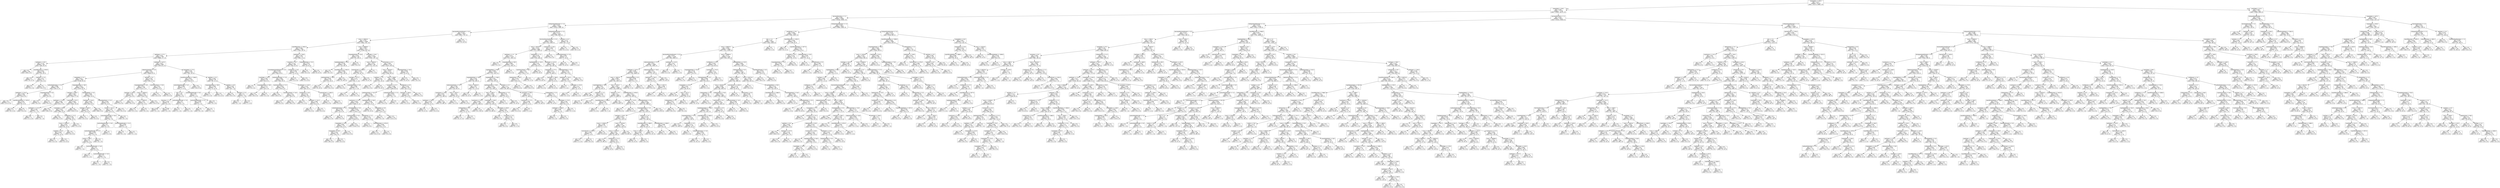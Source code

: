 digraph Tree {
node [shape=box] ;
0 [label="respondent <= 343.5\ngini = 0.472\nsamples = 82170\nvalue = [31273, 50882, 15]"] ;
1 [label="respondent <= 64.0\ngini = 0.464\nsamples = 77758\nvalue = [28467, 49276, 15]"] ;
0 -> 1 [labeldistance=2.5, labelangle=45, headlabel="True"] ;
2 [label="decisionDirection <= 1.5\ngini = 0.492\nsamples = 32681\nvalue = [14226, 18440, 15]"] ;
1 -> 2 ;
3 [label="lcDispositionDirection <= 1.5\ngini = 0.422\nsamples = 14644\nvalue = [10231, 4398, 15]"] ;
2 -> 3 ;
4 [label="decisionDirectionDissent <= 0.5\ngini = 0.135\nsamples = 10621\nvalue = [9851, 755, 15]"] ;
3 -> 4 ;
5 [label="issue <= 80055.0\ngini = 0.101\nsamples = 10408\nvalue = [9851, 542, 15]"] ;
4 -> 5 ;
6 [label="yearOfDecision <= 2002.5\ngini = 0.048\nsamples = 7834\nvalue = [7642, 192, 0]"] ;
5 -> 6 ;
7 [label="petitioner <= 27.5\ngini = 0.032\nsamples = 7097\nvalue = [6980, 117, 0]"] ;
6 -> 7 ;
8 [label="petitioner <= 26.5\ngini = 0.114\nsamples = 430\nvalue = [404, 26, 0]"] ;
7 -> 8 ;
9 [label="gini = 0.0\nsamples = 384\nvalue = [384, 0, 0]"] ;
8 -> 9 ;
10 [label="yearOfDecision <= 1979.0\ngini = 0.491\nsamples = 46\nvalue = [20, 26, 0]"] ;
8 -> 10 ;
11 [label="gini = 0.0\nsamples = 21\nvalue = [0, 21, 0]"] ;
10 -> 11 ;
12 [label="minVotes <= 2.5\ngini = 0.32\nsamples = 25\nvalue = [20, 5, 0]"] ;
10 -> 12 ;
13 [label="gini = 0.0\nsamples = 5\nvalue = [0, 5, 0]"] ;
12 -> 13 ;
14 [label="gini = 0.0\nsamples = 20\nvalue = [20, 0, 0]"] ;
12 -> 14 ;
15 [label="petitioner <= 247.0\ngini = 0.027\nsamples = 6667\nvalue = [6576, 91, 0]"] ;
7 -> 15 ;
16 [label="adminActionState <= 3.5\ngini = 0.02\nsamples = 6151\nvalue = [6089, 62, 0]"] ;
15 -> 16 ;
17 [label="respondent <= 5.5\ngini = 0.015\nsamples = 5841\nvalue = [5796, 45, 0]"] ;
16 -> 17 ;
18 [label="authorityDecision1 <= 3.5\ngini = 0.068\nsamples = 338\nvalue = [326, 12, 0]"] ;
17 -> 18 ;
19 [label="petitioner <= 214.5\ngini = 0.036\nsamples = 326\nvalue = [320, 6, 0]"] ;
18 -> 19 ;
20 [label="gini = 0.0\nsamples = 273\nvalue = [273, 0, 0]"] ;
19 -> 20 ;
21 [label="yearOfCaseInitiate <= 1970.5\ngini = 0.201\nsamples = 53\nvalue = [47, 6, 0]"] ;
19 -> 21 ;
22 [label="gini = 0.0\nsamples = 47\nvalue = [47, 0, 0]"] ;
21 -> 22 ;
23 [label="gini = 0.0\nsamples = 6\nvalue = [0, 6, 0]"] ;
21 -> 23 ;
24 [label="respondentState <= 3.0\ngini = 0.5\nsamples = 12\nvalue = [6, 6, 0]"] ;
18 -> 24 ;
25 [label="gini = 0.0\nsamples = 6\nvalue = [6, 0, 0]"] ;
24 -> 25 ;
26 [label="gini = 0.0\nsamples = 6\nvalue = [0, 6, 0]"] ;
24 -> 26 ;
27 [label="respondentState <= 49.5\ngini = 0.012\nsamples = 5503\nvalue = [5470, 33, 0]"] ;
17 -> 27 ;
28 [label="lawSupp <= 200.5\ngini = 0.007\nsamples = 4831\nvalue = [4814, 17, 0]"] ;
27 -> 28 ;
29 [label="petitioner <= 115.0\ngini = 0.036\nsamples = 380\nvalue = [373, 7, 0]"] ;
28 -> 29 ;
30 [label="petitioner <= 112.0\ngini = 0.163\nsamples = 78\nvalue = [71, 7, 0]"] ;
29 -> 30 ;
31 [label="gini = 0.0\nsamples = 71\nvalue = [71, 0, 0]"] ;
30 -> 31 ;
32 [label="gini = 0.0\nsamples = 7\nvalue = [0, 7, 0]"] ;
30 -> 32 ;
33 [label="gini = 0.0\nsamples = 302\nvalue = [302, 0, 0]"] ;
29 -> 33 ;
34 [label="caseOrigin <= 67.0\ngini = 0.004\nsamples = 4451\nvalue = [4441, 10, 0]"] ;
28 -> 34 ;
35 [label="caseOrigin <= 65.5\ngini = 0.022\nsamples = 919\nvalue = [909, 10, 0]"] ;
34 -> 35 ;
36 [label="gini = 0.0\nsamples = 811\nvalue = [811, 0, 0]"] ;
35 -> 36 ;
37 [label="certReason <= 11.5\ngini = 0.168\nsamples = 108\nvalue = [98, 10, 0]"] ;
35 -> 37 ;
38 [label="issue <= 10325.0\ngini = 0.422\nsamples = 33\nvalue = [23, 10, 0]"] ;
37 -> 38 ;
39 [label="majVotes <= 5.0\ngini = 0.408\nsamples = 14\nvalue = [4, 10, 0]"] ;
38 -> 39 ;
40 [label="gini = 0.0\nsamples = 4\nvalue = [4, 0, 0]"] ;
39 -> 40 ;
41 [label="gini = 0.0\nsamples = 10\nvalue = [0, 10, 0]"] ;
39 -> 41 ;
42 [label="gini = 0.0\nsamples = 19\nvalue = [19, 0, 0]"] ;
38 -> 42 ;
43 [label="gini = 0.0\nsamples = 75\nvalue = [75, 0, 0]"] ;
37 -> 43 ;
44 [label="gini = 0.0\nsamples = 3532\nvalue = [3532, 0, 0]"] ;
34 -> 44 ;
45 [label="threeJudgeFdc <= 0.5\ngini = 0.046\nsamples = 672\nvalue = [656, 16, 0]"] ;
27 -> 45 ;
46 [label="lawSupp <= 210.0\ngini = 0.025\nsamples = 633\nvalue = [625, 8, 0]"] ;
45 -> 46 ;
47 [label="lawSupp <= 205.5\ngini = 0.367\nsamples = 33\nvalue = [25, 8, 0]"] ;
46 -> 47 ;
48 [label="gini = 0.0\nsamples = 25\nvalue = [25, 0, 0]"] ;
47 -> 48 ;
49 [label="gini = 0.0\nsamples = 8\nvalue = [0, 8, 0]"] ;
47 -> 49 ;
50 [label="gini = 0.0\nsamples = 600\nvalue = [600, 0, 0]"] ;
46 -> 50 ;
51 [label="respondentState <= 51.5\ngini = 0.326\nsamples = 39\nvalue = [31, 8, 0]"] ;
45 -> 51 ;
52 [label="justice <= 101.5\ngini = 0.49\nsamples = 14\nvalue = [6, 8, 0]"] ;
51 -> 52 ;
53 [label="justiceNameEncode <= 20.5\ngini = 0.497\nsamples = 13\nvalue = [6, 7, 0]"] ;
52 -> 53 ;
54 [label="justiceNameEncode <= 19.5\ngini = 0.5\nsamples = 10\nvalue = [5, 5, 0]"] ;
53 -> 54 ;
55 [label="justiceNameEncode <= 17.5\ngini = 0.494\nsamples = 9\nvalue = [4, 5, 0]"] ;
54 -> 55 ;
56 [label="justice <= 86.5\ngini = 0.5\nsamples = 8\nvalue = [4, 4, 0]"] ;
55 -> 56 ;
57 [label="gini = 0.5\nsamples = 2\nvalue = [1, 1, 0]"] ;
56 -> 57 ;
58 [label="justiceNameEncode <= 14.0\ngini = 0.5\nsamples = 6\nvalue = [3, 3, 0]"] ;
56 -> 58 ;
59 [label="gini = 0.5\nsamples = 2\nvalue = [1, 1, 0]"] ;
58 -> 59 ;
60 [label="justiceNameEncode <= 15.5\ngini = 0.5\nsamples = 4\nvalue = [2, 2, 0]"] ;
58 -> 60 ;
61 [label="gini = 0.5\nsamples = 2\nvalue = [1, 1, 0]"] ;
60 -> 61 ;
62 [label="gini = 0.5\nsamples = 2\nvalue = [1, 1, 0]"] ;
60 -> 62 ;
63 [label="gini = 0.0\nsamples = 1\nvalue = [0, 1, 0]"] ;
55 -> 63 ;
64 [label="gini = 0.0\nsamples = 1\nvalue = [1, 0, 0]"] ;
54 -> 64 ;
65 [label="justiceNameEncode <= 21.5\ngini = 0.444\nsamples = 3\nvalue = [1, 2, 0]"] ;
53 -> 65 ;
66 [label="gini = 0.0\nsamples = 1\nvalue = [0, 1, 0]"] ;
65 -> 66 ;
67 [label="gini = 0.5\nsamples = 2\nvalue = [1, 1, 0]"] ;
65 -> 67 ;
68 [label="gini = 0.0\nsamples = 1\nvalue = [0, 1, 0]"] ;
52 -> 68 ;
69 [label="gini = 0.0\nsamples = 25\nvalue = [25, 0, 0]"] ;
51 -> 69 ;
70 [label="lawType <= 5.5\ngini = 0.104\nsamples = 310\nvalue = [293, 17, 0]"] ;
16 -> 70 ;
71 [label="respondentState <= 8.0\ngini = 0.073\nsamples = 290\nvalue = [279, 11, 0]"] ;
70 -> 71 ;
72 [label="lawSupp <= 201.5\ngini = 0.355\nsamples = 26\nvalue = [20, 6, 0]"] ;
71 -> 72 ;
73 [label="gini = 0.0\nsamples = 6\nvalue = [0, 6, 0]"] ;
72 -> 73 ;
74 [label="gini = 0.0\nsamples = 20\nvalue = [20, 0, 0]"] ;
72 -> 74 ;
75 [label="issue <= 20045.0\ngini = 0.037\nsamples = 264\nvalue = [259, 5, 0]"] ;
71 -> 75 ;
76 [label="issue <= 20025.0\ngini = 0.21\nsamples = 42\nvalue = [37, 5, 0]"] ;
75 -> 76 ;
77 [label="gini = 0.0\nsamples = 37\nvalue = [37, 0, 0]"] ;
76 -> 77 ;
78 [label="gini = 0.0\nsamples = 5\nvalue = [0, 5, 0]"] ;
76 -> 78 ;
79 [label="gini = 0.0\nsamples = 222\nvalue = [222, 0, 0]"] ;
75 -> 79 ;
80 [label="caseSourceState <= 33.0\ngini = 0.42\nsamples = 20\nvalue = [14, 6, 0]"] ;
70 -> 80 ;
81 [label="gini = 0.0\nsamples = 14\nvalue = [14, 0, 0]"] ;
80 -> 81 ;
82 [label="gini = 0.0\nsamples = 6\nvalue = [0, 6, 0]"] ;
80 -> 82 ;
83 [label="respondent <= 27.5\ngini = 0.106\nsamples = 516\nvalue = [487, 29, 0]"] ;
15 -> 83 ;
84 [label="yearOfCaseInitiate <= 1946.5\ngini = 0.037\nsamples = 428\nvalue = [420, 8, 0]"] ;
83 -> 84 ;
85 [label="justiceNameEncode <= 4.5\ngini = 0.498\nsamples = 15\nvalue = [7, 8, 0]"] ;
84 -> 85 ;
86 [label="vote <= 3.0\ngini = 0.48\nsamples = 10\nvalue = [6, 4, 0]"] ;
85 -> 86 ;
87 [label="direction <= 1.5\ngini = 0.444\nsamples = 6\nvalue = [4, 2, 0]"] ;
86 -> 87 ;
88 [label="gini = 0.444\nsamples = 3\nvalue = [2, 1, 0]"] ;
87 -> 88 ;
89 [label="gini = 0.444\nsamples = 3\nvalue = [2, 1, 0]"] ;
87 -> 89 ;
90 [label="justiceNameEncode <= 2.0\ngini = 0.5\nsamples = 4\nvalue = [2, 2, 0]"] ;
86 -> 90 ;
91 [label="gini = 0.5\nsamples = 2\nvalue = [1, 1, 0]"] ;
90 -> 91 ;
92 [label="gini = 0.5\nsamples = 2\nvalue = [1, 1, 0]"] ;
90 -> 92 ;
93 [label="justiceNameEncode <= 6.5\ngini = 0.32\nsamples = 5\nvalue = [1, 4, 0]"] ;
85 -> 93 ;
94 [label="justiceNameEncode <= 5.5\ngini = 0.444\nsamples = 3\nvalue = [1, 2, 0]"] ;
93 -> 94 ;
95 [label="gini = 0.0\nsamples = 1\nvalue = [0, 1, 0]"] ;
94 -> 95 ;
96 [label="gini = 0.5\nsamples = 2\nvalue = [1, 1, 0]"] ;
94 -> 96 ;
97 [label="gini = 0.0\nsamples = 2\nvalue = [0, 2, 0]"] ;
93 -> 97 ;
98 [label="gini = 0.0\nsamples = 413\nvalue = [413, 0, 0]"] ;
84 -> 98 ;
99 [label="majVotes <= 5.5\ngini = 0.363\nsamples = 88\nvalue = [67, 21, 0]"] ;
83 -> 99 ;
100 [label="respondentState <= 39.0\ngini = 0.388\nsamples = 19\nvalue = [5, 14, 0]"] ;
99 -> 100 ;
101 [label="gini = 0.0\nsamples = 5\nvalue = [5, 0, 0]"] ;
100 -> 101 ;
102 [label="gini = 0.0\nsamples = 14\nvalue = [0, 14, 0]"] ;
100 -> 102 ;
103 [label="majVotes <= 8.0\ngini = 0.182\nsamples = 69\nvalue = [62, 7, 0]"] ;
99 -> 103 ;
104 [label="gini = 0.0\nsamples = 55\nvalue = [55, 0, 0]"] ;
103 -> 104 ;
105 [label="lawType <= 2.5\ngini = 0.5\nsamples = 14\nvalue = [7, 7, 0]"] ;
103 -> 105 ;
106 [label="gini = 0.0\nsamples = 7\nvalue = [0, 7, 0]"] ;
105 -> 106 ;
107 [label="gini = 0.0\nsamples = 7\nvalue = [7, 0, 0]"] ;
105 -> 107 ;
108 [label="petitioner <= 228.0\ngini = 0.183\nsamples = 737\nvalue = [662, 75, 0]"] ;
6 -> 108 ;
109 [label="issueArea <= 6.0\ngini = 0.114\nsamples = 695\nvalue = [653, 42, 0]"] ;
108 -> 109 ;
110 [label="secondAgreementPresent <= 0.5\ngini = 0.079\nsamples = 676\nvalue = [648, 28, 0]"] ;
109 -> 110 ;
111 [label="caseOrigin <= 55.5\ngini = 0.346\nsamples = 36\nvalue = [28, 8, 0]"] ;
110 -> 111 ;
112 [label="gini = 0.0\nsamples = 5\nvalue = [0, 5, 0]"] ;
111 -> 112 ;
113 [label="respondentState <= 39.0\ngini = 0.175\nsamples = 31\nvalue = [28, 3, 0]"] ;
111 -> 113 ;
114 [label="gini = 0.0\nsamples = 28\nvalue = [28, 0, 0]"] ;
113 -> 114 ;
115 [label="gini = 0.0\nsamples = 3\nvalue = [0, 3, 0]"] ;
113 -> 115 ;
116 [label="authorityDecision1 <= 2.0\ngini = 0.061\nsamples = 640\nvalue = [620, 20, 0]"] ;
110 -> 116 ;
117 [label="caseSourceState <= 21.5\ngini = 0.022\nsamples = 540\nvalue = [534, 6, 0]"] ;
116 -> 117 ;
118 [label="gini = 0.0\nsamples = 454\nvalue = [454, 0, 0]"] ;
117 -> 118 ;
119 [label="caseSourceState <= 24.0\ngini = 0.13\nsamples = 86\nvalue = [80, 6, 0]"] ;
117 -> 119 ;
120 [label="gini = 0.0\nsamples = 6\nvalue = [0, 6, 0]"] ;
119 -> 120 ;
121 [label="gini = 0.0\nsamples = 80\nvalue = [80, 0, 0]"] ;
119 -> 121 ;
122 [label="petitioner <= 144.5\ngini = 0.241\nsamples = 100\nvalue = [86, 14, 0]"] ;
116 -> 122 ;
123 [label="certReason <= 8.0\ngini = 0.127\nsamples = 88\nvalue = [82, 6, 0]"] ;
122 -> 123 ;
124 [label="gini = 0.0\nsamples = 72\nvalue = [72, 0, 0]"] ;
123 -> 124 ;
125 [label="petitioner <= 131.5\ngini = 0.469\nsamples = 16\nvalue = [10, 6, 0]"] ;
123 -> 125 ;
126 [label="gini = 0.0\nsamples = 10\nvalue = [10, 0, 0]"] ;
125 -> 126 ;
127 [label="gini = 0.0\nsamples = 6\nvalue = [0, 6, 0]"] ;
125 -> 127 ;
128 [label="naturalCourt <= 1655.5\ngini = 0.444\nsamples = 12\nvalue = [4, 8, 0]"] ;
122 -> 128 ;
129 [label="gini = 0.0\nsamples = 4\nvalue = [4, 0, 0]"] ;
128 -> 129 ;
130 [label="gini = 0.0\nsamples = 8\nvalue = [0, 8, 0]"] ;
128 -> 130 ;
131 [label="certReason <= 6.0\ngini = 0.388\nsamples = 19\nvalue = [5, 14, 0]"] ;
109 -> 131 ;
132 [label="gini = 0.0\nsamples = 5\nvalue = [5, 0, 0]"] ;
131 -> 132 ;
133 [label="gini = 0.0\nsamples = 14\nvalue = [0, 14, 0]"] ;
131 -> 133 ;
134 [label="respondentState <= 22.5\ngini = 0.337\nsamples = 42\nvalue = [9, 33, 0]"] ;
108 -> 134 ;
135 [label="gini = 0.0\nsamples = 9\nvalue = [9, 0, 0]"] ;
134 -> 135 ;
136 [label="gini = 0.0\nsamples = 33\nvalue = [0, 33, 0]"] ;
134 -> 136 ;
137 [label="issue <= 80080.0\ngini = 0.245\nsamples = 2574\nvalue = [2209, 350, 15]"] ;
5 -> 137 ;
138 [label="respondentState <= 54.0\ngini = 0.192\nsamples = 205\nvalue = [22, 183, 0]"] ;
137 -> 138 ;
139 [label="majOpinAssigner <= 83.5\ngini = 0.148\nsamples = 199\nvalue = [16, 183, 0]"] ;
138 -> 139 ;
140 [label="gini = 0.0\nsamples = 6\nvalue = [6, 0, 0]"] ;
139 -> 140 ;
141 [label="yearOfDecision <= 1952.0\ngini = 0.098\nsamples = 193\nvalue = [10, 183, 0]"] ;
139 -> 141 ;
142 [label="petitionerState <= 30.0\ngini = 0.444\nsamples = 30\nvalue = [10, 20, 0]"] ;
141 -> 142 ;
143 [label="gini = 0.0\nsamples = 20\nvalue = [0, 20, 0]"] ;
142 -> 143 ;
144 [label="gini = 0.0\nsamples = 10\nvalue = [10, 0, 0]"] ;
142 -> 144 ;
145 [label="gini = 0.0\nsamples = 163\nvalue = [0, 163, 0]"] ;
141 -> 145 ;
146 [label="gini = 0.0\nsamples = 6\nvalue = [6, 0, 0]"] ;
138 -> 146 ;
147 [label="caseOrigin <= 44.5\ngini = 0.143\nsamples = 2369\nvalue = [2187, 167, 15]"] ;
137 -> 147 ;
148 [label="issue <= 90355.0\ngini = 0.521\nsamples = 190\nvalue = [117, 58, 15]"] ;
147 -> 148 ;
149 [label="naturalCourt <= 1604.0\ngini = 0.597\nsamples = 118\nvalue = [45, 58, 15]"] ;
148 -> 149 ;
150 [label="lawSupp <= 477.5\ngini = 0.572\nsamples = 77\nvalue = [45, 17, 15]"] ;
149 -> 150 ;
151 [label="gini = 0.0\nsamples = 45\nvalue = [45, 0, 0]"] ;
150 -> 151 ;
152 [label="respondentState <= 4.0\ngini = 0.498\nsamples = 32\nvalue = [0, 17, 15]"] ;
150 -> 152 ;
153 [label="gini = 0.0\nsamples = 17\nvalue = [0, 17, 0]"] ;
152 -> 153 ;
154 [label="gini = 0.0\nsamples = 15\nvalue = [0, 0, 15]"] ;
152 -> 154 ;
155 [label="gini = 0.0\nsamples = 41\nvalue = [0, 41, 0]"] ;
149 -> 155 ;
156 [label="gini = 0.0\nsamples = 72\nvalue = [72, 0, 0]"] ;
148 -> 156 ;
157 [label="voteUnclear <= 0.5\ngini = 0.095\nsamples = 2179\nvalue = [2070, 109, 0]"] ;
147 -> 157 ;
158 [label="issue <= 80105.0\ngini = 0.079\nsamples = 2151\nvalue = [2062, 89, 0]"] ;
157 -> 158 ;
159 [label="majVotes <= 7.0\ngini = 0.424\nsamples = 59\nvalue = [41, 18, 0]"] ;
158 -> 159 ;
160 [label="gini = 0.0\nsamples = 41\nvalue = [41, 0, 0]"] ;
159 -> 160 ;
161 [label="gini = 0.0\nsamples = 18\nvalue = [0, 18, 0]"] ;
159 -> 161 ;
162 [label="term <= 2006.5\ngini = 0.066\nsamples = 2092\nvalue = [2021, 71, 0]"] ;
158 -> 162 ;
163 [label="issueArea <= 11.0\ngini = 0.048\nsamples = 1988\nvalue = [1939, 49, 0]"] ;
162 -> 163 ;
164 [label="petitionerState <= 32.5\ngini = 0.042\nsamples = 1965\nvalue = [1923, 42, 0]"] ;
163 -> 164 ;
165 [label="caseSource <= 22.5\ngini = 0.029\nsamples = 1827\nvalue = [1800, 27, 0]"] ;
164 -> 165 ;
166 [label="authorityDecision1 <= 1.5\ngini = 0.185\nsamples = 58\nvalue = [52, 6, 0]"] ;
165 -> 166 ;
167 [label="gini = 0.0\nsamples = 52\nvalue = [52, 0, 0]"] ;
166 -> 167 ;
168 [label="gini = 0.0\nsamples = 6\nvalue = [0, 6, 0]"] ;
166 -> 168 ;
169 [label="threeJudgeFdc <= 0.5\ngini = 0.023\nsamples = 1769\nvalue = [1748, 21, 0]"] ;
165 -> 169 ;
170 [label="argumentMade <= 0.5\ngini = 0.012\nsamples = 1545\nvalue = [1536, 9, 0]"] ;
169 -> 170 ;
171 [label="respondent <= 24.0\ngini = 0.082\nsamples = 210\nvalue = [201, 9, 0]"] ;
170 -> 171 ;
172 [label="respondent <= 20.0\ngini = 0.262\nsamples = 58\nvalue = [49, 9, 0]"] ;
171 -> 172 ;
173 [label="gini = 0.0\nsamples = 49\nvalue = [49, 0, 0]"] ;
172 -> 173 ;
174 [label="gini = 0.0\nsamples = 9\nvalue = [0, 9, 0]"] ;
172 -> 174 ;
175 [label="gini = 0.0\nsamples = 152\nvalue = [152, 0, 0]"] ;
171 -> 175 ;
176 [label="gini = 0.0\nsamples = 1335\nvalue = [1335, 0, 0]"] ;
170 -> 176 ;
177 [label="jurisdiction <= 1.5\ngini = 0.101\nsamples = 224\nvalue = [212, 12, 0]"] ;
169 -> 177 ;
178 [label="gini = 0.0\nsamples = 8\nvalue = [0, 8, 0]"] ;
177 -> 178 ;
179 [label="yearOfDecision <= 1974.0\ngini = 0.036\nsamples = 216\nvalue = [212, 4, 0]"] ;
177 -> 179 ;
180 [label="gini = 0.0\nsamples = 212\nvalue = [212, 0, 0]"] ;
179 -> 180 ;
181 [label="gini = 0.0\nsamples = 4\nvalue = [0, 4, 0]"] ;
179 -> 181 ;
182 [label="majOpinWriter <= 84.0\ngini = 0.194\nsamples = 138\nvalue = [123, 15, 0]"] ;
164 -> 182 ;
183 [label="gini = 0.0\nsamples = 10\nvalue = [0, 10, 0]"] ;
182 -> 183 ;
184 [label="respondent <= 2.0\ngini = 0.075\nsamples = 128\nvalue = [123, 5, 0]"] ;
182 -> 184 ;
185 [label="gini = 0.0\nsamples = 5\nvalue = [0, 5, 0]"] ;
184 -> 185 ;
186 [label="gini = 0.0\nsamples = 123\nvalue = [123, 0, 0]"] ;
184 -> 186 ;
187 [label="authorityDecision2 <= 2.5\ngini = 0.423\nsamples = 23\nvalue = [16, 7, 0]"] ;
163 -> 187 ;
188 [label="gini = 0.0\nsamples = 16\nvalue = [16, 0, 0]"] ;
187 -> 188 ;
189 [label="gini = 0.0\nsamples = 7\nvalue = [0, 7, 0]"] ;
187 -> 189 ;
190 [label="certReason <= 6.5\ngini = 0.334\nsamples = 104\nvalue = [82, 22, 0]"] ;
162 -> 190 ;
191 [label="lawSupp <= 500.0\ngini = 0.337\nsamples = 28\nvalue = [6, 22, 0]"] ;
190 -> 191 ;
192 [label="gini = 0.0\nsamples = 22\nvalue = [0, 22, 0]"] ;
191 -> 192 ;
193 [label="gini = 0.0\nsamples = 6\nvalue = [6, 0, 0]"] ;
191 -> 193 ;
194 [label="gini = 0.0\nsamples = 76\nvalue = [76, 0, 0]"] ;
190 -> 194 ;
195 [label="respondentState <= 20.5\ngini = 0.408\nsamples = 28\nvalue = [8, 20, 0]"] ;
157 -> 195 ;
196 [label="gini = 0.0\nsamples = 20\nvalue = [0, 20, 0]"] ;
195 -> 196 ;
197 [label="gini = 0.0\nsamples = 8\nvalue = [8, 0, 0]"] ;
195 -> 197 ;
198 [label="gini = 0.0\nsamples = 213\nvalue = [0, 213, 0]"] ;
4 -> 198 ;
199 [label="lcDispositionDirection <= 2.5\ngini = 0.171\nsamples = 4023\nvalue = [380, 3643, 0]"] ;
3 -> 199 ;
200 [label="decisionDirectionDissent <= 0.5\ngini = 0.146\nsamples = 3943\nvalue = [313, 3630, 0]"] ;
199 -> 200 ;
201 [label="issue <= 90145.0\ngini = 0.131\nsamples = 3868\nvalue = [272, 3596, 0]"] ;
200 -> 201 ;
202 [label="petitioner <= 1.5\ngini = 0.072\nsamples = 3129\nvalue = [117, 3012, 0]"] ;
201 -> 202 ;
203 [label="gini = 0.0\nsamples = 5\nvalue = [5, 0, 0]"] ;
202 -> 203 ;
204 [label="respondentState <= 60.5\ngini = 0.069\nsamples = 3124\nvalue = [112, 3012, 0]"] ;
202 -> 204 ;
205 [label="majOpinWriter <= 89.5\ngini = 0.066\nsamples = 3119\nvalue = [107, 3012, 0]"] ;
204 -> 205 ;
206 [label="respondentState <= 59.0\ngini = 0.193\nsamples = 491\nvalue = [53, 438, 0]"] ;
205 -> 206 ;
207 [label="adminActionState <= 41.5\ngini = 0.109\nsamples = 450\nvalue = [26, 424, 0]"] ;
206 -> 207 ;
208 [label="caseSource <= 26.5\ngini = 0.061\nsamples = 412\nvalue = [13, 399, 0]"] ;
207 -> 208 ;
209 [label="petitioner <= 203.5\ngini = 0.416\nsamples = 44\nvalue = [13, 31, 0]"] ;
208 -> 209 ;
210 [label="gini = 0.0\nsamples = 31\nvalue = [0, 31, 0]"] ;
209 -> 210 ;
211 [label="gini = 0.0\nsamples = 13\nvalue = [13, 0, 0]"] ;
209 -> 211 ;
212 [label="gini = 0.0\nsamples = 368\nvalue = [0, 368, 0]"] ;
208 -> 212 ;
213 [label="term <= 1951.0\ngini = 0.45\nsamples = 38\nvalue = [13, 25, 0]"] ;
207 -> 213 ;
214 [label="gini = 0.0\nsamples = 13\nvalue = [13, 0, 0]"] ;
213 -> 214 ;
215 [label="gini = 0.0\nsamples = 25\nvalue = [0, 25, 0]"] ;
213 -> 215 ;
216 [label="issue <= 20325.0\ngini = 0.45\nsamples = 41\nvalue = [27, 14, 0]"] ;
206 -> 216 ;
217 [label="gini = 0.0\nsamples = 14\nvalue = [0, 14, 0]"] ;
216 -> 217 ;
218 [label="gini = 0.0\nsamples = 27\nvalue = [27, 0, 0]"] ;
216 -> 218 ;
219 [label="majOpinWriter <= 106.5\ngini = 0.04\nsamples = 2628\nvalue = [54, 2574, 0]"] ;
205 -> 219 ;
220 [label="petitionerState <= 59.0\ngini = 0.021\nsamples = 2308\nvalue = [24, 2284, 0]"] ;
219 -> 220 ;
221 [label="term <= 1992.5\ngini = 0.016\nsamples = 2285\nvalue = [19, 2266, 0]"] ;
220 -> 221 ;
222 [label="caseSource <= 22.5\ngini = 0.005\nsamples = 1851\nvalue = [5, 1846, 0]"] ;
221 -> 222 ;
223 [label="lcDisposition <= 5.5\ngini = 0.079\nsamples = 122\nvalue = [5, 117, 0]"] ;
222 -> 223 ;
224 [label="gini = 0.0\nsamples = 117\nvalue = [0, 117, 0]"] ;
223 -> 224 ;
225 [label="gini = 0.0\nsamples = 5\nvalue = [5, 0, 0]"] ;
223 -> 225 ;
226 [label="gini = 0.0\nsamples = 1729\nvalue = [0, 1729, 0]"] ;
222 -> 226 ;
227 [label="caseOrigin <= 140.0\ngini = 0.062\nsamples = 434\nvalue = [14, 420, 0]"] ;
221 -> 227 ;
228 [label="gini = 0.0\nsamples = 348\nvalue = [0, 348, 0]"] ;
227 -> 228 ;
229 [label="caseOrigin <= 226.0\ngini = 0.273\nsamples = 86\nvalue = [14, 72, 0]"] ;
227 -> 229 ;
230 [label="gini = 0.0\nsamples = 8\nvalue = [8, 0, 0]"] ;
229 -> 230 ;
231 [label="issueArea <= 2.5\ngini = 0.142\nsamples = 78\nvalue = [6, 72, 0]"] ;
229 -> 231 ;
232 [label="gini = 0.0\nsamples = 6\nvalue = [6, 0, 0]"] ;
231 -> 232 ;
233 [label="gini = 0.0\nsamples = 72\nvalue = [0, 72, 0]"] ;
231 -> 233 ;
234 [label="lcDisposition <= 7.0\ngini = 0.34\nsamples = 23\nvalue = [5, 18, 0]"] ;
220 -> 234 ;
235 [label="gini = 0.0\nsamples = 5\nvalue = [5, 0, 0]"] ;
234 -> 235 ;
236 [label="gini = 0.0\nsamples = 18\nvalue = [0, 18, 0]"] ;
234 -> 236 ;
237 [label="minVotes <= 3.5\ngini = 0.17\nsamples = 320\nvalue = [30, 290, 0]"] ;
219 -> 237 ;
238 [label="caseOrigin <= 29.5\ngini = 0.05\nsamples = 273\nvalue = [7, 266, 0]"] ;
237 -> 238 ;
239 [label="caseSource <= 17.5\ngini = 0.366\nsamples = 29\nvalue = [7, 22, 0]"] ;
238 -> 239 ;
240 [label="gini = 0.0\nsamples = 22\nvalue = [0, 22, 0]"] ;
239 -> 240 ;
241 [label="gini = 0.0\nsamples = 7\nvalue = [7, 0, 0]"] ;
239 -> 241 ;
242 [label="gini = 0.0\nsamples = 244\nvalue = [0, 244, 0]"] ;
238 -> 242 ;
243 [label="lcDisposition <= 2.5\ngini = 0.5\nsamples = 47\nvalue = [23, 24, 0]"] ;
237 -> 243 ;
244 [label="gini = 0.0\nsamples = 19\nvalue = [0, 19, 0]"] ;
243 -> 244 ;
245 [label="caseOrigin <= 173.5\ngini = 0.293\nsamples = 28\nvalue = [23, 5, 0]"] ;
243 -> 245 ;
246 [label="petitioner <= 209.0\ngini = 0.496\nsamples = 11\nvalue = [6, 5, 0]"] ;
245 -> 246 ;
247 [label="gini = 0.0\nsamples = 5\nvalue = [0, 5, 0]"] ;
246 -> 247 ;
248 [label="gini = 0.0\nsamples = 6\nvalue = [6, 0, 0]"] ;
246 -> 248 ;
249 [label="gini = 0.0\nsamples = 17\nvalue = [17, 0, 0]"] ;
245 -> 249 ;
250 [label="gini = 0.0\nsamples = 5\nvalue = [5, 0, 0]"] ;
204 -> 250 ;
251 [label="respondent <= 7.5\ngini = 0.332\nsamples = 739\nvalue = [155, 584, 0]"] ;
201 -> 251 ;
252 [label="majOpinWriter <= 105.5\ngini = 0.42\nsamples = 150\nvalue = [105, 45, 0]"] ;
251 -> 252 ;
253 [label="caseSourceState <= 36.5\ngini = 0.24\nsamples = 122\nvalue = [105, 17, 0]"] ;
252 -> 253 ;
254 [label="adminAction <= 65.0\ngini = 0.102\nsamples = 111\nvalue = [105, 6, 0]"] ;
253 -> 254 ;
255 [label="gini = 0.0\nsamples = 6\nvalue = [0, 6, 0]"] ;
254 -> 255 ;
256 [label="gini = 0.0\nsamples = 105\nvalue = [105, 0, 0]"] ;
254 -> 256 ;
257 [label="gini = 0.0\nsamples = 11\nvalue = [0, 11, 0]"] ;
253 -> 257 ;
258 [label="gini = 0.0\nsamples = 28\nvalue = [0, 28, 0]"] ;
252 -> 258 ;
259 [label="petitioner <= 213.0\ngini = 0.155\nsamples = 589\nvalue = [50, 539, 0]"] ;
251 -> 259 ;
260 [label="respondent <= 27.5\ngini = 0.017\nsamples = 470\nvalue = [4, 466, 0]"] ;
259 -> 260 ;
261 [label="gini = 0.0\nsamples = 414\nvalue = [0, 414, 0]"] ;
260 -> 261 ;
262 [label="lawSupp <= 186.0\ngini = 0.133\nsamples = 56\nvalue = [4, 52, 0]"] ;
260 -> 262 ;
263 [label="gini = 0.0\nsamples = 4\nvalue = [4, 0, 0]"] ;
262 -> 263 ;
264 [label="gini = 0.0\nsamples = 52\nvalue = [0, 52, 0]"] ;
262 -> 264 ;
265 [label="respondentState <= 9.0\ngini = 0.474\nsamples = 119\nvalue = [46, 73, 0]"] ;
259 -> 265 ;
266 [label="petitioner <= 232.5\ngini = 0.242\nsamples = 85\nvalue = [12, 73, 0]"] ;
265 -> 266 ;
267 [label="gini = 0.0\nsamples = 7\nvalue = [7, 0, 0]"] ;
266 -> 267 ;
268 [label="caseOrigin <= 122.0\ngini = 0.12\nsamples = 78\nvalue = [5, 73, 0]"] ;
266 -> 268 ;
269 [label="gini = 0.0\nsamples = 73\nvalue = [0, 73, 0]"] ;
268 -> 269 ;
270 [label="gini = 0.0\nsamples = 5\nvalue = [5, 0, 0]"] ;
268 -> 270 ;
271 [label="gini = 0.0\nsamples = 34\nvalue = [34, 0, 0]"] ;
265 -> 271 ;
272 [label="caseSource <= 26.5\ngini = 0.496\nsamples = 75\nvalue = [41, 34, 0]"] ;
200 -> 272 ;
273 [label="gini = 0.0\nsamples = 34\nvalue = [34, 0, 0]"] ;
272 -> 273 ;
274 [label="authorityDecision2 <= 2.0\ngini = 0.283\nsamples = 41\nvalue = [7, 34, 0]"] ;
272 -> 274 ;
275 [label="gini = 0.0\nsamples = 34\nvalue = [0, 34, 0]"] ;
274 -> 275 ;
276 [label="gini = 0.0\nsamples = 7\nvalue = [7, 0, 0]"] ;
274 -> 276 ;
277 [label="minVotes <= 0.5\ngini = 0.272\nsamples = 80\nvalue = [67, 13, 0]"] ;
199 -> 277 ;
278 [label="gini = 0.0\nsamples = 13\nvalue = [0, 13, 0]"] ;
277 -> 278 ;
279 [label="gini = 0.0\nsamples = 67\nvalue = [67, 0, 0]"] ;
277 -> 279 ;
280 [label="lcDispositionDirection <= 1.5\ngini = 0.345\nsamples = 18037\nvalue = [3995, 14042, 0]"] ;
2 -> 280 ;
281 [label="jurisdiction <= 8.5\ngini = 0.064\nsamples = 13803\nvalue = [456, 13347, 0]"] ;
280 -> 281 ;
282 [label="vote <= 7.5\ngini = 0.05\nsamples = 13641\nvalue = [348, 13293, 0]"] ;
281 -> 282 ;
283 [label="issue <= 80055.0\ngini = 0.045\nsamples = 13604\nvalue = [311, 13293, 0]"] ;
282 -> 283 ;
284 [label="decisionDirectionDissent <= 0.5\ngini = 0.012\nsamples = 11008\nvalue = [66, 10942, 0]"] ;
283 -> 284 ;
285 [label="adminActionState <= 37.5\ngini = 0.011\nsamples = 10992\nvalue = [61, 10931, 0]"] ;
284 -> 285 ;
286 [label="petitioner <= 457.5\ngini = 0.009\nsamples = 10736\nvalue = [46, 10690, 0]"] ;
285 -> 286 ;
287 [label="issue <= 10015.0\ngini = 0.008\nsamples = 10715\nvalue = [42, 10673, 0]"] ;
286 -> 287 ;
288 [label="caseOriginState <= 49.5\ngini = 0.05\nsamples = 313\nvalue = [8, 305, 0]"] ;
287 -> 288 ;
289 [label="gini = 0.0\nsamples = 290\nvalue = [0, 290, 0]"] ;
288 -> 289 ;
290 [label="minVotes <= 1.5\ngini = 0.454\nsamples = 23\nvalue = [8, 15, 0]"] ;
288 -> 290 ;
291 [label="gini = 0.0\nsamples = 8\nvalue = [8, 0, 0]"] ;
290 -> 291 ;
292 [label="gini = 0.0\nsamples = 15\nvalue = [0, 15, 0]"] ;
290 -> 292 ;
293 [label="term <= 1975.5\ngini = 0.007\nsamples = 10402\nvalue = [34, 10368, 0]"] ;
287 -> 293 ;
294 [label="majVotes <= 4.5\ngini = 0.0\nsamples = 6490\nvalue = [1, 6489, 0]"] ;
293 -> 294 ;
295 [label="yearOfDecision <= 1950.5\ngini = 0.025\nsamples = 78\nvalue = [1, 77, 0]"] ;
294 -> 295 ;
296 [label="gini = 0.0\nsamples = 1\nvalue = [1, 0, 0]"] ;
295 -> 296 ;
297 [label="gini = 0.0\nsamples = 77\nvalue = [0, 77, 0]"] ;
295 -> 297 ;
298 [label="gini = 0.0\nsamples = 6412\nvalue = [0, 6412, 0]"] ;
294 -> 298 ;
299 [label="yearOfDecision <= 1976.5\ngini = 0.017\nsamples = 3912\nvalue = [33, 3879, 0]"] ;
293 -> 299 ;
300 [label="petitioner <= 113.0\ngini = 0.4\nsamples = 29\nvalue = [8, 21, 0]"] ;
299 -> 300 ;
301 [label="gini = 0.0\nsamples = 8\nvalue = [8, 0, 0]"] ;
300 -> 301 ;
302 [label="gini = 0.0\nsamples = 21\nvalue = [0, 21, 0]"] ;
300 -> 302 ;
303 [label="respondentState <= 6.5\ngini = 0.013\nsamples = 3883\nvalue = [25, 3858, 0]"] ;
299 -> 303 ;
304 [label="respondentState <= 5.5\ngini = 0.033\nsamples = 1504\nvalue = [25, 1479, 0]"] ;
303 -> 304 ;
305 [label="lawSupp <= 202.5\ngini = 0.019\nsamples = 1326\nvalue = [13, 1313, 0]"] ;
304 -> 305 ;
306 [label="issue <= 10265.0\ngini = 0.163\nsamples = 78\nvalue = [7, 71, 0]"] ;
305 -> 306 ;
307 [label="naturalCourt <= 1653.5\ngini = 0.498\nsamples = 15\nvalue = [7, 8, 0]"] ;
306 -> 307 ;
308 [label="gini = 0.0\nsamples = 7\nvalue = [7, 0, 0]"] ;
307 -> 308 ;
309 [label="gini = 0.0\nsamples = 8\nvalue = [0, 8, 0]"] ;
307 -> 309 ;
310 [label="gini = 0.0\nsamples = 63\nvalue = [0, 63, 0]"] ;
306 -> 310 ;
311 [label="issue <= 10150.0\ngini = 0.01\nsamples = 1248\nvalue = [6, 1242, 0]"] ;
305 -> 311 ;
312 [label="issue <= 10135.0\ngini = 0.04\nsamples = 294\nvalue = [6, 288, 0]"] ;
311 -> 312 ;
313 [label="gini = 0.0\nsamples = 268\nvalue = [0, 268, 0]"] ;
312 -> 313 ;
314 [label="certReason <= 11.5\ngini = 0.355\nsamples = 26\nvalue = [6, 20, 0]"] ;
312 -> 314 ;
315 [label="gini = 0.0\nsamples = 20\nvalue = [0, 20, 0]"] ;
314 -> 315 ;
316 [label="gini = 0.0\nsamples = 6\nvalue = [6, 0, 0]"] ;
314 -> 316 ;
317 [label="gini = 0.0\nsamples = 954\nvalue = [0, 954, 0]"] ;
311 -> 317 ;
318 [label="minVotes <= 3.5\ngini = 0.126\nsamples = 178\nvalue = [12, 166, 0]"] ;
304 -> 318 ;
319 [label="yearOfDecision <= 1980.5\ngini = 0.069\nsamples = 167\nvalue = [6, 161, 0]"] ;
318 -> 319 ;
320 [label="term <= 1978.0\ngini = 0.469\nsamples = 16\nvalue = [6, 10, 0]"] ;
319 -> 320 ;
321 [label="gini = 0.0\nsamples = 10\nvalue = [0, 10, 0]"] ;
320 -> 321 ;
322 [label="gini = 0.0\nsamples = 6\nvalue = [6, 0, 0]"] ;
320 -> 322 ;
323 [label="gini = 0.0\nsamples = 151\nvalue = [0, 151, 0]"] ;
319 -> 323 ;
324 [label="yearOfDecision <= 2006.5\ngini = 0.496\nsamples = 11\nvalue = [6, 5, 0]"] ;
318 -> 324 ;
325 [label="gini = 0.0\nsamples = 5\nvalue = [0, 5, 0]"] ;
324 -> 325 ;
326 [label="gini = 0.0\nsamples = 6\nvalue = [6, 0, 0]"] ;
324 -> 326 ;
327 [label="gini = 0.0\nsamples = 2379\nvalue = [0, 2379, 0]"] ;
303 -> 327 ;
328 [label="argumentMade <= 0.5\ngini = 0.308\nsamples = 21\nvalue = [4, 17, 0]"] ;
286 -> 328 ;
329 [label="gini = 0.0\nsamples = 17\nvalue = [0, 17, 0]"] ;
328 -> 329 ;
330 [label="gini = 0.0\nsamples = 4\nvalue = [4, 0, 0]"] ;
328 -> 330 ;
331 [label="adminActionState <= 38.5\ngini = 0.11\nsamples = 256\nvalue = [15, 241, 0]"] ;
285 -> 331 ;
332 [label="petitioner <= 104.5\ngini = 0.454\nsamples = 23\nvalue = [15, 8, 0]"] ;
331 -> 332 ;
333 [label="gini = 0.0\nsamples = 8\nvalue = [8, 0, 0]"] ;
332 -> 333 ;
334 [label="term <= 1977.5\ngini = 0.498\nsamples = 15\nvalue = [7, 8, 0]"] ;
332 -> 334 ;
335 [label="gini = 0.0\nsamples = 7\nvalue = [7, 0, 0]"] ;
334 -> 335 ;
336 [label="gini = 0.0\nsamples = 8\nvalue = [0, 8, 0]"] ;
334 -> 336 ;
337 [label="gini = 0.0\nsamples = 233\nvalue = [0, 233, 0]"] ;
331 -> 337 ;
338 [label="petitioner <= 113.0\ngini = 0.43\nsamples = 16\nvalue = [5, 11, 0]"] ;
284 -> 338 ;
339 [label="gini = 0.0\nsamples = 5\nvalue = [5, 0, 0]"] ;
338 -> 339 ;
340 [label="gini = 0.0\nsamples = 11\nvalue = [0, 11, 0]"] ;
338 -> 340 ;
341 [label="issue <= 80065.0\ngini = 0.171\nsamples = 2596\nvalue = [245, 2351, 0]"] ;
283 -> 341 ;
342 [label="certReason <= 10.5\ngini = 0.428\nsamples = 193\nvalue = [133, 60, 0]"] ;
341 -> 342 ;
343 [label="respondentState <= 55.5\ngini = 0.133\nsamples = 84\nvalue = [78, 6, 0]"] ;
342 -> 343 ;
344 [label="gini = 0.0\nsamples = 78\nvalue = [78, 0, 0]"] ;
343 -> 344 ;
345 [label="gini = 0.0\nsamples = 6\nvalue = [0, 6, 0]"] ;
343 -> 345 ;
346 [label="caseOrigin <= 122.0\ngini = 0.5\nsamples = 109\nvalue = [55, 54, 0]"] ;
342 -> 346 ;
347 [label="lcDisagreement <= 0.5\ngini = 0.486\nsamples = 94\nvalue = [55, 39, 0]"] ;
346 -> 347 ;
348 [label="respondent <= 23.0\ngini = 0.487\nsamples = 67\nvalue = [28, 39, 0]"] ;
347 -> 348 ;
349 [label="gini = 0.0\nsamples = 26\nvalue = [0, 26, 0]"] ;
348 -> 349 ;
350 [label="term <= 1977.5\ngini = 0.433\nsamples = 41\nvalue = [28, 13, 0]"] ;
348 -> 350 ;
351 [label="lcDisposition <= 2.5\ngini = 0.257\nsamples = 33\nvalue = [28, 5, 0]"] ;
350 -> 351 ;
352 [label="gini = 0.0\nsamples = 28\nvalue = [28, 0, 0]"] ;
351 -> 352 ;
353 [label="gini = 0.0\nsamples = 5\nvalue = [0, 5, 0]"] ;
351 -> 353 ;
354 [label="gini = 0.0\nsamples = 8\nvalue = [0, 8, 0]"] ;
350 -> 354 ;
355 [label="gini = 0.0\nsamples = 27\nvalue = [27, 0, 0]"] ;
347 -> 355 ;
356 [label="gini = 0.0\nsamples = 15\nvalue = [0, 15, 0]"] ;
346 -> 356 ;
357 [label="majOpinWriter <= 110.5\ngini = 0.089\nsamples = 2403\nvalue = [112, 2291, 0]"] ;
341 -> 357 ;
358 [label="lcDisagreement <= 0.5\ngini = 0.067\nsamples = 2367\nvalue = [82, 2285, 0]"] ;
357 -> 358 ;
359 [label="issue <= 120025.0\ngini = 0.043\nsamples = 2013\nvalue = [44, 1969, 0]"] ;
358 -> 359 ;
360 [label="issue <= 80105.0\ngini = 0.036\nsamples = 1965\nvalue = [36, 1929, 0]"] ;
359 -> 360 ;
361 [label="lcDisposition <= 3.5\ngini = 0.219\nsamples = 80\nvalue = [10, 70, 0]"] ;
360 -> 361 ;
362 [label="gini = 0.0\nsamples = 70\nvalue = [0, 70, 0]"] ;
361 -> 362 ;
363 [label="gini = 0.0\nsamples = 10\nvalue = [10, 0, 0]"] ;
361 -> 363 ;
364 [label="lcDisposition <= 10.0\ngini = 0.027\nsamples = 1885\nvalue = [26, 1859, 0]"] ;
360 -> 364 ;
365 [label="voteUnclear <= 0.5\ngini = 0.021\nsamples = 1852\nvalue = [20, 1832, 0]"] ;
364 -> 365 ;
366 [label="majOpinAssigner <= 108.0\ngini = 0.016\nsamples = 1827\nvalue = [15, 1812, 0]"] ;
365 -> 366 ;
367 [label="respondentState <= 57.5\ngini = 0.01\nsamples = 1768\nvalue = [9, 1759, 0]"] ;
366 -> 367 ;
368 [label="gini = 0.0\nsamples = 1618\nvalue = [0, 1618, 0]"] ;
367 -> 368 ;
369 [label="respondent <= 3.5\ngini = 0.113\nsamples = 150\nvalue = [9, 141, 0]"] ;
367 -> 369 ;
370 [label="gini = 0.0\nsamples = 5\nvalue = [5, 0, 0]"] ;
369 -> 370 ;
371 [label="authorityDecision1 <= 5.0\ngini = 0.054\nsamples = 145\nvalue = [4, 141, 0]"] ;
369 -> 371 ;
372 [label="gini = 0.0\nsamples = 141\nvalue = [0, 141, 0]"] ;
371 -> 372 ;
373 [label="gini = 0.0\nsamples = 4\nvalue = [4, 0, 0]"] ;
371 -> 373 ;
374 [label="yearOfDecision <= 2005.5\ngini = 0.183\nsamples = 59\nvalue = [6, 53, 0]"] ;
366 -> 374 ;
375 [label="gini = 0.0\nsamples = 6\nvalue = [6, 0, 0]"] ;
374 -> 375 ;
376 [label="gini = 0.0\nsamples = 53\nvalue = [0, 53, 0]"] ;
374 -> 376 ;
377 [label="issueArea <= 9.5\ngini = 0.32\nsamples = 25\nvalue = [5, 20, 0]"] ;
365 -> 377 ;
378 [label="gini = 0.0\nsamples = 5\nvalue = [5, 0, 0]"] ;
377 -> 378 ;
379 [label="gini = 0.0\nsamples = 20\nvalue = [0, 20, 0]"] ;
377 -> 379 ;
380 [label="caseSourceState <= 14.5\ngini = 0.298\nsamples = 33\nvalue = [6, 27, 0]"] ;
364 -> 380 ;
381 [label="gini = 0.0\nsamples = 27\nvalue = [0, 27, 0]"] ;
380 -> 381 ;
382 [label="gini = 0.0\nsamples = 6\nvalue = [6, 0, 0]"] ;
380 -> 382 ;
383 [label="naturalCourt <= 1404.5\ngini = 0.278\nsamples = 48\nvalue = [8, 40, 0]"] ;
359 -> 383 ;
384 [label="gini = 0.0\nsamples = 33\nvalue = [0, 33, 0]"] ;
383 -> 384 ;
385 [label="voteUnclear <= 0.5\ngini = 0.498\nsamples = 15\nvalue = [8, 7, 0]"] ;
383 -> 385 ;
386 [label="gini = 0.0\nsamples = 8\nvalue = [8, 0, 0]"] ;
385 -> 386 ;
387 [label="gini = 0.0\nsamples = 7\nvalue = [0, 7, 0]"] ;
385 -> 387 ;
388 [label="issue <= 80175.0\ngini = 0.192\nsamples = 354\nvalue = [38, 316, 0]"] ;
358 -> 388 ;
389 [label="gini = 0.0\nsamples = 14\nvalue = [14, 0, 0]"] ;
388 -> 389 ;
390 [label="majOpinWriter <= 80.5\ngini = 0.131\nsamples = 340\nvalue = [24, 316, 0]"] ;
388 -> 390 ;
391 [label="yearOfDecision <= 1960.0\ngini = 0.472\nsamples = 21\nvalue = [13, 8, 0]"] ;
390 -> 391 ;
392 [label="gini = 0.0\nsamples = 13\nvalue = [13, 0, 0]"] ;
391 -> 392 ;
393 [label="gini = 0.0\nsamples = 8\nvalue = [0, 8, 0]"] ;
391 -> 393 ;
394 [label="caseOriginState <= 34.5\ngini = 0.067\nsamples = 319\nvalue = [11, 308, 0]"] ;
390 -> 394 ;
395 [label="gini = 0.0\nsamples = 272\nvalue = [0, 272, 0]"] ;
394 -> 395 ;
396 [label="respondentState <= 47.5\ngini = 0.359\nsamples = 47\nvalue = [11, 36, 0]"] ;
394 -> 396 ;
397 [label="gini = 0.0\nsamples = 11\nvalue = [11, 0, 0]"] ;
396 -> 397 ;
398 [label="gini = 0.0\nsamples = 36\nvalue = [0, 36, 0]"] ;
396 -> 398 ;
399 [label="lawMinorPresent <= 0.5\ngini = 0.278\nsamples = 36\nvalue = [30, 6, 0]"] ;
357 -> 399 ;
400 [label="gini = 0.0\nsamples = 30\nvalue = [30, 0, 0]"] ;
399 -> 400 ;
401 [label="gini = 0.0\nsamples = 6\nvalue = [0, 6, 0]"] ;
399 -> 401 ;
402 [label="gini = 0.0\nsamples = 37\nvalue = [37, 0, 0]"] ;
282 -> 402 ;
403 [label="yearOfDecision <= 1953.5\ngini = 0.444\nsamples = 162\nvalue = [108, 54, 0]"] ;
281 -> 403 ;
404 [label="gini = 0.0\nsamples = 21\nvalue = [0, 21, 0]"] ;
403 -> 404 ;
405 [label="yearOfCaseInitiate <= 1977.0\ngini = 0.359\nsamples = 141\nvalue = [108, 33, 0]"] ;
403 -> 405 ;
406 [label="issueArea <= 9.5\ngini = 0.219\nsamples = 104\nvalue = [91, 13, 0]"] ;
405 -> 406 ;
407 [label="respondentState <= 11.0\ngini = 0.461\nsamples = 36\nvalue = [23, 13, 0]"] ;
406 -> 407 ;
408 [label="gini = 0.0\nsamples = 23\nvalue = [23, 0, 0]"] ;
407 -> 408 ;
409 [label="gini = 0.0\nsamples = 13\nvalue = [0, 13, 0]"] ;
407 -> 409 ;
410 [label="gini = 0.0\nsamples = 68\nvalue = [68, 0, 0]"] ;
406 -> 410 ;
411 [label="petitionerState <= 18.5\ngini = 0.497\nsamples = 37\nvalue = [17, 20, 0]"] ;
405 -> 411 ;
412 [label="gini = 0.0\nsamples = 14\nvalue = [0, 14, 0]"] ;
411 -> 412 ;
413 [label="usCitePresent <= 0.5\ngini = 0.386\nsamples = 23\nvalue = [17, 6, 0]"] ;
411 -> 413 ;
414 [label="gini = 0.0\nsamples = 17\nvalue = [17, 0, 0]"] ;
413 -> 414 ;
415 [label="gini = 0.0\nsamples = 6\nvalue = [0, 6, 0]"] ;
413 -> 415 ;
416 [label="lcDispositionDirection <= 2.5\ngini = 0.274\nsamples = 4234\nvalue = [3539, 695, 0]"] ;
280 -> 416 ;
417 [label="yearOfCaseInitiate <= 2006.5\ngini = 0.206\nsamples = 3864\nvalue = [3414, 450, 0]"] ;
416 -> 417 ;
418 [label="respondentState <= 59.0\ngini = 0.168\nsamples = 3642\nvalue = [3304, 338, 0]"] ;
417 -> 418 ;
419 [label="issue <= 15230.0\ngini = 0.153\nsamples = 3534\nvalue = [3240, 294, 0]"] ;
418 -> 419 ;
420 [label="lawSupp <= 551.0\ngini = 0.496\nsamples = 95\nvalue = [52, 43, 0]"] ;
419 -> 420 ;
421 [label="majOpinWriter <= 96.0\ngini = 0.41\nsamples = 73\nvalue = [52, 21, 0]"] ;
420 -> 421 ;
422 [label="lawType <= 2.5\ngini = 0.494\nsamples = 38\nvalue = [17, 21, 0]"] ;
421 -> 422 ;
423 [label="certReason <= 12.5\ngini = 0.311\nsamples = 26\nvalue = [5, 21, 0]"] ;
422 -> 423 ;
424 [label="gini = 0.0\nsamples = 21\nvalue = [0, 21, 0]"] ;
423 -> 424 ;
425 [label="gini = 0.0\nsamples = 5\nvalue = [5, 0, 0]"] ;
423 -> 425 ;
426 [label="gini = 0.0\nsamples = 12\nvalue = [12, 0, 0]"] ;
422 -> 426 ;
427 [label="gini = 0.0\nsamples = 35\nvalue = [35, 0, 0]"] ;
421 -> 427 ;
428 [label="gini = 0.0\nsamples = 22\nvalue = [0, 22, 0]"] ;
420 -> 428 ;
429 [label="issue <= 80285.0\ngini = 0.135\nsamples = 3439\nvalue = [3188, 251, 0]"] ;
419 -> 429 ;
430 [label="jurisdiction <= 4.5\ngini = 0.079\nsamples = 2630\nvalue = [2522, 108, 0]"] ;
429 -> 430 ;
431 [label="majOpinWriter <= 109.5\ngini = 0.075\nsamples = 2624\nvalue = [2522, 102, 0]"] ;
430 -> 431 ;
432 [label="decisionDirectionDissent <= 0.5\ngini = 0.067\nsamples = 2604\nvalue = [2513, 91, 0]"] ;
431 -> 432 ;
433 [label="issue <= 30185.0\ngini = 0.064\nsamples = 2599\nvalue = [2513, 86, 0]"] ;
432 -> 433 ;
434 [label="adminActionState <= 50.5\ngini = 0.158\nsamples = 670\nvalue = [612, 58, 0]"] ;
433 -> 434 ;
435 [label="respondent <= 1.5\ngini = 0.14\nsamples = 662\nvalue = [612, 50, 0]"] ;
434 -> 435 ;
436 [label="gini = 0.0\nsamples = 6\nvalue = [0, 6, 0]"] ;
435 -> 436 ;
437 [label="caseSource <= 31.5\ngini = 0.125\nsamples = 656\nvalue = [612, 44, 0]"] ;
435 -> 437 ;
438 [label="majVotes <= 8.5\ngini = 0.029\nsamples = 339\nvalue = [334, 5, 0]"] ;
437 -> 438 ;
439 [label="gini = 0.0\nsamples = 280\nvalue = [280, 0, 0]"] ;
438 -> 439 ;
440 [label="lawSupp <= 377.0\ngini = 0.155\nsamples = 59\nvalue = [54, 5, 0]"] ;
438 -> 440 ;
441 [label="gini = 0.0\nsamples = 54\nvalue = [54, 0, 0]"] ;
440 -> 441 ;
442 [label="gini = 0.0\nsamples = 5\nvalue = [0, 5, 0]"] ;
440 -> 442 ;
443 [label="adminAction <= 93.0\ngini = 0.216\nsamples = 317\nvalue = [278, 39, 0]"] ;
437 -> 443 ;
444 [label="caseSource <= 39.0\ngini = 0.118\nsamples = 285\nvalue = [267, 18, 0]"] ;
443 -> 444 ;
445 [label="gini = 0.0\nsamples = 5\nvalue = [0, 5, 0]"] ;
444 -> 445 ;
446 [label="majOpinAssigner <= 84.0\ngini = 0.089\nsamples = 280\nvalue = [267, 13, 0]"] ;
444 -> 446 ;
447 [label="caseOrigin <= 102.5\ngini = 0.32\nsamples = 65\nvalue = [52, 13, 0]"] ;
446 -> 447 ;
448 [label="gini = 0.0\nsamples = 13\nvalue = [0, 13, 0]"] ;
447 -> 448 ;
449 [label="gini = 0.0\nsamples = 52\nvalue = [52, 0, 0]"] ;
447 -> 449 ;
450 [label="gini = 0.0\nsamples = 215\nvalue = [215, 0, 0]"] ;
446 -> 450 ;
451 [label="petitioner <= 24.5\ngini = 0.451\nsamples = 32\nvalue = [11, 21, 0]"] ;
443 -> 451 ;
452 [label="argumentMade <= 0.5\ngini = 0.43\nsamples = 16\nvalue = [11, 5, 0]"] ;
451 -> 452 ;
453 [label="gini = 0.0\nsamples = 5\nvalue = [0, 5, 0]"] ;
452 -> 453 ;
454 [label="gini = 0.0\nsamples = 11\nvalue = [11, 0, 0]"] ;
452 -> 454 ;
455 [label="gini = 0.0\nsamples = 16\nvalue = [0, 16, 0]"] ;
451 -> 455 ;
456 [label="gini = 0.0\nsamples = 8\nvalue = [0, 8, 0]"] ;
434 -> 456 ;
457 [label="term <= 1992.5\ngini = 0.029\nsamples = 1929\nvalue = [1901, 28, 0]"] ;
433 -> 457 ;
458 [label="threeJudgeFdc <= 0.5\ngini = 0.017\nsamples = 1792\nvalue = [1777, 15, 0]"] ;
457 -> 458 ;
459 [label="gini = 0.0\nsamples = 1585\nvalue = [1585, 0, 0]"] ;
458 -> 459 ;
460 [label="lawSupp <= 483.5\ngini = 0.134\nsamples = 207\nvalue = [192, 15, 0]"] ;
458 -> 460 ;
461 [label="gini = 0.0\nsamples = 185\nvalue = [185, 0, 0]"] ;
460 -> 461 ;
462 [label="yearOfDecision <= 1974.5\ngini = 0.434\nsamples = 22\nvalue = [7, 15, 0]"] ;
460 -> 462 ;
463 [label="gini = 0.0\nsamples = 15\nvalue = [0, 15, 0]"] ;
462 -> 463 ;
464 [label="gini = 0.0\nsamples = 7\nvalue = [7, 0, 0]"] ;
462 -> 464 ;
465 [label="petitionerState <= 16.0\ngini = 0.172\nsamples = 137\nvalue = [124, 13, 0]"] ;
457 -> 465 ;
466 [label="adminActionState <= 16.0\ngini = 0.093\nsamples = 123\nvalue = [117, 6, 0]"] ;
465 -> 466 ;
467 [label="gini = 0.0\nsamples = 117\nvalue = [117, 0, 0]"] ;
466 -> 467 ;
468 [label="gini = 0.0\nsamples = 6\nvalue = [0, 6, 0]"] ;
466 -> 468 ;
469 [label="lawSupp <= 339.5\ngini = 0.5\nsamples = 14\nvalue = [7, 7, 0]"] ;
465 -> 469 ;
470 [label="gini = 0.0\nsamples = 7\nvalue = [7, 0, 0]"] ;
469 -> 470 ;
471 [label="gini = 0.0\nsamples = 7\nvalue = [0, 7, 0]"] ;
469 -> 471 ;
472 [label="gini = 0.0\nsamples = 5\nvalue = [0, 5, 0]"] ;
432 -> 472 ;
473 [label="issueArea <= 6.0\ngini = 0.495\nsamples = 20\nvalue = [9, 11, 0]"] ;
431 -> 473 ;
474 [label="gini = 0.0\nsamples = 11\nvalue = [0, 11, 0]"] ;
473 -> 474 ;
475 [label="gini = 0.0\nsamples = 9\nvalue = [9, 0, 0]"] ;
473 -> 475 ;
476 [label="gini = 0.0\nsamples = 6\nvalue = [0, 6, 0]"] ;
430 -> 476 ;
477 [label="adminActionState <= 17.5\ngini = 0.291\nsamples = 809\nvalue = [666, 143, 0]"] ;
429 -> 477 ;
478 [label="caseSource <= 70.0\ngini = 0.22\nsamples = 756\nvalue = [661, 95, 0]"] ;
477 -> 478 ;
479 [label="lcDisposition <= 11.0\ngini = 0.073\nsamples = 606\nvalue = [583, 23, 0]"] ;
478 -> 479 ;
480 [label="adminAction <= 13.0\ngini = 0.03\nsamples = 592\nvalue = [583, 9, 0]"] ;
479 -> 480 ;
481 [label="certReason <= 11.0\ngini = 0.494\nsamples = 9\nvalue = [5, 4, 0]"] ;
480 -> 481 ;
482 [label="gini = 0.0\nsamples = 4\nvalue = [0, 4, 0]"] ;
481 -> 482 ;
483 [label="gini = 0.0\nsamples = 5\nvalue = [5, 0, 0]"] ;
481 -> 483 ;
484 [label="lcDisposition <= 8.0\ngini = 0.017\nsamples = 583\nvalue = [578, 5, 0]"] ;
480 -> 484 ;
485 [label="gini = 0.0\nsamples = 554\nvalue = [554, 0, 0]"] ;
484 -> 485 ;
486 [label="yearOfCaseInitiate <= 1972.5\ngini = 0.285\nsamples = 29\nvalue = [24, 5, 0]"] ;
484 -> 486 ;
487 [label="gini = 0.0\nsamples = 24\nvalue = [24, 0, 0]"] ;
486 -> 487 ;
488 [label="gini = 0.0\nsamples = 5\nvalue = [0, 5, 0]"] ;
486 -> 488 ;
489 [label="gini = 0.0\nsamples = 14\nvalue = [0, 14, 0]"] ;
479 -> 489 ;
490 [label="jurisdiction <= 1.5\ngini = 0.499\nsamples = 150\nvalue = [78, 72, 0]"] ;
478 -> 490 ;
491 [label="gini = 0.0\nsamples = 37\nvalue = [37, 0, 0]"] ;
490 -> 491 ;
492 [label="lcDisposition <= 2.5\ngini = 0.462\nsamples = 113\nvalue = [41, 72, 0]"] ;
490 -> 492 ;
493 [label="petitioner <= 190.5\ngini = 0.494\nsamples = 74\nvalue = [41, 33, 0]"] ;
492 -> 493 ;
494 [label="gini = 0.0\nsamples = 30\nvalue = [30, 0, 0]"] ;
493 -> 494 ;
495 [label="issue <= 90175.0\ngini = 0.375\nsamples = 44\nvalue = [11, 33, 0]"] ;
493 -> 495 ;
496 [label="gini = 0.0\nsamples = 7\nvalue = [7, 0, 0]"] ;
495 -> 496 ;
497 [label="term <= 1954.5\ngini = 0.193\nsamples = 37\nvalue = [4, 33, 0]"] ;
495 -> 497 ;
498 [label="gini = 0.0\nsamples = 4\nvalue = [4, 0, 0]"] ;
497 -> 498 ;
499 [label="gini = 0.0\nsamples = 33\nvalue = [0, 33, 0]"] ;
497 -> 499 ;
500 [label="gini = 0.0\nsamples = 39\nvalue = [0, 39, 0]"] ;
492 -> 500 ;
501 [label="caseOrigin <= 301.0\ngini = 0.171\nsamples = 53\nvalue = [5, 48, 0]"] ;
477 -> 501 ;
502 [label="gini = 0.0\nsamples = 43\nvalue = [0, 43, 0]"] ;
501 -> 502 ;
503 [label="lawType <= 2.0\ngini = 0.5\nsamples = 10\nvalue = [5, 5, 0]"] ;
501 -> 503 ;
504 [label="gini = 0.0\nsamples = 5\nvalue = [0, 5, 0]"] ;
503 -> 504 ;
505 [label="gini = 0.0\nsamples = 5\nvalue = [5, 0, 0]"] ;
503 -> 505 ;
506 [label="caseOrigin <= 52.5\ngini = 0.483\nsamples = 108\nvalue = [64, 44, 0]"] ;
418 -> 506 ;
507 [label="gini = 0.0\nsamples = 32\nvalue = [0, 32, 0]"] ;
506 -> 507 ;
508 [label="majOpinAssigner <= 79.5\ngini = 0.266\nsamples = 76\nvalue = [64, 12, 0]"] ;
506 -> 508 ;
509 [label="gini = 0.0\nsamples = 12\nvalue = [0, 12, 0]"] ;
508 -> 509 ;
510 [label="gini = 0.0\nsamples = 64\nvalue = [64, 0, 0]"] ;
508 -> 510 ;
511 [label="lcDisposition <= 2.5\ngini = 0.5\nsamples = 222\nvalue = [110, 112, 0]"] ;
417 -> 511 ;
512 [label="petitioner <= 139.0\ngini = 0.351\nsamples = 119\nvalue = [92, 27, 0]"] ;
511 -> 512 ;
513 [label="gini = 0.0\nsamples = 67\nvalue = [67, 0, 0]"] ;
512 -> 513 ;
514 [label="naturalCourt <= 1704.5\ngini = 0.499\nsamples = 52\nvalue = [25, 27, 0]"] ;
512 -> 514 ;
515 [label="gini = 0.0\nsamples = 27\nvalue = [0, 27, 0]"] ;
514 -> 515 ;
516 [label="gini = 0.0\nsamples = 25\nvalue = [25, 0, 0]"] ;
514 -> 516 ;
517 [label="minVotes <= 0.5\ngini = 0.288\nsamples = 103\nvalue = [18, 85, 0]"] ;
511 -> 517 ;
518 [label="majVotes <= 8.5\ngini = 0.495\nsamples = 40\nvalue = [18, 22, 0]"] ;
517 -> 518 ;
519 [label="gini = 0.0\nsamples = 18\nvalue = [18, 0, 0]"] ;
518 -> 519 ;
520 [label="gini = 0.0\nsamples = 22\nvalue = [0, 22, 0]"] ;
518 -> 520 ;
521 [label="gini = 0.0\nsamples = 63\nvalue = [0, 63, 0]"] ;
517 -> 521 ;
522 [label="respondent <= 24.5\ngini = 0.447\nsamples = 370\nvalue = [125, 245, 0]"] ;
416 -> 522 ;
523 [label="respondent <= 15.0\ngini = 0.219\nsamples = 255\nvalue = [32, 223, 0]"] ;
522 -> 523 ;
524 [label="yearOfCaseInitiate <= 1999.5\ngini = 0.499\nsamples = 62\nvalue = [32, 30, 0]"] ;
523 -> 524 ;
525 [label="gini = 0.0\nsamples = 32\nvalue = [32, 0, 0]"] ;
524 -> 525 ;
526 [label="gini = 0.0\nsamples = 30\nvalue = [0, 30, 0]"] ;
524 -> 526 ;
527 [label="gini = 0.0\nsamples = 193\nvalue = [0, 193, 0]"] ;
523 -> 527 ;
528 [label="issue <= 15310.0\ngini = 0.309\nsamples = 115\nvalue = [93, 22, 0]"] ;
522 -> 528 ;
529 [label="gini = 0.0\nsamples = 14\nvalue = [0, 14, 0]"] ;
528 -> 529 ;
530 [label="yearOfCaseInitiate <= 2009.0\ngini = 0.146\nsamples = 101\nvalue = [93, 8, 0]"] ;
528 -> 530 ;
531 [label="gini = 0.0\nsamples = 93\nvalue = [93, 0, 0]"] ;
530 -> 531 ;
532 [label="gini = 0.0\nsamples = 8\nvalue = [0, 8, 0]"] ;
530 -> 532 ;
533 [label="decisionDirection <= 1.5\ngini = 0.432\nsamples = 45077\nvalue = [14241, 30836, 0]"] ;
1 -> 533 ;
534 [label="lcDispositionDirection <= 1.5\ngini = 0.376\nsamples = 23143\nvalue = [5814, 17329, 0]"] ;
533 -> 534 ;
535 [label="decisionDirectionDissent <= 0.5\ngini = 0.213\nsamples = 5715\nvalue = [5022, 693, 0]"] ;
534 -> 535 ;
536 [label="term <= 2003.5\ngini = 0.194\nsamples = 5622\nvalue = [5011, 611, 0]"] ;
535 -> 536 ;
537 [label="caseOrigin <= 47.5\ngini = 0.159\nsamples = 5148\nvalue = [4699, 449, 0]"] ;
536 -> 537 ;
538 [label="issueArea <= 8.5\ngini = 0.365\nsamples = 792\nvalue = [602, 190, 0]"] ;
537 -> 538 ;
539 [label="term <= 1997.5\ngini = 0.086\nsamples = 401\nvalue = [383, 18, 0]"] ;
538 -> 539 ;
540 [label="issue <= 80310.0\ngini = 0.055\nsamples = 387\nvalue = [376, 11, 0]"] ;
539 -> 540 ;
541 [label="authorityDecision1 <= 4.5\ngini = 0.023\nsamples = 348\nvalue = [344, 4, 0]"] ;
540 -> 541 ;
542 [label="gini = 0.0\nsamples = 275\nvalue = [275, 0, 0]"] ;
541 -> 542 ;
543 [label="certReason <= 11.5\ngini = 0.104\nsamples = 73\nvalue = [69, 4, 0]"] ;
541 -> 543 ;
544 [label="gini = 0.0\nsamples = 50\nvalue = [50, 0, 0]"] ;
543 -> 544 ;
545 [label="yearOfDecision <= 1977.0\ngini = 0.287\nsamples = 23\nvalue = [19, 4, 0]"] ;
543 -> 545 ;
546 [label="majOpinAssigner <= 94.5\ngini = 0.463\nsamples = 11\nvalue = [7, 4, 0]"] ;
545 -> 546 ;
547 [label="gini = 0.0\nsamples = 7\nvalue = [7, 0, 0]"] ;
546 -> 547 ;
548 [label="gini = 0.0\nsamples = 4\nvalue = [0, 4, 0]"] ;
546 -> 548 ;
549 [label="gini = 0.0\nsamples = 12\nvalue = [12, 0, 0]"] ;
545 -> 549 ;
550 [label="authorityDecision2 <= 2.0\ngini = 0.295\nsamples = 39\nvalue = [32, 7, 0]"] ;
540 -> 550 ;
551 [label="gini = 0.0\nsamples = 7\nvalue = [0, 7, 0]"] ;
550 -> 551 ;
552 [label="gini = 0.0\nsamples = 32\nvalue = [32, 0, 0]"] ;
550 -> 552 ;
553 [label="lawSupp <= 478.0\ngini = 0.5\nsamples = 14\nvalue = [7, 7, 0]"] ;
539 -> 553 ;
554 [label="gini = 0.0\nsamples = 7\nvalue = [7, 0, 0]"] ;
553 -> 554 ;
555 [label="gini = 0.0\nsamples = 7\nvalue = [0, 7, 0]"] ;
553 -> 555 ;
556 [label="issue <= 90135.0\ngini = 0.493\nsamples = 391\nvalue = [219, 172, 0]"] ;
538 -> 556 ;
557 [label="certReason <= 3.0\ngini = 0.077\nsamples = 149\nvalue = [6, 143, 0]"] ;
556 -> 557 ;
558 [label="gini = 0.0\nsamples = 6\nvalue = [6, 0, 0]"] ;
557 -> 558 ;
559 [label="gini = 0.0\nsamples = 143\nvalue = [0, 143, 0]"] ;
557 -> 559 ;
560 [label="certReason <= 1.5\ngini = 0.211\nsamples = 242\nvalue = [213, 29, 0]"] ;
556 -> 560 ;
561 [label="gini = 0.0\nsamples = 22\nvalue = [0, 22, 0]"] ;
560 -> 561 ;
562 [label="naturalCourt <= 1302.0\ngini = 0.062\nsamples = 220\nvalue = [213, 7, 0]"] ;
560 -> 562 ;
563 [label="gini = 0.0\nsamples = 7\nvalue = [0, 7, 0]"] ;
562 -> 563 ;
564 [label="gini = 0.0\nsamples = 213\nvalue = [213, 0, 0]"] ;
562 -> 564 ;
565 [label="lcDisposition <= 11.5\ngini = 0.112\nsamples = 4356\nvalue = [4097, 259, 0]"] ;
537 -> 565 ;
566 [label="petitioner <= 252.5\ngini = 0.107\nsamples = 4343\nvalue = [4097, 246, 0]"] ;
565 -> 566 ;
567 [label="petitioner <= 115.5\ngini = 0.083\nsamples = 4022\nvalue = [3847, 175, 0]"] ;
566 -> 567 ;
568 [label="petitioner <= 114.5\ngini = 0.19\nsamples = 1521\nvalue = [1359, 162, 0]"] ;
567 -> 568 ;
569 [label="issue <= 90330.0\ngini = 0.177\nsamples = 1507\nvalue = [1359, 148, 0]"] ;
568 -> 569 ;
570 [label="lawType <= 7.0\ngini = 0.114\nsamples = 1137\nvalue = [1068, 69, 0]"] ;
569 -> 570 ;
571 [label="issue <= 20160.0\ngini = 0.105\nsamples = 1131\nvalue = [1068, 63, 0]"] ;
570 -> 571 ;
572 [label="lawType <= 3.5\ngini = 0.346\nsamples = 153\nvalue = [119, 34, 0]"] ;
571 -> 572 ;
573 [label="caseSource <= 23.0\ngini = 0.091\nsamples = 125\nvalue = [119, 6, 0]"] ;
572 -> 573 ;
574 [label="gini = 0.0\nsamples = 6\nvalue = [0, 6, 0]"] ;
573 -> 574 ;
575 [label="gini = 0.0\nsamples = 119\nvalue = [119, 0, 0]"] ;
573 -> 575 ;
576 [label="gini = 0.0\nsamples = 28\nvalue = [0, 28, 0]"] ;
572 -> 576 ;
577 [label="caseSource <= 23.5\ngini = 0.058\nsamples = 978\nvalue = [949, 29, 0]"] ;
571 -> 577 ;
578 [label="petitionerState <= 17.5\ngini = 0.241\nsamples = 107\nvalue = [92, 15, 0]"] ;
577 -> 578 ;
579 [label="majVotes <= 8.5\ngini = 0.147\nsamples = 100\nvalue = [92, 8, 0]"] ;
578 -> 579 ;
580 [label="gini = 0.0\nsamples = 72\nvalue = [72, 0, 0]"] ;
579 -> 580 ;
581 [label="respondent <= 115.0\ngini = 0.408\nsamples = 28\nvalue = [20, 8, 0]"] ;
579 -> 581 ;
582 [label="gini = 0.0\nsamples = 20\nvalue = [20, 0, 0]"] ;
581 -> 582 ;
583 [label="gini = 0.0\nsamples = 8\nvalue = [0, 8, 0]"] ;
581 -> 583 ;
584 [label="gini = 0.0\nsamples = 7\nvalue = [0, 7, 0]"] ;
578 -> 584 ;
585 [label="caseSource <= 27.5\ngini = 0.032\nsamples = 871\nvalue = [857, 14, 0]"] ;
577 -> 585 ;
586 [label="caseOrigin <= 76.5\ngini = 0.094\nsamples = 284\nvalue = [270, 14, 0]"] ;
585 -> 586 ;
587 [label="caseOrigin <= 71.5\ngini = 0.26\nsamples = 91\nvalue = [77, 14, 0]"] ;
586 -> 587 ;
588 [label="respondent <= 115.0\ngini = 0.153\nsamples = 84\nvalue = [77, 7, 0]"] ;
587 -> 588 ;
589 [label="respondent <= 107.0\ngini = 0.434\nsamples = 22\nvalue = [15, 7, 0]"] ;
588 -> 589 ;
590 [label="gini = 0.0\nsamples = 15\nvalue = [15, 0, 0]"] ;
589 -> 590 ;
591 [label="gini = 0.0\nsamples = 7\nvalue = [0, 7, 0]"] ;
589 -> 591 ;
592 [label="gini = 0.0\nsamples = 62\nvalue = [62, 0, 0]"] ;
588 -> 592 ;
593 [label="gini = 0.0\nsamples = 7\nvalue = [0, 7, 0]"] ;
587 -> 593 ;
594 [label="gini = 0.0\nsamples = 193\nvalue = [193, 0, 0]"] ;
586 -> 594 ;
595 [label="gini = 0.0\nsamples = 587\nvalue = [587, 0, 0]"] ;
585 -> 595 ;
596 [label="gini = 0.0\nsamples = 6\nvalue = [0, 6, 0]"] ;
570 -> 596 ;
597 [label="petitioner <= 6.5\ngini = 0.336\nsamples = 370\nvalue = [291, 79, 0]"] ;
569 -> 597 ;
598 [label="certReason <= 7.0\ngini = 0.224\nsamples = 39\nvalue = [5, 34, 0]"] ;
597 -> 598 ;
599 [label="gini = 0.0\nsamples = 34\nvalue = [0, 34, 0]"] ;
598 -> 599 ;
600 [label="gini = 0.0\nsamples = 5\nvalue = [5, 0, 0]"] ;
598 -> 600 ;
601 [label="certReason <= 1.5\ngini = 0.235\nsamples = 331\nvalue = [286, 45, 0]"] ;
597 -> 601 ;
602 [label="issue <= 90400.0\ngini = 0.449\nsamples = 100\nvalue = [66, 34, 0]"] ;
601 -> 602 ;
603 [label="voteUnclear <= 0.5\ngini = 0.133\nsamples = 56\nvalue = [52, 4, 0]"] ;
602 -> 603 ;
604 [label="gini = 0.0\nsamples = 52\nvalue = [52, 0, 0]"] ;
603 -> 604 ;
605 [label="gini = 0.0\nsamples = 4\nvalue = [0, 4, 0]"] ;
603 -> 605 ;
606 [label="yearOfCaseInitiate <= 1960.5\ngini = 0.434\nsamples = 44\nvalue = [14, 30, 0]"] ;
602 -> 606 ;
607 [label="gini = 0.0\nsamples = 14\nvalue = [14, 0, 0]"] ;
606 -> 607 ;
608 [label="gini = 0.0\nsamples = 30\nvalue = [0, 30, 0]"] ;
606 -> 608 ;
609 [label="yearOfCaseInitiate <= 1958.0\ngini = 0.091\nsamples = 231\nvalue = [220, 11, 0]"] ;
601 -> 609 ;
610 [label="term <= 1956.5\ngini = 0.228\nsamples = 84\nvalue = [73, 11, 0]"] ;
609 -> 610 ;
611 [label="certReason <= 3.0\ngini = 0.12\nsamples = 78\nvalue = [73, 5, 0]"] ;
610 -> 611 ;
612 [label="caseOrigin <= 97.5\ngini = 0.496\nsamples = 11\nvalue = [6, 5, 0]"] ;
611 -> 612 ;
613 [label="gini = 0.0\nsamples = 5\nvalue = [0, 5, 0]"] ;
612 -> 613 ;
614 [label="gini = 0.0\nsamples = 6\nvalue = [6, 0, 0]"] ;
612 -> 614 ;
615 [label="gini = 0.0\nsamples = 67\nvalue = [67, 0, 0]"] ;
611 -> 615 ;
616 [label="gini = 0.0\nsamples = 6\nvalue = [0, 6, 0]"] ;
610 -> 616 ;
617 [label="gini = 0.0\nsamples = 147\nvalue = [147, 0, 0]"] ;
609 -> 617 ;
618 [label="gini = 0.0\nsamples = 14\nvalue = [0, 14, 0]"] ;
568 -> 618 ;
619 [label="respondent <= 342.0\ngini = 0.01\nsamples = 2501\nvalue = [2488, 13, 0]"] ;
567 -> 619 ;
620 [label="petitioner <= 230.5\ngini = 0.008\nsamples = 2481\nvalue = [2471, 10, 0]"] ;
619 -> 620 ;
621 [label="gini = 0.0\nsamples = 1794\nvalue = [1794, 0, 0]"] ;
620 -> 621 ;
622 [label="caseOrigin <= 52.5\ngini = 0.029\nsamples = 687\nvalue = [677, 10, 0]"] ;
620 -> 622 ;
623 [label="minVotes <= 1.5\ngini = 0.219\nsamples = 32\nvalue = [28, 4, 0]"] ;
622 -> 623 ;
624 [label="gini = 0.0\nsamples = 28\nvalue = [28, 0, 0]"] ;
623 -> 624 ;
625 [label="gini = 0.0\nsamples = 4\nvalue = [0, 4, 0]"] ;
623 -> 625 ;
626 [label="lcDisposition <= 3.5\ngini = 0.018\nsamples = 655\nvalue = [649, 6, 0]"] ;
622 -> 626 ;
627 [label="gini = 0.0\nsamples = 515\nvalue = [515, 0, 0]"] ;
626 -> 627 ;
628 [label="respondent <= 148.0\ngini = 0.082\nsamples = 140\nvalue = [134, 6, 0]"] ;
626 -> 628 ;
629 [label="majOpinWriter <= 93.5\ngini = 0.496\nsamples = 11\nvalue = [5, 6, 0]"] ;
628 -> 629 ;
630 [label="gini = 0.0\nsamples = 5\nvalue = [5, 0, 0]"] ;
629 -> 630 ;
631 [label="gini = 0.0\nsamples = 6\nvalue = [0, 6, 0]"] ;
629 -> 631 ;
632 [label="gini = 0.0\nsamples = 129\nvalue = [129, 0, 0]"] ;
628 -> 632 ;
633 [label="adminAction <= 56.0\ngini = 0.255\nsamples = 20\nvalue = [17, 3, 0]"] ;
619 -> 633 ;
634 [label="gini = 0.0\nsamples = 3\nvalue = [0, 3, 0]"] ;
633 -> 634 ;
635 [label="gini = 0.0\nsamples = 17\nvalue = [17, 0, 0]"] ;
633 -> 635 ;
636 [label="lcDisposition <= 6.5\ngini = 0.345\nsamples = 321\nvalue = [250, 71, 0]"] ;
566 -> 636 ;
637 [label="caseOrigin <= 57.0\ngini = 0.274\nsamples = 299\nvalue = [250, 49, 0]"] ;
636 -> 637 ;
638 [label="caseOrigin <= 55.5\ngini = 0.448\nsamples = 115\nvalue = [76, 39, 0]"] ;
637 -> 638 ;
639 [label="minVotes <= 3.5\ngini = 0.32\nsamples = 95\nvalue = [76, 19, 0]"] ;
638 -> 639 ;
640 [label="issue <= 40045.0\ngini = 0.154\nsamples = 83\nvalue = [76, 7, 0]"] ;
639 -> 640 ;
641 [label="gini = 0.0\nsamples = 7\nvalue = [0, 7, 0]"] ;
640 -> 641 ;
642 [label="gini = 0.0\nsamples = 76\nvalue = [76, 0, 0]"] ;
640 -> 642 ;
643 [label="gini = 0.0\nsamples = 12\nvalue = [0, 12, 0]"] ;
639 -> 643 ;
644 [label="gini = 0.0\nsamples = 20\nvalue = [0, 20, 0]"] ;
638 -> 644 ;
645 [label="voteUnclear <= 0.5\ngini = 0.103\nsamples = 184\nvalue = [174, 10, 0]"] ;
637 -> 645 ;
646 [label="petitioner <= 289.5\ngini = 0.054\nsamples = 179\nvalue = [174, 5, 0]"] ;
645 -> 646 ;
647 [label="yearOfDecision <= 1972.5\ngini = 0.486\nsamples = 12\nvalue = [7, 5, 0]"] ;
646 -> 647 ;
648 [label="gini = 0.0\nsamples = 7\nvalue = [7, 0, 0]"] ;
647 -> 648 ;
649 [label="gini = 0.0\nsamples = 5\nvalue = [0, 5, 0]"] ;
647 -> 649 ;
650 [label="gini = 0.0\nsamples = 167\nvalue = [167, 0, 0]"] ;
646 -> 650 ;
651 [label="gini = 0.0\nsamples = 5\nvalue = [0, 5, 0]"] ;
645 -> 651 ;
652 [label="gini = 0.0\nsamples = 22\nvalue = [0, 22, 0]"] ;
636 -> 652 ;
653 [label="gini = 0.0\nsamples = 13\nvalue = [0, 13, 0]"] ;
565 -> 653 ;
654 [label="issue <= 55025.0\ngini = 0.45\nsamples = 474\nvalue = [312, 162, 0]"] ;
536 -> 654 ;
655 [label="lawSupp <= 304.5\ngini = 0.439\nsamples = 135\nvalue = [44, 91, 0]"] ;
654 -> 655 ;
656 [label="gini = 0.0\nsamples = 67\nvalue = [0, 67, 0]"] ;
655 -> 656 ;
657 [label="petitioner <= 268.0\ngini = 0.457\nsamples = 68\nvalue = [44, 24, 0]"] ;
655 -> 657 ;
658 [label="majOpinWriter <= 101.5\ngini = 0.32\nsamples = 55\nvalue = [44, 11, 0]"] ;
657 -> 658 ;
659 [label="gini = 0.0\nsamples = 11\nvalue = [0, 11, 0]"] ;
658 -> 659 ;
660 [label="gini = 0.0\nsamples = 44\nvalue = [44, 0, 0]"] ;
658 -> 660 ;
661 [label="gini = 0.0\nsamples = 13\nvalue = [0, 13, 0]"] ;
657 -> 661 ;
662 [label="respondent <= 112.5\ngini = 0.331\nsamples = 339\nvalue = [268, 71, 0]"] ;
654 -> 662 ;
663 [label="adminAction <= 68.5\ngini = 0.375\nsamples = 32\nvalue = [8, 24, 0]"] ;
662 -> 663 ;
664 [label="gini = 0.0\nsamples = 8\nvalue = [8, 0, 0]"] ;
663 -> 664 ;
665 [label="gini = 0.0\nsamples = 24\nvalue = [0, 24, 0]"] ;
663 -> 665 ;
666 [label="petitioner <= 132.0\ngini = 0.259\nsamples = 307\nvalue = [260, 47, 0]"] ;
662 -> 666 ;
667 [label="yearOfCaseInitiate <= 2013.5\ngini = 0.442\nsamples = 115\nvalue = [77, 38, 0]"] ;
666 -> 667 ;
668 [label="respondent <= 191.0\ngini = 0.475\nsamples = 62\nvalue = [24, 38, 0]"] ;
667 -> 668 ;
669 [label="gini = 0.0\nsamples = 38\nvalue = [0, 38, 0]"] ;
668 -> 669 ;
670 [label="gini = 0.0\nsamples = 24\nvalue = [24, 0, 0]"] ;
668 -> 670 ;
671 [label="gini = 0.0\nsamples = 53\nvalue = [53, 0, 0]"] ;
667 -> 671 ;
672 [label="majOpinAssigner <= 101.0\ngini = 0.089\nsamples = 192\nvalue = [183, 9, 0]"] ;
666 -> 672 ;
673 [label="gini = 0.0\nsamples = 6\nvalue = [0, 6, 0]"] ;
672 -> 673 ;
674 [label="authorityDecision1 <= 6.0\ngini = 0.032\nsamples = 186\nvalue = [183, 3, 0]"] ;
672 -> 674 ;
675 [label="gini = 0.0\nsamples = 172\nvalue = [172, 0, 0]"] ;
674 -> 675 ;
676 [label="lawSupp <= 482.5\ngini = 0.337\nsamples = 14\nvalue = [11, 3, 0]"] ;
674 -> 676 ;
677 [label="gini = 0.0\nsamples = 11\nvalue = [11, 0, 0]"] ;
676 -> 677 ;
678 [label="gini = 0.0\nsamples = 3\nvalue = [0, 3, 0]"] ;
676 -> 678 ;
679 [label="term <= 1954.5\ngini = 0.209\nsamples = 93\nvalue = [11, 82, 0]"] ;
535 -> 679 ;
680 [label="gini = 0.0\nsamples = 11\nvalue = [11, 0, 0]"] ;
679 -> 680 ;
681 [label="gini = 0.0\nsamples = 82\nvalue = [0, 82, 0]"] ;
679 -> 681 ;
682 [label="yearOfDecision <= 1949.5\ngini = 0.087\nsamples = 17428\nvalue = [792, 16636, 0]"] ;
534 -> 682 ;
683 [label="majOpinWriter <= 86.5\ngini = 0.405\nsamples = 620\nvalue = [175, 445, 0]"] ;
682 -> 683 ;
684 [label="respondent <= 251.0\ngini = 0.035\nsamples = 389\nvalue = [7, 382, 0]"] ;
683 -> 684 ;
685 [label="gini = 0.0\nsamples = 376\nvalue = [0, 376, 0]"] ;
684 -> 685 ;
686 [label="naturalCourt <= 1302.0\ngini = 0.497\nsamples = 13\nvalue = [7, 6, 0]"] ;
684 -> 686 ;
687 [label="gini = 0.0\nsamples = 7\nvalue = [7, 0, 0]"] ;
686 -> 687 ;
688 [label="gini = 0.0\nsamples = 6\nvalue = [0, 6, 0]"] ;
686 -> 688 ;
689 [label="majVotes <= 8.0\ngini = 0.397\nsamples = 231\nvalue = [168, 63, 0]"] ;
683 -> 689 ;
690 [label="respondent <= 148.0\ngini = 0.274\nsamples = 201\nvalue = [168, 33, 0]"] ;
689 -> 690 ;
691 [label="gini = 0.0\nsamples = 20\nvalue = [0, 20, 0]"] ;
690 -> 691 ;
692 [label="caseOrigin <= 95.0\ngini = 0.133\nsamples = 181\nvalue = [168, 13, 0]"] ;
690 -> 692 ;
693 [label="lawSupp <= 500.5\ngini = 0.077\nsamples = 175\nvalue = [168, 7, 0]"] ;
692 -> 693 ;
694 [label="gini = 0.0\nsamples = 139\nvalue = [139, 0, 0]"] ;
693 -> 694 ;
695 [label="caseOriginState <= 5.0\ngini = 0.313\nsamples = 36\nvalue = [29, 7, 0]"] ;
693 -> 695 ;
696 [label="gini = 0.0\nsamples = 21\nvalue = [21, 0, 0]"] ;
695 -> 696 ;
697 [label="justiceNameEncode <= 0.5\ngini = 0.498\nsamples = 15\nvalue = [8, 7, 0]"] ;
695 -> 697 ;
698 [label="gini = 0.0\nsamples = 1\nvalue = [1, 0, 0]"] ;
697 -> 698 ;
699 [label="justiceNameEncode <= 1.5\ngini = 0.5\nsamples = 14\nvalue = [7, 7, 0]"] ;
697 -> 699 ;
700 [label="gini = 0.0\nsamples = 1\nvalue = [0, 1, 0]"] ;
699 -> 700 ;
701 [label="justiceNameEncode <= 2.5\ngini = 0.497\nsamples = 13\nvalue = [7, 6, 0]"] ;
699 -> 701 ;
702 [label="gini = 0.0\nsamples = 1\nvalue = [1, 0, 0]"] ;
701 -> 702 ;
703 [label="majority <= 1.5\ngini = 0.5\nsamples = 12\nvalue = [6, 6, 0]"] ;
701 -> 703 ;
704 [label="justiceNameEncode <= 5.5\ngini = 0.5\nsamples = 6\nvalue = [3, 3, 0]"] ;
703 -> 704 ;
705 [label="gini = 0.5\nsamples = 2\nvalue = [1, 1, 0]"] ;
704 -> 705 ;
706 [label="justiceNameEncode <= 6.5\ngini = 0.5\nsamples = 4\nvalue = [2, 2, 0]"] ;
704 -> 706 ;
707 [label="gini = 0.5\nsamples = 2\nvalue = [1, 1, 0]"] ;
706 -> 707 ;
708 [label="gini = 0.5\nsamples = 2\nvalue = [1, 1, 0]"] ;
706 -> 708 ;
709 [label="vote <= 2.5\ngini = 0.5\nsamples = 6\nvalue = [3, 3, 0]"] ;
703 -> 709 ;
710 [label="justice <= 83.0\ngini = 0.5\nsamples = 4\nvalue = [2, 2, 0]"] ;
709 -> 710 ;
711 [label="gini = 0.5\nsamples = 2\nvalue = [1, 1, 0]"] ;
710 -> 711 ;
712 [label="gini = 0.5\nsamples = 2\nvalue = [1, 1, 0]"] ;
710 -> 712 ;
713 [label="gini = 0.5\nsamples = 2\nvalue = [1, 1, 0]"] ;
709 -> 713 ;
714 [label="gini = 0.0\nsamples = 6\nvalue = [0, 6, 0]"] ;
692 -> 714 ;
715 [label="gini = 0.0\nsamples = 30\nvalue = [0, 30, 0]"] ;
689 -> 715 ;
716 [label="vote <= 7.5\ngini = 0.071\nsamples = 16808\nvalue = [617, 16191, 0]"] ;
682 -> 716 ;
717 [label="lawSupp <= 115.0\ngini = 0.069\nsamples = 16790\nvalue = [599, 16191, 0]"] ;
716 -> 717 ;
718 [label="caseOrigin <= 67.5\ngini = 0.483\nsamples = 108\nvalue = [44, 64, 0]"] ;
717 -> 718 ;
719 [label="issue <= 95110.0\ngini = 0.421\nsamples = 63\nvalue = [44, 19, 0]"] ;
718 -> 719 ;
720 [label="issue <= 30095.0\ngini = 0.26\nsamples = 52\nvalue = [44, 8, 0]"] ;
719 -> 720 ;
721 [label="gini = 0.0\nsamples = 8\nvalue = [0, 8, 0]"] ;
720 -> 721 ;
722 [label="gini = 0.0\nsamples = 44\nvalue = [44, 0, 0]"] ;
720 -> 722 ;
723 [label="gini = 0.0\nsamples = 11\nvalue = [0, 11, 0]"] ;
719 -> 723 ;
724 [label="gini = 0.0\nsamples = 45\nvalue = [0, 45, 0]"] ;
718 -> 724 ;
725 [label="issueArea <= 6.5\ngini = 0.064\nsamples = 16682\nvalue = [555, 16127, 0]"] ;
717 -> 725 ;
726 [label="respondent <= 340.5\ngini = 0.021\nsamples = 9797\nvalue = [105, 9692, 0]"] ;
725 -> 726 ;
727 [label="decisionDirectionDissent <= 0.5\ngini = 0.015\nsamples = 9736\nvalue = [73, 9663, 0]"] ;
726 -> 727 ;
728 [label="lcDispositionDirection <= 2.5\ngini = 0.011\nsamples = 9698\nvalue = [54, 9644, 0]"] ;
727 -> 728 ;
729 [label="lawType <= 8.5\ngini = 0.01\nsamples = 9665\nvalue = [48, 9617, 0]"] ;
728 -> 729 ;
730 [label="lcDisposition <= 5.5\ngini = 0.009\nsamples = 9614\nvalue = [42, 9572, 0]"] ;
729 -> 730 ;
731 [label="adminActionState <= 50.0\ngini = 0.005\nsamples = 8765\nvalue = [21, 8744, 0]"] ;
730 -> 731 ;
732 [label="caseSource <= 300.5\ngini = 0.003\nsamples = 8628\nvalue = [14, 8614, 0]"] ;
731 -> 732 ;
733 [label="respondent <= 250.5\ngini = 0.002\nsamples = 8375\nvalue = [8, 8367, 0]"] ;
732 -> 733 ;
734 [label="gini = 0.0\nsamples = 7871\nvalue = [0, 7871, 0]"] ;
733 -> 734 ;
735 [label="argumentMade <= 0.5\ngini = 0.031\nsamples = 504\nvalue = [8, 496, 0]"] ;
733 -> 735 ;
736 [label="caseOrigin <= 81.0\ngini = 0.326\nsamples = 39\nvalue = [8, 31, 0]"] ;
735 -> 736 ;
737 [label="gini = 0.0\nsamples = 25\nvalue = [0, 25, 0]"] ;
736 -> 737 ;
738 [label="caseSource <= 103.0\ngini = 0.49\nsamples = 14\nvalue = [8, 6, 0]"] ;
736 -> 738 ;
739 [label="gini = 0.0\nsamples = 8\nvalue = [8, 0, 0]"] ;
738 -> 739 ;
740 [label="gini = 0.0\nsamples = 6\nvalue = [0, 6, 0]"] ;
738 -> 740 ;
741 [label="gini = 0.0\nsamples = 465\nvalue = [0, 465, 0]"] ;
735 -> 741 ;
742 [label="jurisdiction <= 1.5\ngini = 0.046\nsamples = 253\nvalue = [6, 247, 0]"] ;
732 -> 742 ;
743 [label="gini = 0.0\nsamples = 247\nvalue = [0, 247, 0]"] ;
742 -> 743 ;
744 [label="gini = 0.0\nsamples = 6\nvalue = [6, 0, 0]"] ;
742 -> 744 ;
745 [label="issue <= 50025.0\ngini = 0.097\nsamples = 137\nvalue = [7, 130, 0]"] ;
731 -> 745 ;
746 [label="gini = 0.0\nsamples = 130\nvalue = [0, 130, 0]"] ;
745 -> 746 ;
747 [label="gini = 0.0\nsamples = 7\nvalue = [7, 0, 0]"] ;
745 -> 747 ;
748 [label="respondent <= 231.5\ngini = 0.048\nsamples = 849\nvalue = [21, 828, 0]"] ;
730 -> 748 ;
749 [label="argumentMade <= 0.5\ngini = 0.017\nsamples = 797\nvalue = [7, 790, 0]"] ;
748 -> 749 ;
750 [label="issue <= 20165.0\ngini = 0.142\nsamples = 91\nvalue = [7, 84, 0]"] ;
749 -> 750 ;
751 [label="gini = 0.0\nsamples = 84\nvalue = [0, 84, 0]"] ;
750 -> 751 ;
752 [label="gini = 0.0\nsamples = 7\nvalue = [7, 0, 0]"] ;
750 -> 752 ;
753 [label="gini = 0.0\nsamples = 706\nvalue = [0, 706, 0]"] ;
749 -> 753 ;
754 [label="caseSource <= 211.0\ngini = 0.393\nsamples = 52\nvalue = [14, 38, 0]"] ;
748 -> 754 ;
755 [label="gini = 0.0\nsamples = 38\nvalue = [0, 38, 0]"] ;
754 -> 755 ;
756 [label="gini = 0.0\nsamples = 14\nvalue = [14, 0, 0]"] ;
754 -> 756 ;
757 [label="caseOrigin <= 70.5\ngini = 0.208\nsamples = 51\nvalue = [6, 45, 0]"] ;
729 -> 757 ;
758 [label="gini = 0.0\nsamples = 6\nvalue = [6, 0, 0]"] ;
757 -> 758 ;
759 [label="gini = 0.0\nsamples = 45\nvalue = [0, 45, 0]"] ;
757 -> 759 ;
760 [label="lawType <= 2.5\ngini = 0.298\nsamples = 33\nvalue = [6, 27, 0]"] ;
728 -> 760 ;
761 [label="gini = 0.0\nsamples = 27\nvalue = [0, 27, 0]"] ;
760 -> 761 ;
762 [label="gini = 0.0\nsamples = 6\nvalue = [6, 0, 0]"] ;
760 -> 762 ;
763 [label="adminActionState <= 21.5\ngini = 0.5\nsamples = 38\nvalue = [19, 19, 0]"] ;
727 -> 763 ;
764 [label="yearOfDecision <= 1998.0\ngini = 0.33\nsamples = 24\nvalue = [19, 5, 0]"] ;
763 -> 764 ;
765 [label="gini = 0.0\nsamples = 19\nvalue = [19, 0, 0]"] ;
764 -> 765 ;
766 [label="gini = 0.0\nsamples = 5\nvalue = [0, 5, 0]"] ;
764 -> 766 ;
767 [label="gini = 0.0\nsamples = 14\nvalue = [0, 14, 0]"] ;
763 -> 767 ;
768 [label="majOpinAssigner <= 101.5\ngini = 0.499\nsamples = 61\nvalue = [32, 29, 0]"] ;
726 -> 768 ;
769 [label="gini = 0.0\nsamples = 32\nvalue = [32, 0, 0]"] ;
768 -> 769 ;
770 [label="gini = 0.0\nsamples = 29\nvalue = [0, 29, 0]"] ;
768 -> 770 ;
771 [label="lawSupp <= 700.0\ngini = 0.122\nsamples = 6885\nvalue = [450, 6435, 0]"] ;
725 -> 771 ;
772 [label="jurisdiction <= 9.0\ngini = 0.117\nsamples = 6849\nvalue = [426, 6423, 0]"] ;
771 -> 772 ;
773 [label="yearOfCaseInitiate <= 1997.5\ngini = 0.112\nsamples = 6822\nvalue = [407, 6415, 0]"] ;
772 -> 773 ;
774 [label="majOpinAssigner <= 93.0\ngini = 0.083\nsamples = 5428\nvalue = [236, 5192, 0]"] ;
773 -> 774 ;
775 [label="yearOfDecision <= 1969.5\ngini = 0.181\nsamples = 1784\nvalue = [180, 1604, 0]"] ;
774 -> 775 ;
776 [label="respondent <= 314.5\ngini = 0.121\nsamples = 1660\nvalue = [107, 1553, 0]"] ;
775 -> 776 ;
777 [label="adminAction <= 4.5\ngini = 0.115\nsamples = 1654\nvalue = [101, 1553, 0]"] ;
776 -> 777 ;
778 [label="lcDisagreement <= 0.5\ngini = 0.476\nsamples = 41\nvalue = [16, 25, 0]"] ;
777 -> 778 ;
779 [label="justice <= 78.5\ngini = 0.111\nsamples = 17\nvalue = [16, 1, 0]"] ;
778 -> 779 ;
780 [label="lawSupp <= 403.5\ngini = 0.444\nsamples = 3\nvalue = [2, 1, 0]"] ;
779 -> 780 ;
781 [label="gini = 0.0\nsamples = 1\nvalue = [1, 0, 0]"] ;
780 -> 781 ;
782 [label="gini = 0.5\nsamples = 2\nvalue = [1, 1, 0]"] ;
780 -> 782 ;
783 [label="gini = 0.0\nsamples = 14\nvalue = [14, 0, 0]"] ;
779 -> 783 ;
784 [label="gini = 0.0\nsamples = 24\nvalue = [0, 24, 0]"] ;
778 -> 784 ;
785 [label="petitioner <= 121.5\ngini = 0.1\nsamples = 1613\nvalue = [85, 1528, 0]"] ;
777 -> 785 ;
786 [label="issue <= 80065.0\ngini = 0.2\nsamples = 586\nvalue = [66, 520, 0]"] ;
785 -> 786 ;
787 [label="issue <= 80055.0\ngini = 0.495\nsamples = 80\nvalue = [36, 44, 0]"] ;
786 -> 787 ;
788 [label="minVotes <= 3.5\ngini = 0.25\nsamples = 41\nvalue = [6, 35, 0]"] ;
787 -> 788 ;
789 [label="gini = 0.0\nsamples = 35\nvalue = [0, 35, 0]"] ;
788 -> 789 ;
790 [label="gini = 0.0\nsamples = 6\nvalue = [6, 0, 0]"] ;
788 -> 790 ;
791 [label="caseSource <= 23.5\ngini = 0.355\nsamples = 39\nvalue = [30, 9, 0]"] ;
787 -> 791 ;
792 [label="gini = 0.0\nsamples = 30\nvalue = [30, 0, 0]"] ;
791 -> 792 ;
793 [label="gini = 0.0\nsamples = 9\nvalue = [0, 9, 0]"] ;
791 -> 793 ;
794 [label="respondent <= 250.5\ngini = 0.112\nsamples = 506\nvalue = [30, 476, 0]"] ;
786 -> 794 ;
795 [label="issue <= 90370.0\ngini = 0.091\nsamples = 500\nvalue = [24, 476, 0]"] ;
794 -> 795 ;
796 [label="gini = 0.0\nsamples = 413\nvalue = [0, 413, 0]"] ;
795 -> 796 ;
797 [label="lcDisposition <= 6.5\ngini = 0.4\nsamples = 87\nvalue = [24, 63, 0]"] ;
795 -> 797 ;
798 [label="minVotes <= 2.5\ngini = 0.253\nsamples = 74\nvalue = [11, 63, 0]"] ;
797 -> 798 ;
799 [label="gini = 0.0\nsamples = 63\nvalue = [0, 63, 0]"] ;
798 -> 799 ;
800 [label="gini = 0.0\nsamples = 11\nvalue = [11, 0, 0]"] ;
798 -> 800 ;
801 [label="gini = 0.0\nsamples = 13\nvalue = [13, 0, 0]"] ;
797 -> 801 ;
802 [label="gini = 0.0\nsamples = 6\nvalue = [6, 0, 0]"] ;
794 -> 802 ;
803 [label="caseOriginState <= 53.5\ngini = 0.036\nsamples = 1027\nvalue = [19, 1008, 0]"] ;
785 -> 803 ;
804 [label="caseSourceState <= 22.5\ngini = 0.023\nsamples = 1020\nvalue = [12, 1008, 0]"] ;
803 -> 804 ;
805 [label="respondent <= 302.5\ngini = 0.008\nsamples = 973\nvalue = [4, 969, 0]"] ;
804 -> 805 ;
806 [label="gini = 0.0\nsamples = 957\nvalue = [0, 957, 0]"] ;
805 -> 806 ;
807 [label="minVotes <= 1.0\ngini = 0.375\nsamples = 16\nvalue = [4, 12, 0]"] ;
805 -> 807 ;
808 [label="gini = 0.0\nsamples = 4\nvalue = [4, 0, 0]"] ;
807 -> 808 ;
809 [label="gini = 0.0\nsamples = 12\nvalue = [0, 12, 0]"] ;
807 -> 809 ;
810 [label="caseOriginState <= 26.5\ngini = 0.282\nsamples = 47\nvalue = [8, 39, 0]"] ;
804 -> 810 ;
811 [label="gini = 0.0\nsamples = 8\nvalue = [8, 0, 0]"] ;
810 -> 811 ;
812 [label="gini = 0.0\nsamples = 39\nvalue = [0, 39, 0]"] ;
810 -> 812 ;
813 [label="gini = 0.0\nsamples = 7\nvalue = [7, 0, 0]"] ;
803 -> 813 ;
814 [label="gini = 0.0\nsamples = 6\nvalue = [6, 0, 0]"] ;
776 -> 814 ;
815 [label="issueArea <= 9.5\ngini = 0.484\nsamples = 124\nvalue = [73, 51, 0]"] ;
775 -> 815 ;
816 [label="lcDisposition <= 5.0\ngini = 0.306\nsamples = 90\nvalue = [73, 17, 0]"] ;
815 -> 816 ;
817 [label="issue <= 70035.0\ngini = 0.14\nsamples = 79\nvalue = [73, 6, 0]"] ;
816 -> 817 ;
818 [label="gini = 0.0\nsamples = 6\nvalue = [0, 6, 0]"] ;
817 -> 818 ;
819 [label="gini = 0.0\nsamples = 73\nvalue = [73, 0, 0]"] ;
817 -> 819 ;
820 [label="gini = 0.0\nsamples = 11\nvalue = [0, 11, 0]"] ;
816 -> 820 ;
821 [label="gini = 0.0\nsamples = 34\nvalue = [0, 34, 0]"] ;
815 -> 821 ;
822 [label="term <= 1969.5\ngini = 0.03\nsamples = 3644\nvalue = [56, 3588, 0]"] ;
774 -> 822 ;
823 [label="caseSource <= 48.5\ngini = 0.243\nsamples = 92\nvalue = [13, 79, 0]"] ;
822 -> 823 ;
824 [label="gini = 0.0\nsamples = 68\nvalue = [0, 68, 0]"] ;
823 -> 824 ;
825 [label="lawType <= 2.0\ngini = 0.497\nsamples = 24\nvalue = [13, 11, 0]"] ;
823 -> 825 ;
826 [label="gini = 0.0\nsamples = 11\nvalue = [0, 11, 0]"] ;
825 -> 826 ;
827 [label="gini = 0.0\nsamples = 13\nvalue = [13, 0, 0]"] ;
825 -> 827 ;
828 [label="issue <= 100100.0\ngini = 0.024\nsamples = 3552\nvalue = [43, 3509, 0]"] ;
822 -> 828 ;
829 [label="caseOrigin <= 6.0\ngini = 0.021\nsamples = 3524\nvalue = [37, 3487, 0]"] ;
828 -> 829 ;
830 [label="authorityDecision1 <= 2.0\ngini = 0.363\nsamples = 21\nvalue = [5, 16, 0]"] ;
829 -> 830 ;
831 [label="gini = 0.0\nsamples = 16\nvalue = [0, 16, 0]"] ;
830 -> 831 ;
832 [label="gini = 0.0\nsamples = 5\nvalue = [5, 0, 0]"] ;
830 -> 832 ;
833 [label="petitionerState <= 56.5\ngini = 0.018\nsamples = 3503\nvalue = [32, 3471, 0]"] ;
829 -> 833 ;
834 [label="issue <= 70020.0\ngini = 0.014\nsamples = 3428\nvalue = [24, 3404, 0]"] ;
833 -> 834 ;
835 [label="adminAction <= 50.5\ngini = 0.255\nsamples = 20\nvalue = [3, 17, 0]"] ;
834 -> 835 ;
836 [label="gini = 0.0\nsamples = 3\nvalue = [3, 0, 0]"] ;
835 -> 836 ;
837 [label="gini = 0.0\nsamples = 17\nvalue = [0, 17, 0]"] ;
835 -> 837 ;
838 [label="majOpinWriter <= 99.5\ngini = 0.012\nsamples = 3408\nvalue = [21, 3387, 0]"] ;
834 -> 838 ;
839 [label="lawSupp <= 142.0\ngini = 0.025\nsamples = 1676\nvalue = [21, 1655, 0]"] ;
838 -> 839 ;
840 [label="caseSource <= 23.5\ngini = 0.14\nsamples = 79\nvalue = [6, 73, 0]"] ;
839 -> 840 ;
841 [label="gini = 0.0\nsamples = 6\nvalue = [6, 0, 0]"] ;
840 -> 841 ;
842 [label="gini = 0.0\nsamples = 73\nvalue = [0, 73, 0]"] ;
840 -> 842 ;
843 [label="yearOfDecision <= 1982.5\ngini = 0.019\nsamples = 1597\nvalue = [15, 1582, 0]"] ;
839 -> 843 ;
844 [label="gini = 0.0\nsamples = 1157\nvalue = [0, 1157, 0]"] ;
843 -> 844 ;
845 [label="majVotes <= 8.5\ngini = 0.066\nsamples = 440\nvalue = [15, 425, 0]"] ;
843 -> 845 ;
846 [label="gini = 0.0\nsamples = 289\nvalue = [0, 289, 0]"] ;
845 -> 846 ;
847 [label="respondent <= 248.0\ngini = 0.179\nsamples = 151\nvalue = [15, 136, 0]"] ;
845 -> 847 ;
848 [label="petitioner <= 241.0\ngini = 0.128\nsamples = 146\nvalue = [10, 136, 0]"] ;
847 -> 848 ;
849 [label="gini = 0.0\nsamples = 126\nvalue = [0, 126, 0]"] ;
848 -> 849 ;
850 [label="caseOrigin <= 104.0\ngini = 0.5\nsamples = 20\nvalue = [10, 10, 0]"] ;
848 -> 850 ;
851 [label="gini = 0.0\nsamples = 10\nvalue = [0, 10, 0]"] ;
850 -> 851 ;
852 [label="gini = 0.0\nsamples = 10\nvalue = [10, 0, 0]"] ;
850 -> 852 ;
853 [label="gini = 0.0\nsamples = 5\nvalue = [5, 0, 0]"] ;
847 -> 853 ;
854 [label="gini = 0.0\nsamples = 1732\nvalue = [0, 1732, 0]"] ;
838 -> 854 ;
855 [label="term <= 1992.0\ngini = 0.191\nsamples = 75\nvalue = [8, 67, 0]"] ;
833 -> 855 ;
856 [label="gini = 0.0\nsamples = 67\nvalue = [0, 67, 0]"] ;
855 -> 856 ;
857 [label="gini = 0.0\nsamples = 8\nvalue = [8, 0, 0]"] ;
855 -> 857 ;
858 [label="majOpinAssigner <= 100.5\ngini = 0.337\nsamples = 28\nvalue = [6, 22, 0]"] ;
828 -> 858 ;
859 [label="gini = 0.0\nsamples = 22\nvalue = [0, 22, 0]"] ;
858 -> 859 ;
860 [label="gini = 0.0\nsamples = 6\nvalue = [6, 0, 0]"] ;
858 -> 860 ;
861 [label="majOpinWriter <= 103.5\ngini = 0.215\nsamples = 1394\nvalue = [171, 1223, 0]"] ;
773 -> 861 ;
862 [label="lcDisposition <= 5.5\ngini = 0.382\nsamples = 334\nvalue = [86, 248, 0]"] ;
861 -> 862 ;
863 [label="lawSupp <= 330.5\ngini = 0.32\nsamples = 310\nvalue = [62, 248, 0]"] ;
862 -> 863 ;
864 [label="gini = 0.0\nsamples = 140\nvalue = [0, 140, 0]"] ;
863 -> 864 ;
865 [label="issue <= 90135.0\ngini = 0.463\nsamples = 170\nvalue = [62, 108, 0]"] ;
863 -> 865 ;
866 [label="gini = 0.0\nsamples = 51\nvalue = [0, 51, 0]"] ;
865 -> 866 ;
867 [label="issue <= 90175.0\ngini = 0.499\nsamples = 119\nvalue = [62, 57, 0]"] ;
865 -> 867 ;
868 [label="gini = 0.0\nsamples = 39\nvalue = [39, 0, 0]"] ;
867 -> 868 ;
869 [label="term <= 2007.5\ngini = 0.41\nsamples = 80\nvalue = [23, 57, 0]"] ;
867 -> 869 ;
870 [label="gini = 0.0\nsamples = 57\nvalue = [0, 57, 0]"] ;
869 -> 870 ;
871 [label="gini = 0.0\nsamples = 23\nvalue = [23, 0, 0]"] ;
869 -> 871 ;
872 [label="gini = 0.0\nsamples = 24\nvalue = [24, 0, 0]"] ;
862 -> 872 ;
873 [label="majOpinWriter <= 113.5\ngini = 0.148\nsamples = 1060\nvalue = [85, 975, 0]"] ;
861 -> 873 ;
874 [label="yearOfCaseInitiate <= 2002.5\ngini = 0.123\nsamples = 1021\nvalue = [67, 954, 0]"] ;
873 -> 874 ;
875 [label="authorityDecision2 <= 5.5\ngini = 0.308\nsamples = 221\nvalue = [42, 179, 0]"] ;
874 -> 875 ;
876 [label="majOpinAssigner <= 102.5\ngini = 0.268\nsamples = 213\nvalue = [34, 179, 0]"] ;
875 -> 876 ;
877 [label="respondent <= 241.5\ngini = 0.2\nsamples = 195\nvalue = [22, 173, 0]"] ;
876 -> 877 ;
878 [label="issue <= 80075.0\ngini = 0.163\nsamples = 190\nvalue = [17, 173, 0]"] ;
877 -> 878 ;
879 [label="issue <= 80055.0\ngini = 0.37\nsamples = 49\nvalue = [12, 37, 0]"] ;
878 -> 879 ;
880 [label="gini = 0.0\nsamples = 37\nvalue = [0, 37, 0]"] ;
879 -> 880 ;
881 [label="gini = 0.0\nsamples = 12\nvalue = [12, 0, 0]"] ;
879 -> 881 ;
882 [label="issue <= 100025.0\ngini = 0.068\nsamples = 141\nvalue = [5, 136, 0]"] ;
878 -> 882 ;
883 [label="gini = 0.0\nsamples = 124\nvalue = [0, 124, 0]"] ;
882 -> 883 ;
884 [label="caseOrigin <= 176.0\ngini = 0.415\nsamples = 17\nvalue = [5, 12, 0]"] ;
882 -> 884 ;
885 [label="gini = 0.0\nsamples = 5\nvalue = [5, 0, 0]"] ;
884 -> 885 ;
886 [label="gini = 0.0\nsamples = 12\nvalue = [0, 12, 0]"] ;
884 -> 886 ;
887 [label="gini = 0.0\nsamples = 5\nvalue = [5, 0, 0]"] ;
877 -> 887 ;
888 [label="adminAction <= 81.5\ngini = 0.444\nsamples = 18\nvalue = [12, 6, 0]"] ;
876 -> 888 ;
889 [label="gini = 0.0\nsamples = 12\nvalue = [12, 0, 0]"] ;
888 -> 889 ;
890 [label="gini = 0.0\nsamples = 6\nvalue = [0, 6, 0]"] ;
888 -> 890 ;
891 [label="gini = 0.0\nsamples = 8\nvalue = [8, 0, 0]"] ;
875 -> 891 ;
892 [label="petitionerState <= 55.0\ngini = 0.061\nsamples = 800\nvalue = [25, 775, 0]"] ;
874 -> 892 ;
893 [label="threeJudgeFdc <= 0.5\ngini = 0.045\nsamples = 786\nvalue = [18, 768, 0]"] ;
892 -> 893 ;
894 [label="lawSupp <= 141.0\ngini = 0.04\nsamples = 784\nvalue = [16, 768, 0]"] ;
893 -> 894 ;
895 [label="petitioner <= 235.5\ngini = 0.266\nsamples = 38\nvalue = [6, 32, 0]"] ;
894 -> 895 ;
896 [label="gini = 0.0\nsamples = 26\nvalue = [0, 26, 0]"] ;
895 -> 896 ;
897 [label="issue <= 90250.0\ngini = 0.5\nsamples = 12\nvalue = [6, 6, 0]"] ;
895 -> 897 ;
898 [label="gini = 0.0\nsamples = 6\nvalue = [6, 0, 0]"] ;
897 -> 898 ;
899 [label="gini = 0.0\nsamples = 6\nvalue = [0, 6, 0]"] ;
897 -> 899 ;
900 [label="caseSource <= 21.5\ngini = 0.026\nsamples = 746\nvalue = [10, 736, 0]"] ;
894 -> 900 ;
901 [label="issue <= 80090.0\ngini = 0.18\nsamples = 50\nvalue = [5, 45, 0]"] ;
900 -> 901 ;
902 [label="gini = 0.0\nsamples = 5\nvalue = [5, 0, 0]"] ;
901 -> 902 ;
903 [label="gini = 0.0\nsamples = 45\nvalue = [0, 45, 0]"] ;
901 -> 903 ;
904 [label="caseOrigin <= 119.5\ngini = 0.014\nsamples = 696\nvalue = [5, 691, 0]"] ;
900 -> 904 ;
905 [label="gini = 0.0\nsamples = 588\nvalue = [0, 588, 0]"] ;
904 -> 905 ;
906 [label="caseOrigin <= 120.5\ngini = 0.088\nsamples = 108\nvalue = [5, 103, 0]"] ;
904 -> 906 ;
907 [label="petitioner <= 217.5\ngini = 0.415\nsamples = 17\nvalue = [5, 12, 0]"] ;
906 -> 907 ;
908 [label="gini = 0.0\nsamples = 12\nvalue = [0, 12, 0]"] ;
907 -> 908 ;
909 [label="gini = 0.0\nsamples = 5\nvalue = [5, 0, 0]"] ;
907 -> 909 ;
910 [label="gini = 0.0\nsamples = 91\nvalue = [0, 91, 0]"] ;
906 -> 910 ;
911 [label="gini = 0.0\nsamples = 2\nvalue = [2, 0, 0]"] ;
893 -> 911 ;
912 [label="adminAction <= 83.0\ngini = 0.5\nsamples = 14\nvalue = [7, 7, 0]"] ;
892 -> 912 ;
913 [label="gini = 0.0\nsamples = 7\nvalue = [7, 0, 0]"] ;
912 -> 913 ;
914 [label="gini = 0.0\nsamples = 7\nvalue = [0, 7, 0]"] ;
912 -> 914 ;
915 [label="yearOfDecision <= 2014.0\ngini = 0.497\nsamples = 39\nvalue = [18, 21, 0]"] ;
873 -> 915 ;
916 [label="issue <= 90100.0\ngini = 0.403\nsamples = 25\nvalue = [18, 7, 0]"] ;
915 -> 916 ;
917 [label="gini = 0.0\nsamples = 18\nvalue = [18, 0, 0]"] ;
916 -> 917 ;
918 [label="gini = 0.0\nsamples = 7\nvalue = [0, 7, 0]"] ;
916 -> 918 ;
919 [label="gini = 0.0\nsamples = 14\nvalue = [0, 14, 0]"] ;
915 -> 919 ;
920 [label="issue <= 90375.0\ngini = 0.417\nsamples = 27\nvalue = [19, 8, 0]"] ;
772 -> 920 ;
921 [label="gini = 0.0\nsamples = 8\nvalue = [0, 8, 0]"] ;
920 -> 921 ;
922 [label="gini = 0.0\nsamples = 19\nvalue = [19, 0, 0]"] ;
920 -> 922 ;
923 [label="petitioner <= 150.0\ngini = 0.444\nsamples = 36\nvalue = [24, 12, 0]"] ;
771 -> 923 ;
924 [label="gini = 0.0\nsamples = 24\nvalue = [24, 0, 0]"] ;
923 -> 924 ;
925 [label="gini = 0.0\nsamples = 12\nvalue = [0, 12, 0]"] ;
923 -> 925 ;
926 [label="gini = 0.0\nsamples = 18\nvalue = [18, 0, 0]"] ;
716 -> 926 ;
927 [label="lcDispositionDirection <= 1.5\ngini = 0.473\nsamples = 21934\nvalue = [8427, 13507, 0]"] ;
533 -> 927 ;
928 [label="naturalCourt <= 1703.5\ngini = 0.063\nsamples = 12115\nvalue = [396, 11719, 0]"] ;
927 -> 928 ;
929 [label="vote <= 7.5\ngini = 0.046\nsamples = 11483\nvalue = [270, 11213, 0]"] ;
928 -> 929 ;
930 [label="adminAction <= 2.5\ngini = 0.044\nsamples = 11473\nvalue = [260, 11213, 0]"] ;
929 -> 930 ;
931 [label="caseSource <= 151.5\ngini = 0.48\nsamples = 20\nvalue = [12, 8, 0]"] ;
930 -> 931 ;
932 [label="gini = 0.0\nsamples = 8\nvalue = [0, 8, 0]"] ;
931 -> 932 ;
933 [label="gini = 0.0\nsamples = 12\nvalue = [12, 0, 0]"] ;
931 -> 933 ;
934 [label="respondent <= 104.5\ngini = 0.042\nsamples = 11453\nvalue = [248, 11205, 0]"] ;
930 -> 934 ;
935 [label="minVotes <= 3.5\ngini = 0.226\nsamples = 269\nvalue = [35, 234, 0]"] ;
934 -> 935 ;
936 [label="adminAction <= 21.5\ngini = 0.059\nsamples = 229\nvalue = [7, 222, 0]"] ;
935 -> 936 ;
937 [label="petitioner <= 119.0\ngini = 0.475\nsamples = 18\nvalue = [7, 11, 0]"] ;
936 -> 937 ;
938 [label="gini = 0.0\nsamples = 7\nvalue = [7, 0, 0]"] ;
937 -> 938 ;
939 [label="gini = 0.0\nsamples = 11\nvalue = [0, 11, 0]"] ;
937 -> 939 ;
940 [label="gini = 0.0\nsamples = 211\nvalue = [0, 211, 0]"] ;
936 -> 940 ;
941 [label="certReason <= 6.5\ngini = 0.42\nsamples = 40\nvalue = [28, 12, 0]"] ;
935 -> 941 ;
942 [label="gini = 0.0\nsamples = 12\nvalue = [0, 12, 0]"] ;
941 -> 942 ;
943 [label="gini = 0.0\nsamples = 28\nvalue = [28, 0, 0]"] ;
941 -> 943 ;
944 [label="respondent <= 324.5\ngini = 0.037\nsamples = 11184\nvalue = [213, 10971, 0]"] ;
934 -> 944 ;
945 [label="jurisdiction <= 3.0\ngini = 0.032\nsamples = 10880\nvalue = [178, 10702, 0]"] ;
944 -> 945 ;
946 [label="issue <= 85180.0\ngini = 0.031\nsamples = 10840\nvalue = [169, 10671, 0]"] ;
945 -> 946 ;
947 [label="decisionDirectionDissent <= 0.5\ngini = 0.017\nsamples = 7740\nvalue = [65, 7675, 0]"] ;
946 -> 947 ;
948 [label="caseOrigin <= 110.5\ngini = 0.014\nsamples = 7702\nvalue = [55, 7647, 0]"] ;
947 -> 948 ;
949 [label="lcDisposition <= 11.5\ngini = 0.003\nsamples = 5607\nvalue = [9, 5598, 0]"] ;
948 -> 949 ;
950 [label="decisionDirection <= 2.5\ngini = 0.001\nsamples = 5520\nvalue = [2, 5518, 0]"] ;
949 -> 950 ;
951 [label="caseOriginState <= 32.5\ngini = 0.0\nsamples = 5515\nvalue = [1, 5514, 0]"] ;
950 -> 951 ;
952 [label="gini = 0.0\nsamples = 5409\nvalue = [0, 5409, 0]"] ;
951 -> 952 ;
953 [label="caseOrigin <= 93.5\ngini = 0.019\nsamples = 106\nvalue = [1, 105, 0]"] ;
951 -> 953 ;
954 [label="gini = 0.0\nsamples = 1\nvalue = [1, 0, 0]"] ;
953 -> 954 ;
955 [label="gini = 0.0\nsamples = 105\nvalue = [0, 105, 0]"] ;
953 -> 955 ;
956 [label="term <= 1967.5\ngini = 0.32\nsamples = 5\nvalue = [1, 4, 0]"] ;
950 -> 956 ;
957 [label="gini = 0.0\nsamples = 1\nvalue = [1, 0, 0]"] ;
956 -> 957 ;
958 [label="gini = 0.0\nsamples = 4\nvalue = [0, 4, 0]"] ;
956 -> 958 ;
959 [label="petitioner <= 88.0\ngini = 0.148\nsamples = 87\nvalue = [7, 80, 0]"] ;
949 -> 959 ;
960 [label="gini = 0.0\nsamples = 42\nvalue = [0, 42, 0]"] ;
959 -> 960 ;
961 [label="minVotes <= 0.5\ngini = 0.263\nsamples = 45\nvalue = [7, 38, 0]"] ;
959 -> 961 ;
962 [label="gini = 0.0\nsamples = 25\nvalue = [0, 25, 0]"] ;
961 -> 962 ;
963 [label="petitioner <= 165.0\ngini = 0.455\nsamples = 20\nvalue = [7, 13, 0]"] ;
961 -> 963 ;
964 [label="gini = 0.0\nsamples = 7\nvalue = [7, 0, 0]"] ;
963 -> 964 ;
965 [label="gini = 0.0\nsamples = 13\nvalue = [0, 13, 0]"] ;
963 -> 965 ;
966 [label="caseOrigin <= 111.5\ngini = 0.043\nsamples = 2095\nvalue = [46, 2049, 0]"] ;
948 -> 966 ;
967 [label="lcDisposition <= 3.5\ngini = 0.327\nsamples = 73\nvalue = [15, 58, 0]"] ;
966 -> 967 ;
968 [label="gini = 0.0\nsamples = 53\nvalue = [0, 53, 0]"] ;
967 -> 968 ;
969 [label="issue <= 75025.0\ngini = 0.375\nsamples = 20\nvalue = [15, 5, 0]"] ;
967 -> 969 ;
970 [label="gini = 0.0\nsamples = 5\nvalue = [0, 5, 0]"] ;
969 -> 970 ;
971 [label="gini = 0.0\nsamples = 15\nvalue = [15, 0, 0]"] ;
969 -> 971 ;
972 [label="term <= 1946.5\ngini = 0.03\nsamples = 2022\nvalue = [31, 1991, 0]"] ;
966 -> 972 ;
973 [label="majVotes <= 8.0\ngini = 0.423\nsamples = 23\nvalue = [7, 16, 0]"] ;
972 -> 973 ;
974 [label="gini = 0.0\nsamples = 7\nvalue = [7, 0, 0]"] ;
973 -> 974 ;
975 [label="gini = 0.0\nsamples = 16\nvalue = [0, 16, 0]"] ;
973 -> 975 ;
976 [label="reargMade <= 0.5\ngini = 0.024\nsamples = 1999\nvalue = [24, 1975, 0]"] ;
972 -> 976 ;
977 [label="issue <= 20015.0\ngini = 0.018\nsamples = 1961\nvalue = [18, 1943, 0]"] ;
976 -> 977 ;
978 [label="petitioner <= 23.5\ngini = 0.255\nsamples = 40\nvalue = [6, 34, 0]"] ;
977 -> 978 ;
979 [label="gini = 0.0\nsamples = 6\nvalue = [6, 0, 0]"] ;
978 -> 979 ;
980 [label="gini = 0.0\nsamples = 34\nvalue = [0, 34, 0]"] ;
978 -> 980 ;
981 [label="lawMinorPresent <= 0.5\ngini = 0.012\nsamples = 1921\nvalue = [12, 1909, 0]"] ;
977 -> 981 ;
982 [label="gini = 0.0\nsamples = 1661\nvalue = [0, 1661, 0]"] ;
981 -> 982 ;
983 [label="caseSourceState <= 40.0\ngini = 0.088\nsamples = 260\nvalue = [12, 248, 0]"] ;
981 -> 983 ;
984 [label="gini = 0.0\nsamples = 220\nvalue = [0, 220, 0]"] ;
983 -> 984 ;
985 [label="respondent <= 150.0\ngini = 0.42\nsamples = 40\nvalue = [12, 28, 0]"] ;
983 -> 985 ;
986 [label="gini = 0.0\nsamples = 12\nvalue = [12, 0, 0]"] ;
985 -> 986 ;
987 [label="gini = 0.0\nsamples = 28\nvalue = [0, 28, 0]"] ;
985 -> 987 ;
988 [label="naturalCourt <= 1506.0\ngini = 0.266\nsamples = 38\nvalue = [6, 32, 0]"] ;
976 -> 988 ;
989 [label="gini = 0.0\nsamples = 32\nvalue = [0, 32, 0]"] ;
988 -> 989 ;
990 [label="gini = 0.0\nsamples = 6\nvalue = [6, 0, 0]"] ;
988 -> 990 ;
991 [label="majOpinWriter <= 83.0\ngini = 0.388\nsamples = 38\nvalue = [10, 28, 0]"] ;
947 -> 991 ;
992 [label="gini = 0.0\nsamples = 10\nvalue = [10, 0, 0]"] ;
991 -> 992 ;
993 [label="gini = 0.0\nsamples = 28\nvalue = [0, 28, 0]"] ;
991 -> 993 ;
994 [label="threeJudgeFdc <= 0.5\ngini = 0.065\nsamples = 3100\nvalue = [104, 2996, 0]"] ;
946 -> 994 ;
995 [label="adminAction <= 74.5\ngini = 0.054\nsamples = 3023\nvalue = [84, 2939, 0]"] ;
994 -> 995 ;
996 [label="caseSource <= 22.5\ngini = 0.04\nsamples = 2812\nvalue = [58, 2754, 0]"] ;
995 -> 996 ;
997 [label="respondent <= 171.5\ngini = 0.13\nsamples = 343\nvalue = [24, 319, 0]"] ;
996 -> 997 ;
998 [label="gini = 0.0\nsamples = 165\nvalue = [0, 165, 0]"] ;
997 -> 998 ;
999 [label="respondent <= 199.0\ngini = 0.233\nsamples = 178\nvalue = [24, 154, 0]"] ;
997 -> 999 ;
1000 [label="caseOrigin <= 104.0\ngini = 0.5\nsamples = 36\nvalue = [18, 18, 0]"] ;
999 -> 1000 ;
1001 [label="term <= 1956.5\ngini = 0.375\nsamples = 24\nvalue = [18, 6, 0]"] ;
1000 -> 1001 ;
1002 [label="gini = 0.0\nsamples = 6\nvalue = [0, 6, 0]"] ;
1001 -> 1002 ;
1003 [label="gini = 0.0\nsamples = 18\nvalue = [18, 0, 0]"] ;
1001 -> 1003 ;
1004 [label="gini = 0.0\nsamples = 12\nvalue = [0, 12, 0]"] ;
1000 -> 1004 ;
1005 [label="majOpinAssigner <= 83.0\ngini = 0.081\nsamples = 142\nvalue = [6, 136, 0]"] ;
999 -> 1005 ;
1006 [label="minVotes <= 2.0\ngini = 0.5\nsamples = 12\nvalue = [6, 6, 0]"] ;
1005 -> 1006 ;
1007 [label="gini = 0.0\nsamples = 6\nvalue = [0, 6, 0]"] ;
1006 -> 1007 ;
1008 [label="gini = 0.0\nsamples = 6\nvalue = [6, 0, 0]"] ;
1006 -> 1008 ;
1009 [label="gini = 0.0\nsamples = 130\nvalue = [0, 130, 0]"] ;
1005 -> 1009 ;
1010 [label="authorityDecision1 <= 4.5\ngini = 0.027\nsamples = 2469\nvalue = [34, 2435, 0]"] ;
996 -> 1010 ;
1011 [label="voteUnclear <= 0.5\ngini = 0.016\nsamples = 2295\nvalue = [18, 2277, 0]"] ;
1010 -> 1011 ;
1012 [label="issue <= 90160.0\ngini = 0.01\nsamples = 2239\nvalue = [11, 2228, 0]"] ;
1011 -> 1012 ;
1013 [label="petitioner <= 348.0\ngini = 0.047\nsamples = 456\nvalue = [11, 445, 0]"] ;
1012 -> 1013 ;
1014 [label="lawType <= 5.5\ngini = 0.023\nsamples = 426\nvalue = [5, 421, 0]"] ;
1013 -> 1014 ;
1015 [label="gini = 0.0\nsamples = 334\nvalue = [0, 334, 0]"] ;
1014 -> 1015 ;
1016 [label="majVotes <= 8.5\ngini = 0.103\nsamples = 92\nvalue = [5, 87, 0]"] ;
1014 -> 1016 ;
1017 [label="gini = 0.0\nsamples = 59\nvalue = [0, 59, 0]"] ;
1016 -> 1017 ;
1018 [label="caseOrigin <= 87.0\ngini = 0.257\nsamples = 33\nvalue = [5, 28, 0]"] ;
1016 -> 1018 ;
1019 [label="gini = 0.0\nsamples = 22\nvalue = [0, 22, 0]"] ;
1018 -> 1019 ;
1020 [label="yearOfDecision <= 1959.5\ngini = 0.496\nsamples = 11\nvalue = [5, 6, 0]"] ;
1018 -> 1020 ;
1021 [label="gini = 0.0\nsamples = 6\nvalue = [0, 6, 0]"] ;
1020 -> 1021 ;
1022 [label="gini = 0.0\nsamples = 5\nvalue = [5, 0, 0]"] ;
1020 -> 1022 ;
1023 [label="caseOrigin <= 71.0\ngini = 0.32\nsamples = 30\nvalue = [6, 24, 0]"] ;
1013 -> 1023 ;
1024 [label="gini = 0.0\nsamples = 6\nvalue = [6, 0, 0]"] ;
1023 -> 1024 ;
1025 [label="gini = 0.0\nsamples = 24\nvalue = [0, 24, 0]"] ;
1023 -> 1025 ;
1026 [label="gini = 0.0\nsamples = 1783\nvalue = [0, 1783, 0]"] ;
1012 -> 1026 ;
1027 [label="respondent <= 143.5\ngini = 0.219\nsamples = 56\nvalue = [7, 49, 0]"] ;
1011 -> 1027 ;
1028 [label="gini = 0.0\nsamples = 7\nvalue = [7, 0, 0]"] ;
1027 -> 1028 ;
1029 [label="gini = 0.0\nsamples = 49\nvalue = [0, 49, 0]"] ;
1027 -> 1029 ;
1030 [label="caseOriginState <= 32.0\ngini = 0.167\nsamples = 174\nvalue = [16, 158, 0]"] ;
1010 -> 1030 ;
1031 [label="respondent <= 114.5\ngini = 0.092\nsamples = 166\nvalue = [8, 158, 0]"] ;
1030 -> 1031 ;
1032 [label="gini = 0.0\nsamples = 8\nvalue = [8, 0, 0]"] ;
1031 -> 1032 ;
1033 [label="gini = 0.0\nsamples = 158\nvalue = [0, 158, 0]"] ;
1031 -> 1033 ;
1034 [label="gini = 0.0\nsamples = 8\nvalue = [8, 0, 0]"] ;
1030 -> 1034 ;
1035 [label="respondent <= 128.5\ngini = 0.216\nsamples = 211\nvalue = [26, 185, 0]"] ;
995 -> 1035 ;
1036 [label="adminAction <= 97.5\ngini = 0.365\nsamples = 25\nvalue = [19, 6, 0]"] ;
1035 -> 1036 ;
1037 [label="gini = 0.0\nsamples = 19\nvalue = [19, 0, 0]"] ;
1036 -> 1037 ;
1038 [label="gini = 0.0\nsamples = 6\nvalue = [0, 6, 0]"] ;
1036 -> 1038 ;
1039 [label="majOpinWriter <= 81.5\ngini = 0.072\nsamples = 186\nvalue = [7, 179, 0]"] ;
1035 -> 1039 ;
1040 [label="issueArea <= 9.5\ngini = 0.413\nsamples = 24\nvalue = [7, 17, 0]"] ;
1039 -> 1040 ;
1041 [label="gini = 0.0\nsamples = 7\nvalue = [7, 0, 0]"] ;
1040 -> 1041 ;
1042 [label="gini = 0.0\nsamples = 17\nvalue = [0, 17, 0]"] ;
1040 -> 1042 ;
1043 [label="gini = 0.0\nsamples = 162\nvalue = [0, 162, 0]"] ;
1039 -> 1043 ;
1044 [label="minVotes <= 0.5\ngini = 0.385\nsamples = 77\nvalue = [20, 57, 0]"] ;
994 -> 1044 ;
1045 [label="caseOrigin <= 62.5\ngini = 0.408\nsamples = 28\nvalue = [20, 8, 0]"] ;
1044 -> 1045 ;
1046 [label="gini = 0.0\nsamples = 8\nvalue = [0, 8, 0]"] ;
1045 -> 1046 ;
1047 [label="gini = 0.0\nsamples = 20\nvalue = [20, 0, 0]"] ;
1045 -> 1047 ;
1048 [label="gini = 0.0\nsamples = 49\nvalue = [0, 49, 0]"] ;
1044 -> 1048 ;
1049 [label="issue <= 50165.0\ngini = 0.349\nsamples = 40\nvalue = [9, 31, 0]"] ;
945 -> 1049 ;
1050 [label="gini = 0.0\nsamples = 9\nvalue = [9, 0, 0]"] ;
1049 -> 1050 ;
1051 [label="gini = 0.0\nsamples = 31\nvalue = [0, 31, 0]"] ;
1049 -> 1051 ;
1052 [label="respondent <= 325.5\ngini = 0.204\nsamples = 304\nvalue = [35, 269, 0]"] ;
944 -> 1052 ;
1053 [label="gini = 0.0\nsamples = 13\nvalue = [13, 0, 0]"] ;
1052 -> 1053 ;
1054 [label="certReason <= 3.5\ngini = 0.14\nsamples = 291\nvalue = [22, 269, 0]"] ;
1052 -> 1054 ;
1055 [label="issueArea <= 7.5\ngini = 0.378\nsamples = 87\nvalue = [22, 65, 0]"] ;
1054 -> 1055 ;
1056 [label="gini = 0.0\nsamples = 54\nvalue = [0, 54, 0]"] ;
1055 -> 1056 ;
1057 [label="adminAction <= 35.0\ngini = 0.444\nsamples = 33\nvalue = [22, 11, 0]"] ;
1055 -> 1057 ;
1058 [label="issue <= 85090.0\ngini = 0.391\nsamples = 15\nvalue = [4, 11, 0]"] ;
1057 -> 1058 ;
1059 [label="gini = 0.0\nsamples = 4\nvalue = [4, 0, 0]"] ;
1058 -> 1059 ;
1060 [label="gini = 0.0\nsamples = 11\nvalue = [0, 11, 0]"] ;
1058 -> 1060 ;
1061 [label="gini = 0.0\nsamples = 18\nvalue = [18, 0, 0]"] ;
1057 -> 1061 ;
1062 [label="gini = 0.0\nsamples = 204\nvalue = [0, 204, 0]"] ;
1054 -> 1062 ;
1063 [label="gini = 0.0\nsamples = 10\nvalue = [10, 0, 0]"] ;
929 -> 1063 ;
1064 [label="respondent <= 332.5\ngini = 0.319\nsamples = 632\nvalue = [126, 506, 0]"] ;
928 -> 1064 ;
1065 [label="issue <= 90260.0\ngini = 0.248\nsamples = 578\nvalue = [84, 494, 0]"] ;
1064 -> 1065 ;
1066 [label="petitioner <= 360.0\ngini = 0.141\nsamples = 446\nvalue = [34, 412, 0]"] ;
1065 -> 1066 ;
1067 [label="petitioner <= 5.5\ngini = 0.108\nsamples = 437\nvalue = [25, 412, 0]"] ;
1066 -> 1067 ;
1068 [label="gini = 0.0\nsamples = 6\nvalue = [6, 0, 0]"] ;
1067 -> 1068 ;
1069 [label="majOpinAssigner <= 102.5\ngini = 0.084\nsamples = 431\nvalue = [19, 412, 0]"] ;
1067 -> 1069 ;
1070 [label="gini = 0.0\nsamples = 5\nvalue = [5, 0, 0]"] ;
1069 -> 1070 ;
1071 [label="issue <= 10070.0\ngini = 0.064\nsamples = 426\nvalue = [14, 412, 0]"] ;
1069 -> 1071 ;
1072 [label="lcDisagreement <= 0.5\ngini = 0.5\nsamples = 12\nvalue = [6, 6, 0]"] ;
1071 -> 1072 ;
1073 [label="gini = 0.0\nsamples = 6\nvalue = [6, 0, 0]"] ;
1072 -> 1073 ;
1074 [label="gini = 0.0\nsamples = 6\nvalue = [0, 6, 0]"] ;
1072 -> 1074 ;
1075 [label="caseOrigin <= 23.5\ngini = 0.038\nsamples = 414\nvalue = [8, 406, 0]"] ;
1071 -> 1075 ;
1076 [label="lawType <= 4.0\ngini = 0.444\nsamples = 24\nvalue = [8, 16, 0]"] ;
1075 -> 1076 ;
1077 [label="gini = 0.0\nsamples = 8\nvalue = [8, 0, 0]"] ;
1076 -> 1077 ;
1078 [label="gini = 0.0\nsamples = 16\nvalue = [0, 16, 0]"] ;
1076 -> 1078 ;
1079 [label="gini = 0.0\nsamples = 390\nvalue = [0, 390, 0]"] ;
1075 -> 1079 ;
1080 [label="gini = 0.0\nsamples = 9\nvalue = [9, 0, 0]"] ;
1066 -> 1080 ;
1081 [label="yearOfCaseInitiate <= 2012.5\ngini = 0.471\nsamples = 132\nvalue = [50, 82, 0]"] ;
1065 -> 1081 ;
1082 [label="lcDisposition <= 2.5\ngini = 0.451\nsamples = 70\nvalue = [46, 24, 0]"] ;
1081 -> 1082 ;
1083 [label="adminAction <= 54.5\ngini = 0.393\nsamples = 26\nvalue = [7, 19, 0]"] ;
1082 -> 1083 ;
1084 [label="gini = 0.0\nsamples = 19\nvalue = [0, 19, 0]"] ;
1083 -> 1084 ;
1085 [label="gini = 0.0\nsamples = 7\nvalue = [7, 0, 0]"] ;
1083 -> 1085 ;
1086 [label="lcDisposition <= 7.0\ngini = 0.201\nsamples = 44\nvalue = [39, 5, 0]"] ;
1082 -> 1086 ;
1087 [label="gini = 0.0\nsamples = 39\nvalue = [39, 0, 0]"] ;
1086 -> 1087 ;
1088 [label="gini = 0.0\nsamples = 5\nvalue = [0, 5, 0]"] ;
1086 -> 1088 ;
1089 [label="caseSource <= 24.5\ngini = 0.121\nsamples = 62\nvalue = [4, 58, 0]"] ;
1081 -> 1089 ;
1090 [label="gini = 0.0\nsamples = 4\nvalue = [4, 0, 0]"] ;
1089 -> 1090 ;
1091 [label="gini = 0.0\nsamples = 58\nvalue = [0, 58, 0]"] ;
1089 -> 1091 ;
1092 [label="lcDisposition <= 8.5\ngini = 0.346\nsamples = 54\nvalue = [42, 12, 0]"] ;
1064 -> 1092 ;
1093 [label="vote <= 3.5\ngini = 0.444\nsamples = 18\nvalue = [6, 12, 0]"] ;
1092 -> 1093 ;
1094 [label="petitioner <= 205.5\ngini = 0.32\nsamples = 15\nvalue = [3, 12, 0]"] ;
1093 -> 1094 ;
1095 [label="gini = 0.0\nsamples = 7\nvalue = [0, 7, 0]"] ;
1094 -> 1095 ;
1096 [label="majVotes <= 6.5\ngini = 0.469\nsamples = 8\nvalue = [3, 5, 0]"] ;
1094 -> 1096 ;
1097 [label="gini = 0.0\nsamples = 5\nvalue = [0, 5, 0]"] ;
1096 -> 1097 ;
1098 [label="gini = 0.0\nsamples = 3\nvalue = [3, 0, 0]"] ;
1096 -> 1098 ;
1099 [label="gini = 0.0\nsamples = 3\nvalue = [3, 0, 0]"] ;
1093 -> 1099 ;
1100 [label="gini = 0.0\nsamples = 36\nvalue = [36, 0, 0]"] ;
1092 -> 1100 ;
1101 [label="lcDispositionDirection <= 2.5\ngini = 0.298\nsamples = 9819\nvalue = [8031, 1788, 0]"] ;
927 -> 1101 ;
1102 [label="issue <= 80055.0\ngini = 0.238\nsamples = 8991\nvalue = [7751, 1240, 0]"] ;
1101 -> 1102 ;
1103 [label="decisionDirectionDissent <= 0.5\ngini = 0.119\nsamples = 5711\nvalue = [5349, 362, 0]"] ;
1102 -> 1103 ;
1104 [label="firstAgreementPresent <= 0.5\ngini = 0.103\nsamples = 5651\nvalue = [5342, 309, 0]"] ;
1103 -> 1104 ;
1105 [label="caseSource <= 15.0\ngini = 0.444\nsamples = 42\nvalue = [14, 28, 0]"] ;
1104 -> 1105 ;
1106 [label="gini = 0.0\nsamples = 11\nvalue = [11, 0, 0]"] ;
1105 -> 1106 ;
1107 [label="caseSource <= 166.0\ngini = 0.175\nsamples = 31\nvalue = [3, 28, 0]"] ;
1105 -> 1107 ;
1108 [label="gini = 0.0\nsamples = 28\nvalue = [0, 28, 0]"] ;
1107 -> 1108 ;
1109 [label="gini = 0.0\nsamples = 3\nvalue = [3, 0, 0]"] ;
1107 -> 1109 ;
1110 [label="term <= 2000.5\ngini = 0.095\nsamples = 5609\nvalue = [5328, 281, 0]"] ;
1104 -> 1110 ;
1111 [label="adminActionState <= 50.5\ngini = 0.076\nsamples = 5070\nvalue = [4870, 200, 0]"] ;
1110 -> 1111 ;
1112 [label="majOpinWriter <= 93.0\ngini = 0.07\nsamples = 4982\nvalue = [4800, 182, 0]"] ;
1111 -> 1112 ;
1113 [label="respondent <= 132.5\ngini = 0.018\nsamples = 1643\nvalue = [1628, 15, 0]"] ;
1112 -> 1113 ;
1114 [label="respondent <= 130.5\ngini = 0.064\nsamples = 453\nvalue = [438, 15, 0]"] ;
1113 -> 1114 ;
1115 [label="caseOrigin <= 50.5\ngini = 0.031\nsamples = 445\nvalue = [438, 7, 0]"] ;
1114 -> 1115 ;
1116 [label="issue <= 55115.0\ngini = 0.403\nsamples = 25\nvalue = [18, 7, 0]"] ;
1115 -> 1116 ;
1117 [label="gini = 0.0\nsamples = 18\nvalue = [18, 0, 0]"] ;
1116 -> 1117 ;
1118 [label="gini = 0.0\nsamples = 7\nvalue = [0, 7, 0]"] ;
1116 -> 1118 ;
1119 [label="gini = 0.0\nsamples = 420\nvalue = [420, 0, 0]"] ;
1115 -> 1119 ;
1120 [label="gini = 0.0\nsamples = 8\nvalue = [0, 8, 0]"] ;
1114 -> 1120 ;
1121 [label="gini = 0.0\nsamples = 1190\nvalue = [1190, 0, 0]"] ;
1113 -> 1121 ;
1122 [label="yearOfDecision <= 1975.5\ngini = 0.095\nsamples = 3339\nvalue = [3172, 167, 0]"] ;
1112 -> 1122 ;
1123 [label="lawType <= 1.5\ngini = 0.218\nsamples = 834\nvalue = [730, 104, 0]"] ;
1122 -> 1123 ;
1124 [label="gini = 0.0\nsamples = 12\nvalue = [0, 12, 0]"] ;
1123 -> 1124 ;
1125 [label="yearOfDecision <= 1967.5\ngini = 0.199\nsamples = 822\nvalue = [730, 92, 0]"] ;
1123 -> 1125 ;
1126 [label="gini = 0.0\nsamples = 272\nvalue = [272, 0, 0]"] ;
1125 -> 1126 ;
1127 [label="yearOfDecision <= 1968.5\ngini = 0.279\nsamples = 550\nvalue = [458, 92, 0]"] ;
1125 -> 1127 ;
1128 [label="petitionerState <= 0.5\ngini = 0.5\nsamples = 58\nvalue = [29, 29, 0]"] ;
1127 -> 1128 ;
1129 [label="certReason <= 11.5\ngini = 0.251\nsamples = 34\nvalue = [5, 29, 0]"] ;
1128 -> 1129 ;
1130 [label="gini = 0.0\nsamples = 29\nvalue = [0, 29, 0]"] ;
1129 -> 1130 ;
1131 [label="gini = 0.0\nsamples = 5\nvalue = [5, 0, 0]"] ;
1129 -> 1131 ;
1132 [label="gini = 0.0\nsamples = 24\nvalue = [24, 0, 0]"] ;
1128 -> 1132 ;
1133 [label="majVotes <= 7.5\ngini = 0.223\nsamples = 492\nvalue = [429, 63, 0]"] ;
1127 -> 1133 ;
1134 [label="gini = 0.0\nsamples = 219\nvalue = [219, 0, 0]"] ;
1133 -> 1134 ;
1135 [label="respondent <= 249.5\ngini = 0.355\nsamples = 273\nvalue = [210, 63, 0]"] ;
1133 -> 1135 ;
1136 [label="yearOfDecision <= 1974.5\ngini = 0.266\nsamples = 241\nvalue = [203, 38, 0]"] ;
1135 -> 1136 ;
1137 [label="adminAction <= 50.5\ngini = 0.056\nsamples = 172\nvalue = [167, 5, 0]"] ;
1136 -> 1137 ;
1138 [label="authorityDecision1 <= 2.5\ngini = 0.5\nsamples = 10\nvalue = [5, 5, 0]"] ;
1137 -> 1138 ;
1139 [label="gini = 0.0\nsamples = 5\nvalue = [0, 5, 0]"] ;
1138 -> 1139 ;
1140 [label="gini = 0.0\nsamples = 5\nvalue = [5, 0, 0]"] ;
1138 -> 1140 ;
1141 [label="gini = 0.0\nsamples = 162\nvalue = [162, 0, 0]"] ;
1137 -> 1141 ;
1142 [label="respondent <= 105.0\ngini = 0.499\nsamples = 69\nvalue = [36, 33, 0]"] ;
1136 -> 1142 ;
1143 [label="gini = 0.0\nsamples = 27\nvalue = [27, 0, 0]"] ;
1142 -> 1143 ;
1144 [label="caseSource <= 31.0\ngini = 0.337\nsamples = 42\nvalue = [9, 33, 0]"] ;
1142 -> 1144 ;
1145 [label="gini = 0.0\nsamples = 33\nvalue = [0, 33, 0]"] ;
1144 -> 1145 ;
1146 [label="gini = 0.0\nsamples = 9\nvalue = [9, 0, 0]"] ;
1144 -> 1146 ;
1147 [label="yearOfDecision <= 1971.0\ngini = 0.342\nsamples = 32\nvalue = [7, 25, 0]"] ;
1135 -> 1147 ;
1148 [label="gini = 0.0\nsamples = 7\nvalue = [7, 0, 0]"] ;
1147 -> 1148 ;
1149 [label="gini = 0.0\nsamples = 25\nvalue = [0, 25, 0]"] ;
1147 -> 1149 ;
1150 [label="caseOrigin <= 77.5\ngini = 0.049\nsamples = 2505\nvalue = [2442, 63, 0]"] ;
1122 -> 1150 ;
1151 [label="gini = 0.0\nsamples = 942\nvalue = [942, 0, 0]"] ;
1150 -> 1151 ;
1152 [label="caseOrigin <= 79.0\ngini = 0.077\nsamples = 1563\nvalue = [1500, 63, 0]"] ;
1150 -> 1152 ;
1153 [label="gini = 0.0\nsamples = 7\nvalue = [0, 7, 0]"] ;
1152 -> 1153 ;
1154 [label="petitioner <= 390.5\ngini = 0.069\nsamples = 1556\nvalue = [1500, 56, 0]"] ;
1152 -> 1154 ;
1155 [label="respondent <= 332.5\ngini = 0.062\nsamples = 1550\nvalue = [1500, 50, 0]"] ;
1154 -> 1155 ;
1156 [label="petitioner <= 123.0\ngini = 0.055\nsamples = 1544\nvalue = [1500, 44, 0]"] ;
1155 -> 1156 ;
1157 [label="caseOrigin <= 87.5\ngini = 0.03\nsamples = 1049\nvalue = [1033, 16, 0]"] ;
1156 -> 1157 ;
1158 [label="petitioner <= 22.5\ngini = 0.138\nsamples = 214\nvalue = [198, 16, 0]"] ;
1157 -> 1158 ;
1159 [label="respondent <= 193.5\ngini = 0.438\nsamples = 37\nvalue = [25, 12, 0]"] ;
1158 -> 1159 ;
1160 [label="gini = 0.0\nsamples = 12\nvalue = [0, 12, 0]"] ;
1159 -> 1160 ;
1161 [label="gini = 0.0\nsamples = 25\nvalue = [25, 0, 0]"] ;
1159 -> 1161 ;
1162 [label="adminActionState <= 29.5\ngini = 0.044\nsamples = 177\nvalue = [173, 4, 0]"] ;
1158 -> 1162 ;
1163 [label="gini = 0.0\nsamples = 167\nvalue = [167, 0, 0]"] ;
1162 -> 1163 ;
1164 [label="lawSupp <= 216.5\ngini = 0.48\nsamples = 10\nvalue = [6, 4, 0]"] ;
1162 -> 1164 ;
1165 [label="gini = 0.0\nsamples = 6\nvalue = [6, 0, 0]"] ;
1164 -> 1165 ;
1166 [label="gini = 0.0\nsamples = 4\nvalue = [0, 4, 0]"] ;
1164 -> 1166 ;
1167 [label="gini = 0.0\nsamples = 835\nvalue = [835, 0, 0]"] ;
1157 -> 1167 ;
1168 [label="petitioner <= 130.5\ngini = 0.107\nsamples = 495\nvalue = [467, 28, 0]"] ;
1156 -> 1168 ;
1169 [label="gini = 0.0\nsamples = 8\nvalue = [0, 8, 0]"] ;
1168 -> 1169 ;
1170 [label="threeJudgeFdc <= 0.5\ngini = 0.079\nsamples = 487\nvalue = [467, 20, 0]"] ;
1168 -> 1170 ;
1171 [label="lcDisposition <= 6.5\ngini = 0.054\nsamples = 470\nvalue = [457, 13, 0]"] ;
1170 -> 1171 ;
1172 [label="yearOfDecision <= 1977.5\ngini = 0.034\nsamples = 458\nvalue = [450, 8, 0]"] ;
1171 -> 1172 ;
1173 [label="majVotes <= 8.0\ngini = 0.222\nsamples = 63\nvalue = [55, 8, 0]"] ;
1172 -> 1173 ;
1174 [label="gini = 0.0\nsamples = 55\nvalue = [55, 0, 0]"] ;
1173 -> 1174 ;
1175 [label="gini = 0.0\nsamples = 8\nvalue = [0, 8, 0]"] ;
1173 -> 1175 ;
1176 [label="gini = 0.0\nsamples = 395\nvalue = [395, 0, 0]"] ;
1172 -> 1176 ;
1177 [label="respondent <= 170.0\ngini = 0.486\nsamples = 12\nvalue = [7, 5, 0]"] ;
1171 -> 1177 ;
1178 [label="gini = 0.0\nsamples = 7\nvalue = [7, 0, 0]"] ;
1177 -> 1178 ;
1179 [label="gini = 0.0\nsamples = 5\nvalue = [0, 5, 0]"] ;
1177 -> 1179 ;
1180 [label="lawSupp <= 415.0\ngini = 0.484\nsamples = 17\nvalue = [10, 7, 0]"] ;
1170 -> 1180 ;
1181 [label="gini = 0.0\nsamples = 10\nvalue = [10, 0, 0]"] ;
1180 -> 1181 ;
1182 [label="gini = 0.0\nsamples = 7\nvalue = [0, 7, 0]"] ;
1180 -> 1182 ;
1183 [label="gini = 0.0\nsamples = 6\nvalue = [0, 6, 0]"] ;
1155 -> 1183 ;
1184 [label="gini = 0.0\nsamples = 6\nvalue = [0, 6, 0]"] ;
1154 -> 1184 ;
1185 [label="naturalCourt <= 1505.0\ngini = 0.325\nsamples = 88\nvalue = [70, 18, 0]"] ;
1111 -> 1185 ;
1186 [label="lawSupp <= 322.0\ngini = 0.498\nsamples = 34\nvalue = [16, 18, 0]"] ;
1185 -> 1186 ;
1187 [label="gini = 0.0\nsamples = 16\nvalue = [16, 0, 0]"] ;
1186 -> 1187 ;
1188 [label="gini = 0.0\nsamples = 18\nvalue = [0, 18, 0]"] ;
1186 -> 1188 ;
1189 [label="gini = 0.0\nsamples = 54\nvalue = [54, 0, 0]"] ;
1185 -> 1189 ;
1190 [label="issue <= 20240.0\ngini = 0.255\nsamples = 539\nvalue = [458, 81, 0]"] ;
1110 -> 1190 ;
1191 [label="term <= 2003.5\ngini = 0.075\nsamples = 257\nvalue = [247, 10, 0]"] ;
1190 -> 1191 ;
1192 [label="majOpinWriter <= 109.5\ngini = 0.298\nsamples = 55\nvalue = [45, 10, 0]"] ;
1191 -> 1192 ;
1193 [label="petitioner <= 167.0\ngini = 0.18\nsamples = 50\nvalue = [45, 5, 0]"] ;
1192 -> 1193 ;
1194 [label="gini = 0.0\nsamples = 45\nvalue = [45, 0, 0]"] ;
1193 -> 1194 ;
1195 [label="gini = 0.0\nsamples = 5\nvalue = [0, 5, 0]"] ;
1193 -> 1195 ;
1196 [label="gini = 0.0\nsamples = 5\nvalue = [0, 5, 0]"] ;
1192 -> 1196 ;
1197 [label="gini = 0.0\nsamples = 202\nvalue = [202, 0, 0]"] ;
1191 -> 1197 ;
1198 [label="issueArea <= 2.5\ngini = 0.377\nsamples = 282\nvalue = [211, 71, 0]"] ;
1190 -> 1198 ;
1199 [label="gini = 0.0\nsamples = 23\nvalue = [0, 23, 0]"] ;
1198 -> 1199 ;
1200 [label="respondent <= 173.0\ngini = 0.302\nsamples = 259\nvalue = [211, 48, 0]"] ;
1198 -> 1200 ;
1201 [label="petitioner <= 367.0\ngini = 0.074\nsamples = 157\nvalue = [151, 6, 0]"] ;
1200 -> 1201 ;
1202 [label="gini = 0.0\nsamples = 147\nvalue = [147, 0, 0]"] ;
1201 -> 1202 ;
1203 [label="petitioner <= 382.5\ngini = 0.48\nsamples = 10\nvalue = [4, 6, 0]"] ;
1201 -> 1203 ;
1204 [label="gini = 0.0\nsamples = 6\nvalue = [0, 6, 0]"] ;
1203 -> 1204 ;
1205 [label="gini = 0.0\nsamples = 4\nvalue = [4, 0, 0]"] ;
1203 -> 1205 ;
1206 [label="majVotes <= 6.5\ngini = 0.484\nsamples = 102\nvalue = [60, 42, 0]"] ;
1200 -> 1206 ;
1207 [label="gini = 0.0\nsamples = 45\nvalue = [45, 0, 0]"] ;
1206 -> 1207 ;
1208 [label="lawSupp <= 356.5\ngini = 0.388\nsamples = 57\nvalue = [15, 42, 0]"] ;
1206 -> 1208 ;
1209 [label="gini = 0.0\nsamples = 42\nvalue = [0, 42, 0]"] ;
1208 -> 1209 ;
1210 [label="gini = 0.0\nsamples = 15\nvalue = [15, 0, 0]"] ;
1208 -> 1210 ;
1211 [label="naturalCourt <= 1455.0\ngini = 0.206\nsamples = 60\nvalue = [7, 53, 0]"] ;
1103 -> 1211 ;
1212 [label="gini = 0.0\nsamples = 7\nvalue = [7, 0, 0]"] ;
1211 -> 1212 ;
1213 [label="gini = 0.0\nsamples = 53\nvalue = [0, 53, 0]"] ;
1211 -> 1213 ;
1214 [label="issue <= 80065.0\ngini = 0.392\nsamples = 3280\nvalue = [2402, 878, 0]"] ;
1102 -> 1214 ;
1215 [label="usCitePresent <= 0.5\ngini = 0.284\nsamples = 350\nvalue = [60, 290, 0]"] ;
1214 -> 1215 ;
1216 [label="certReason <= 3.5\ngini = 0.221\nsamples = 332\nvalue = [42, 290, 0]"] ;
1215 -> 1216 ;
1217 [label="respondent <= 173.5\ngini = 0.498\nsamples = 72\nvalue = [34, 38, 0]"] ;
1216 -> 1217 ;
1218 [label="gini = 0.0\nsamples = 34\nvalue = [34, 0, 0]"] ;
1217 -> 1218 ;
1219 [label="gini = 0.0\nsamples = 38\nvalue = [0, 38, 0]"] ;
1217 -> 1219 ;
1220 [label="petitionerState <= 58.0\ngini = 0.06\nsamples = 260\nvalue = [8, 252, 0]"] ;
1216 -> 1220 ;
1221 [label="gini = 0.0\nsamples = 212\nvalue = [0, 212, 0]"] ;
1220 -> 1221 ;
1222 [label="caseSource <= 27.5\ngini = 0.278\nsamples = 48\nvalue = [8, 40, 0]"] ;
1220 -> 1222 ;
1223 [label="gini = 0.0\nsamples = 8\nvalue = [8, 0, 0]"] ;
1222 -> 1223 ;
1224 [label="gini = 0.0\nsamples = 40\nvalue = [0, 40, 0]"] ;
1222 -> 1224 ;
1225 [label="gini = 0.0\nsamples = 18\nvalue = [18, 0, 0]"] ;
1215 -> 1225 ;
1226 [label="issue <= 90125.0\ngini = 0.321\nsamples = 2930\nvalue = [2342, 588, 0]"] ;
1214 -> 1226 ;
1227 [label="term <= 2002.5\ngini = 0.189\nsamples = 1478\nvalue = [1322, 156, 0]"] ;
1226 -> 1227 ;
1228 [label="respondent <= 101.0\ngini = 0.121\nsamples = 1226\nvalue = [1147, 79, 0]"] ;
1227 -> 1228 ;
1229 [label="gini = 0.0\nsamples = 12\nvalue = [0, 12, 0]"] ;
1228 -> 1229 ;
1230 [label="decisionDirectionDissent <= 0.5\ngini = 0.104\nsamples = 1214\nvalue = [1147, 67, 0]"] ;
1228 -> 1230 ;
1231 [label="caseSource <= 300.5\ngini = 0.094\nsamples = 1207\nvalue = [1147, 60, 0]"] ;
1230 -> 1231 ;
1232 [label="lcDisposition <= 11.0\ngini = 0.086\nsamples = 1201\nvalue = [1147, 54, 0]"] ;
1231 -> 1232 ;
1233 [label="yearOfCaseInitiate <= 1949.5\ngini = 0.073\nsamples = 1184\nvalue = [1139, 45, 0]"] ;
1232 -> 1233 ;
1234 [label="caseOrigin <= 95.0\ngini = 0.366\nsamples = 58\nvalue = [44, 14, 0]"] ;
1233 -> 1234 ;
1235 [label="yearOfCaseInitiate <= 1948.5\ngini = 0.237\nsamples = 51\nvalue = [44, 7, 0]"] ;
1234 -> 1235 ;
1236 [label="gini = 0.0\nsamples = 44\nvalue = [44, 0, 0]"] ;
1235 -> 1236 ;
1237 [label="gini = 0.0\nsamples = 7\nvalue = [0, 7, 0]"] ;
1235 -> 1237 ;
1238 [label="gini = 0.0\nsamples = 7\nvalue = [0, 7, 0]"] ;
1234 -> 1238 ;
1239 [label="petitionerState <= 48.0\ngini = 0.054\nsamples = 1126\nvalue = [1095, 31, 0]"] ;
1233 -> 1239 ;
1240 [label="reargMade <= 0.5\ngini = 0.041\nsamples = 1097\nvalue = [1074, 23, 0]"] ;
1239 -> 1240 ;
1241 [label="caseOrigin <= 38.0\ngini = 0.031\nsamples = 1084\nvalue = [1067, 17, 0]"] ;
1240 -> 1241 ;
1242 [label="petitioner <= 190.5\ngini = 0.105\nsamples = 198\nvalue = [187, 11, 0]"] ;
1241 -> 1242 ;
1243 [label="petitioner <= 180.5\ngini = 0.278\nsamples = 66\nvalue = [55, 11, 0]"] ;
1242 -> 1243 ;
1244 [label="lcDisposition <= 2.5\ngini = 0.098\nsamples = 58\nvalue = [55, 3, 0]"] ;
1243 -> 1244 ;
1245 [label="yearOfDecision <= 1978.0\ngini = 0.444\nsamples = 9\nvalue = [6, 3, 0]"] ;
1244 -> 1245 ;
1246 [label="gini = 0.0\nsamples = 3\nvalue = [0, 3, 0]"] ;
1245 -> 1246 ;
1247 [label="gini = 0.0\nsamples = 6\nvalue = [6, 0, 0]"] ;
1245 -> 1247 ;
1248 [label="gini = 0.0\nsamples = 49\nvalue = [49, 0, 0]"] ;
1244 -> 1248 ;
1249 [label="gini = 0.0\nsamples = 8\nvalue = [0, 8, 0]"] ;
1243 -> 1249 ;
1250 [label="gini = 0.0\nsamples = 132\nvalue = [132, 0, 0]"] ;
1242 -> 1250 ;
1251 [label="respondent <= 126.5\ngini = 0.013\nsamples = 886\nvalue = [880, 6, 0]"] ;
1241 -> 1251 ;
1252 [label="respondent <= 123.5\ngini = 0.095\nsamples = 120\nvalue = [114, 6, 0]"] ;
1251 -> 1252 ;
1253 [label="gini = 0.0\nsamples = 109\nvalue = [109, 0, 0]"] ;
1252 -> 1253 ;
1254 [label="naturalCourt <= 1555.5\ngini = 0.496\nsamples = 11\nvalue = [5, 6, 0]"] ;
1252 -> 1254 ;
1255 [label="gini = 0.0\nsamples = 6\nvalue = [0, 6, 0]"] ;
1254 -> 1255 ;
1256 [label="gini = 0.0\nsamples = 5\nvalue = [5, 0, 0]"] ;
1254 -> 1256 ;
1257 [label="gini = 0.0\nsamples = 766\nvalue = [766, 0, 0]"] ;
1251 -> 1257 ;
1258 [label="lawMinorPresent <= 0.5\ngini = 0.497\nsamples = 13\nvalue = [7, 6, 0]"] ;
1240 -> 1258 ;
1259 [label="gini = 0.0\nsamples = 7\nvalue = [7, 0, 0]"] ;
1258 -> 1259 ;
1260 [label="gini = 0.0\nsamples = 6\nvalue = [0, 6, 0]"] ;
1258 -> 1260 ;
1261 [label="respondent <= 240.0\ngini = 0.4\nsamples = 29\nvalue = [21, 8, 0]"] ;
1239 -> 1261 ;
1262 [label="gini = 0.0\nsamples = 21\nvalue = [21, 0, 0]"] ;
1261 -> 1262 ;
1263 [label="gini = 0.0\nsamples = 8\nvalue = [0, 8, 0]"] ;
1261 -> 1263 ;
1264 [label="majOpinWriter <= 95.0\ngini = 0.498\nsamples = 17\nvalue = [8, 9, 0]"] ;
1232 -> 1264 ;
1265 [label="gini = 0.0\nsamples = 8\nvalue = [8, 0, 0]"] ;
1264 -> 1265 ;
1266 [label="gini = 0.0\nsamples = 9\nvalue = [0, 9, 0]"] ;
1264 -> 1266 ;
1267 [label="gini = 0.0\nsamples = 6\nvalue = [0, 6, 0]"] ;
1231 -> 1267 ;
1268 [label="gini = 0.0\nsamples = 7\nvalue = [0, 7, 0]"] ;
1230 -> 1268 ;
1269 [label="lcDisposition <= 4.5\ngini = 0.424\nsamples = 252\nvalue = [175, 77, 0]"] ;
1227 -> 1269 ;
1270 [label="caseSource <= 31.5\ngini = 0.347\nsamples = 219\nvalue = [170, 49, 0]"] ;
1269 -> 1270 ;
1271 [label="caseSource <= 24.5\ngini = 0.294\nsamples = 207\nvalue = [170, 37, 0]"] ;
1270 -> 1271 ;
1272 [label="issue <= 80245.0\ngini = 0.472\nsamples = 81\nvalue = [50, 31, 0]"] ;
1271 -> 1272 ;
1273 [label="yearOfDecision <= 2011.5\ngini = 0.379\nsamples = 67\nvalue = [50, 17, 0]"] ;
1272 -> 1273 ;
1274 [label="gini = 0.0\nsamples = 37\nvalue = [37, 0, 0]"] ;
1273 -> 1274 ;
1275 [label="lcDisagreement <= 0.5\ngini = 0.491\nsamples = 30\nvalue = [13, 17, 0]"] ;
1273 -> 1275 ;
1276 [label="gini = 0.0\nsamples = 17\nvalue = [0, 17, 0]"] ;
1275 -> 1276 ;
1277 [label="gini = 0.0\nsamples = 13\nvalue = [13, 0, 0]"] ;
1275 -> 1277 ;
1278 [label="gini = 0.0\nsamples = 14\nvalue = [0, 14, 0]"] ;
1272 -> 1278 ;
1279 [label="yearOfDecision <= 2013.5\ngini = 0.091\nsamples = 126\nvalue = [120, 6, 0]"] ;
1271 -> 1279 ;
1280 [label="gini = 0.0\nsamples = 85\nvalue = [85, 0, 0]"] ;
1279 -> 1280 ;
1281 [label="respondent <= 164.0\ngini = 0.25\nsamples = 41\nvalue = [35, 6, 0]"] ;
1279 -> 1281 ;
1282 [label="gini = 0.0\nsamples = 6\nvalue = [0, 6, 0]"] ;
1281 -> 1282 ;
1283 [label="gini = 0.0\nsamples = 35\nvalue = [35, 0, 0]"] ;
1281 -> 1283 ;
1284 [label="gini = 0.0\nsamples = 12\nvalue = [0, 12, 0]"] ;
1270 -> 1284 ;
1285 [label="certReason <= 6.0\ngini = 0.257\nsamples = 33\nvalue = [5, 28, 0]"] ;
1269 -> 1285 ;
1286 [label="gini = 0.0\nsamples = 5\nvalue = [5, 0, 0]"] ;
1285 -> 1286 ;
1287 [label="gini = 0.0\nsamples = 28\nvalue = [0, 28, 0]"] ;
1285 -> 1287 ;
1288 [label="caseOrigin <= 51.5\ngini = 0.418\nsamples = 1452\nvalue = [1020, 432, 0]"] ;
1226 -> 1288 ;
1289 [label="majOpinWriter <= 100.0\ngini = 0.483\nsamples = 245\nvalue = [100, 145, 0]"] ;
1288 -> 1289 ;
1290 [label="term <= 1975.5\ngini = 0.432\nsamples = 111\nvalue = [76, 35, 0]"] ;
1289 -> 1290 ;
1291 [label="certReason <= 6.0\ngini = 0.479\nsamples = 58\nvalue = [23, 35, 0]"] ;
1290 -> 1291 ;
1292 [label="minVotes <= 3.0\ngini = 0.358\nsamples = 30\nvalue = [23, 7, 0]"] ;
1291 -> 1292 ;
1293 [label="gini = 0.0\nsamples = 19\nvalue = [19, 0, 0]"] ;
1292 -> 1293 ;
1294 [label="issueArea <= 9.5\ngini = 0.463\nsamples = 11\nvalue = [4, 7, 0]"] ;
1292 -> 1294 ;
1295 [label="gini = 0.0\nsamples = 7\nvalue = [0, 7, 0]"] ;
1294 -> 1295 ;
1296 [label="gini = 0.0\nsamples = 4\nvalue = [4, 0, 0]"] ;
1294 -> 1296 ;
1297 [label="gini = 0.0\nsamples = 28\nvalue = [0, 28, 0]"] ;
1291 -> 1297 ;
1298 [label="gini = 0.0\nsamples = 53\nvalue = [53, 0, 0]"] ;
1290 -> 1298 ;
1299 [label="lcDisposition <= 7.0\ngini = 0.294\nsamples = 134\nvalue = [24, 110, 0]"] ;
1289 -> 1299 ;
1300 [label="yearOfCaseInitiate <= 2012.5\ngini = 0.189\nsamples = 123\nvalue = [13, 110, 0]"] ;
1299 -> 1300 ;
1301 [label="respondent <= 122.5\ngini = 0.098\nsamples = 116\nvalue = [6, 110, 0]"] ;
1300 -> 1301 ;
1302 [label="gini = 0.0\nsamples = 6\nvalue = [6, 0, 0]"] ;
1301 -> 1302 ;
1303 [label="gini = 0.0\nsamples = 110\nvalue = [0, 110, 0]"] ;
1301 -> 1303 ;
1304 [label="gini = 0.0\nsamples = 7\nvalue = [7, 0, 0]"] ;
1300 -> 1304 ;
1305 [label="gini = 0.0\nsamples = 11\nvalue = [11, 0, 0]"] ;
1299 -> 1305 ;
1306 [label="caseOrigin <= 96.5\ngini = 0.362\nsamples = 1207\nvalue = [920, 287, 0]"] ;
1288 -> 1306 ;
1307 [label="lcDisposition <= 1.5\ngini = 0.221\nsamples = 687\nvalue = [600, 87, 0]"] ;
1306 -> 1307 ;
1308 [label="gini = 0.0\nsamples = 11\nvalue = [0, 11, 0]"] ;
1307 -> 1308 ;
1309 [label="majOpinWriter <= 110.5\ngini = 0.2\nsamples = 676\nvalue = [600, 76, 0]"] ;
1307 -> 1309 ;
1310 [label="certReason <= 2.5\ngini = 0.171\nsamples = 656\nvalue = [594, 62, 0]"] ;
1309 -> 1310 ;
1311 [label="majVotes <= 6.5\ngini = 0.289\nsamples = 331\nvalue = [273, 58, 0]"] ;
1310 -> 1311 ;
1312 [label="majOpinWriter <= 79.5\ngini = 0.073\nsamples = 159\nvalue = [153, 6, 0]"] ;
1311 -> 1312 ;
1313 [label="gini = 0.0\nsamples = 6\nvalue = [0, 6, 0]"] ;
1312 -> 1313 ;
1314 [label="gini = 0.0\nsamples = 153\nvalue = [153, 0, 0]"] ;
1312 -> 1314 ;
1315 [label="majOpinWriter <= 104.5\ngini = 0.422\nsamples = 172\nvalue = [120, 52, 0]"] ;
1311 -> 1315 ;
1316 [label="respondent <= 228.0\ngini = 0.493\nsamples = 93\nvalue = [41, 52, 0]"] ;
1315 -> 1316 ;
1317 [label="petitioner <= 110.0\ngini = 0.271\nsamples = 62\nvalue = [10, 52, 0]"] ;
1316 -> 1317 ;
1318 [label="gini = 0.0\nsamples = 41\nvalue = [0, 41, 0]"] ;
1317 -> 1318 ;
1319 [label="naturalCourt <= 1605.0\ngini = 0.499\nsamples = 21\nvalue = [10, 11, 0]"] ;
1317 -> 1319 ;
1320 [label="gini = 0.0\nsamples = 10\nvalue = [10, 0, 0]"] ;
1319 -> 1320 ;
1321 [label="gini = 0.0\nsamples = 11\nvalue = [0, 11, 0]"] ;
1319 -> 1321 ;
1322 [label="gini = 0.0\nsamples = 31\nvalue = [31, 0, 0]"] ;
1316 -> 1322 ;
1323 [label="gini = 0.0\nsamples = 79\nvalue = [79, 0, 0]"] ;
1315 -> 1323 ;
1324 [label="adminAction <= 16.5\ngini = 0.024\nsamples = 325\nvalue = [321, 4, 0]"] ;
1310 -> 1324 ;
1325 [label="majOpinWriter <= 89.5\ngini = 0.444\nsamples = 12\nvalue = [8, 4, 0]"] ;
1324 -> 1325 ;
1326 [label="gini = 0.0\nsamples = 8\nvalue = [8, 0, 0]"] ;
1325 -> 1326 ;
1327 [label="gini = 0.0\nsamples = 4\nvalue = [0, 4, 0]"] ;
1325 -> 1327 ;
1328 [label="gini = 0.0\nsamples = 313\nvalue = [313, 0, 0]"] ;
1324 -> 1328 ;
1329 [label="yearOfCaseInitiate <= 2008.5\ngini = 0.42\nsamples = 20\nvalue = [6, 14, 0]"] ;
1309 -> 1329 ;
1330 [label="gini = 0.0\nsamples = 6\nvalue = [6, 0, 0]"] ;
1329 -> 1330 ;
1331 [label="gini = 0.0\nsamples = 14\nvalue = [0, 14, 0]"] ;
1329 -> 1331 ;
1332 [label="certReason <= 3.0\ngini = 0.473\nsamples = 520\nvalue = [320, 200, 0]"] ;
1306 -> 1332 ;
1333 [label="minVotes <= 1.5\ngini = 0.452\nsamples = 162\nvalue = [56, 106, 0]"] ;
1332 -> 1333 ;
1334 [label="lcDisposition <= 2.5\ngini = 0.401\nsamples = 72\nvalue = [52, 20, 0]"] ;
1333 -> 1334 ;
1335 [label="gini = 0.0\nsamples = 52\nvalue = [52, 0, 0]"] ;
1334 -> 1335 ;
1336 [label="gini = 0.0\nsamples = 20\nvalue = [0, 20, 0]"] ;
1334 -> 1336 ;
1337 [label="adminAction <= 88.5\ngini = 0.085\nsamples = 90\nvalue = [4, 86, 0]"] ;
1333 -> 1337 ;
1338 [label="gini = 0.0\nsamples = 86\nvalue = [0, 86, 0]"] ;
1337 -> 1338 ;
1339 [label="gini = 0.0\nsamples = 4\nvalue = [4, 0, 0]"] ;
1337 -> 1339 ;
1340 [label="authorityDecision1 <= 4.5\ngini = 0.387\nsamples = 358\nvalue = [264, 94, 0]"] ;
1332 -> 1340 ;
1341 [label="caseSourceState <= 18.5\ngini = 0.311\nsamples = 312\nvalue = [252, 60, 0]"] ;
1340 -> 1341 ;
1342 [label="majOpinAssigner <= 82.5\ngini = 0.131\nsamples = 212\nvalue = [197, 15, 0]"] ;
1341 -> 1342 ;
1343 [label="term <= 1962.5\ngini = 0.473\nsamples = 13\nvalue = [5, 8, 0]"] ;
1342 -> 1343 ;
1344 [label="gini = 0.0\nsamples = 5\nvalue = [5, 0, 0]"] ;
1343 -> 1344 ;
1345 [label="gini = 0.0\nsamples = 8\nvalue = [0, 8, 0]"] ;
1343 -> 1345 ;
1346 [label="caseOrigin <= 98.0\ngini = 0.068\nsamples = 199\nvalue = [192, 7, 0]"] ;
1342 -> 1346 ;
1347 [label="gini = 0.0\nsamples = 4\nvalue = [0, 4, 0]"] ;
1346 -> 1347 ;
1348 [label="voteUnclear <= 0.5\ngini = 0.03\nsamples = 195\nvalue = [192, 3, 0]"] ;
1346 -> 1348 ;
1349 [label="gini = 0.0\nsamples = 192\nvalue = [192, 0, 0]"] ;
1348 -> 1349 ;
1350 [label="gini = 0.0\nsamples = 3\nvalue = [0, 3, 0]"] ;
1348 -> 1350 ;
1351 [label="petitionerState <= 23.5\ngini = 0.495\nsamples = 100\nvalue = [55, 45, 0]"] ;
1341 -> 1351 ;
1352 [label="caseSourceState <= 20.5\ngini = 0.188\nsamples = 57\nvalue = [51, 6, 0]"] ;
1351 -> 1352 ;
1353 [label="gini = 0.0\nsamples = 6\nvalue = [0, 6, 0]"] ;
1352 -> 1353 ;
1354 [label="gini = 0.0\nsamples = 51\nvalue = [51, 0, 0]"] ;
1352 -> 1354 ;
1355 [label="justiceNameEncode <= 12.5\ngini = 0.169\nsamples = 43\nvalue = [4, 39, 0]"] ;
1351 -> 1355 ;
1356 [label="gini = 0.0\nsamples = 4\nvalue = [4, 0, 0]"] ;
1355 -> 1356 ;
1357 [label="gini = 0.0\nsamples = 39\nvalue = [0, 39, 0]"] ;
1355 -> 1357 ;
1358 [label="majVotes <= 7.5\ngini = 0.386\nsamples = 46\nvalue = [12, 34, 0]"] ;
1340 -> 1358 ;
1359 [label="gini = 0.0\nsamples = 34\nvalue = [0, 34, 0]"] ;
1358 -> 1359 ;
1360 [label="gini = 0.0\nsamples = 12\nvalue = [12, 0, 0]"] ;
1358 -> 1360 ;
1361 [label="respondent <= 340.5\ngini = 0.448\nsamples = 828\nvalue = [280, 548, 0]"] ;
1101 -> 1361 ;
1362 [label="majOpinWriter <= 96.0\ngini = 0.49\nsamples = 490\nvalue = [280, 210, 0]"] ;
1361 -> 1362 ;
1363 [label="caseOrigin <= 106.0\ngini = 0.367\nsamples = 157\nvalue = [38, 119, 0]"] ;
1362 -> 1363 ;
1364 [label="gini = 0.0\nsamples = 54\nvalue = [0, 54, 0]"] ;
1363 -> 1364 ;
1365 [label="petitioner <= 148.5\ngini = 0.466\nsamples = 103\nvalue = [38, 65, 0]"] ;
1363 -> 1365 ;
1366 [label="gini = 0.0\nsamples = 40\nvalue = [0, 40, 0]"] ;
1365 -> 1366 ;
1367 [label="caseOriginState <= 45.0\ngini = 0.479\nsamples = 63\nvalue = [38, 25, 0]"] ;
1365 -> 1367 ;
1368 [label="minVotes <= 2.5\ngini = 0.206\nsamples = 43\nvalue = [38, 5, 0]"] ;
1367 -> 1368 ;
1369 [label="gini = 0.0\nsamples = 33\nvalue = [33, 0, 0]"] ;
1368 -> 1369 ;
1370 [label="naturalCourt <= 1352.0\ngini = 0.5\nsamples = 10\nvalue = [5, 5, 0]"] ;
1368 -> 1370 ;
1371 [label="gini = 0.0\nsamples = 5\nvalue = [0, 5, 0]"] ;
1370 -> 1371 ;
1372 [label="gini = 0.0\nsamples = 5\nvalue = [5, 0, 0]"] ;
1370 -> 1372 ;
1373 [label="gini = 0.0\nsamples = 20\nvalue = [0, 20, 0]"] ;
1367 -> 1373 ;
1374 [label="caseSource <= 86.0\ngini = 0.397\nsamples = 333\nvalue = [242, 91, 0]"] ;
1362 -> 1374 ;
1375 [label="issueArea <= 1.5\ngini = 0.21\nsamples = 235\nvalue = [207, 28, 0]"] ;
1374 -> 1375 ;
1376 [label="gini = 0.0\nsamples = 14\nvalue = [0, 14, 0]"] ;
1375 -> 1376 ;
1377 [label="minVotes <= 1.5\ngini = 0.119\nsamples = 221\nvalue = [207, 14, 0]"] ;
1375 -> 1377 ;
1378 [label="respondent <= 161.5\ngini = 0.444\nsamples = 21\nvalue = [7, 14, 0]"] ;
1377 -> 1378 ;
1379 [label="gini = 0.0\nsamples = 7\nvalue = [7, 0, 0]"] ;
1378 -> 1379 ;
1380 [label="gini = 0.0\nsamples = 14\nvalue = [0, 14, 0]"] ;
1378 -> 1380 ;
1381 [label="gini = 0.0\nsamples = 200\nvalue = [200, 0, 0]"] ;
1377 -> 1381 ;
1382 [label="respondent <= 231.0\ngini = 0.459\nsamples = 98\nvalue = [35, 63, 0]"] ;
1374 -> 1382 ;
1383 [label="gini = 0.0\nsamples = 63\nvalue = [0, 63, 0]"] ;
1382 -> 1383 ;
1384 [label="gini = 0.0\nsamples = 35\nvalue = [35, 0, 0]"] ;
1382 -> 1384 ;
1385 [label="gini = 0.0\nsamples = 338\nvalue = [0, 338, 0]"] ;
1361 -> 1385 ;
1386 [label="caseOrigin <= 31.5\ngini = 0.463\nsamples = 4412\nvalue = [2806, 1606, 0]"] ;
0 -> 1386 [labeldistance=2.5, labelangle=-45, headlabel="False"] ;
1387 [label="lcDispositionDirection <= 1.5\ngini = 0.374\nsamples = 1682\nvalue = [1263, 419, 0]"] ;
1386 -> 1387 ;
1388 [label="decisionDirection <= 1.5\ngini = 0.484\nsamples = 549\nvalue = [323, 226, 0]"] ;
1387 -> 1388 ;
1389 [label="gini = 0.0\nsamples = 296\nvalue = [296, 0, 0]"] ;
1388 -> 1389 ;
1390 [label="lawSupp <= 338.5\ngini = 0.191\nsamples = 253\nvalue = [27, 226, 0]"] ;
1388 -> 1390 ;
1391 [label="minVotes <= 2.5\ngini = 0.485\nsamples = 46\nvalue = [27, 19, 0]"] ;
1390 -> 1391 ;
1392 [label="gini = 0.0\nsamples = 19\nvalue = [0, 19, 0]"] ;
1391 -> 1392 ;
1393 [label="gini = 0.0\nsamples = 27\nvalue = [27, 0, 0]"] ;
1391 -> 1393 ;
1394 [label="gini = 0.0\nsamples = 207\nvalue = [0, 207, 0]"] ;
1390 -> 1394 ;
1395 [label="decisionDirection <= 1.5\ngini = 0.283\nsamples = 1133\nvalue = [940, 193, 0]"] ;
1387 -> 1395 ;
1396 [label="respondent <= 354.5\ngini = 0.454\nsamples = 267\nvalue = [93, 174, 0]"] ;
1395 -> 1396 ;
1397 [label="gini = 0.0\nsamples = 86\nvalue = [86, 0, 0]"] ;
1396 -> 1397 ;
1398 [label="minVotes <= 3.5\ngini = 0.074\nsamples = 181\nvalue = [7, 174, 0]"] ;
1396 -> 1398 ;
1399 [label="gini = 0.0\nsamples = 156\nvalue = [0, 156, 0]"] ;
1398 -> 1399 ;
1400 [label="authorityDecision1 <= 4.5\ngini = 0.403\nsamples = 25\nvalue = [7, 18, 0]"] ;
1398 -> 1400 ;
1401 [label="gini = 0.0\nsamples = 18\nvalue = [0, 18, 0]"] ;
1400 -> 1401 ;
1402 [label="gini = 0.0\nsamples = 7\nvalue = [7, 0, 0]"] ;
1400 -> 1402 ;
1403 [label="yearOfCaseInitiate <= 2001.0\ngini = 0.043\nsamples = 866\nvalue = [847, 19, 0]"] ;
1395 -> 1403 ;
1404 [label="gini = 0.0\nsamples = 819\nvalue = [819, 0, 0]"] ;
1403 -> 1404 ;
1405 [label="caseSource <= 22.5\ngini = 0.482\nsamples = 47\nvalue = [28, 19, 0]"] ;
1403 -> 1405 ;
1406 [label="gini = 0.0\nsamples = 25\nvalue = [25, 0, 0]"] ;
1405 -> 1406 ;
1407 [label="issue <= 85065.0\ngini = 0.236\nsamples = 22\nvalue = [3, 19, 0]"] ;
1405 -> 1407 ;
1408 [label="gini = 0.0\nsamples = 3\nvalue = [3, 0, 0]"] ;
1407 -> 1408 ;
1409 [label="gini = 0.0\nsamples = 19\nvalue = [0, 19, 0]"] ;
1407 -> 1409 ;
1410 [label="respondent <= 407.5\ngini = 0.491\nsamples = 2730\nvalue = [1543, 1187, 0]"] ;
1386 -> 1410 ;
1411 [label="respondent <= 404.0\ngini = 0.5\nsamples = 2052\nvalue = [1001, 1051, 0]"] ;
1410 -> 1411 ;
1412 [label="lcDisposition <= 6.5\ngini = 0.498\nsamples = 1883\nvalue = [994, 889, 0]"] ;
1411 -> 1412 ;
1413 [label="reargMade <= 0.5\ngini = 0.489\nsamples = 1672\nvalue = [962, 710, 0]"] ;
1412 -> 1413 ;
1414 [label="majOpinAssigner <= 79.5\ngini = 0.481\nsamples = 1587\nvalue = [950, 637, 0]"] ;
1413 -> 1414 ;
1415 [label="certReason <= 10.5\ngini = 0.314\nsamples = 77\nvalue = [15, 62, 0]"] ;
1414 -> 1415 ;
1416 [label="gini = 0.0\nsamples = 56\nvalue = [0, 56, 0]"] ;
1415 -> 1416 ;
1417 [label="decisionDirection <= 1.5\ngini = 0.408\nsamples = 21\nvalue = [15, 6, 0]"] ;
1415 -> 1417 ;
1418 [label="gini = 0.0\nsamples = 15\nvalue = [15, 0, 0]"] ;
1417 -> 1418 ;
1419 [label="gini = 0.0\nsamples = 6\nvalue = [0, 6, 0]"] ;
1417 -> 1419 ;
1420 [label="term <= 2011.5\ngini = 0.472\nsamples = 1510\nvalue = [935, 575, 0]"] ;
1414 -> 1420 ;
1421 [label="caseOrigin <= 39.5\ngini = 0.462\nsamples = 1457\nvalue = [929, 528, 0]"] ;
1420 -> 1421 ;
1422 [label="majOpinAssigner <= 88.5\ngini = 0.491\nsamples = 277\nvalue = [120, 157, 0]"] ;
1421 -> 1422 ;
1423 [label="gini = 0.0\nsamples = 59\nvalue = [59, 0, 0]"] ;
1422 -> 1423 ;
1424 [label="lcDisposition <= 4.5\ngini = 0.403\nsamples = 218\nvalue = [61, 157, 0]"] ;
1422 -> 1424 ;
1425 [label="issue <= 90135.0\ngini = 0.341\nsamples = 193\nvalue = [42, 151, 0]"] ;
1424 -> 1425 ;
1426 [label="respondent <= 345.5\ngini = 0.306\nsamples = 186\nvalue = [35, 151, 0]"] ;
1425 -> 1426 ;
1427 [label="gini = 0.0\nsamples = 6\nvalue = [6, 0, 0]"] ;
1426 -> 1427 ;
1428 [label="majVotes <= 6.5\ngini = 0.27\nsamples = 180\nvalue = [29, 151, 0]"] ;
1426 -> 1428 ;
1429 [label="gini = 0.0\nsamples = 86\nvalue = [0, 86, 0]"] ;
1428 -> 1429 ;
1430 [label="issue <= 70120.0\ngini = 0.427\nsamples = 94\nvalue = [29, 65, 0]"] ;
1428 -> 1430 ;
1431 [label="authorityDecision2 <= 2.5\ngini = 0.499\nsamples = 61\nvalue = [29, 32, 0]"] ;
1430 -> 1431 ;
1432 [label="gini = 0.0\nsamples = 27\nvalue = [0, 27, 0]"] ;
1431 -> 1432 ;
1433 [label="yearOfDecision <= 1960.5\ngini = 0.251\nsamples = 34\nvalue = [29, 5, 0]"] ;
1431 -> 1433 ;
1434 [label="gini = 0.0\nsamples = 5\nvalue = [0, 5, 0]"] ;
1433 -> 1434 ;
1435 [label="gini = 0.0\nsamples = 29\nvalue = [29, 0, 0]"] ;
1433 -> 1435 ;
1436 [label="gini = 0.0\nsamples = 33\nvalue = [0, 33, 0]"] ;
1430 -> 1436 ;
1437 [label="gini = 0.0\nsamples = 7\nvalue = [7, 0, 0]"] ;
1425 -> 1437 ;
1438 [label="petitioner <= 216.5\ngini = 0.365\nsamples = 25\nvalue = [19, 6, 0]"] ;
1424 -> 1438 ;
1439 [label="gini = 0.0\nsamples = 19\nvalue = [19, 0, 0]"] ;
1438 -> 1439 ;
1440 [label="gini = 0.0\nsamples = 6\nvalue = [0, 6, 0]"] ;
1438 -> 1440 ;
1441 [label="majOpinWriter <= 79.5\ngini = 0.431\nsamples = 1180\nvalue = [809, 371, 0]"] ;
1421 -> 1441 ;
1442 [label="caseSource <= 29.5\ngini = 0.452\nsamples = 113\nvalue = [39, 74, 0]"] ;
1441 -> 1442 ;
1443 [label="lcDisposition <= 2.5\ngini = 0.353\nsamples = 96\nvalue = [22, 74, 0]"] ;
1442 -> 1443 ;
1444 [label="yearOfCaseInitiate <= 1960.0\ngini = 0.497\nsamples = 41\nvalue = [22, 19, 0]"] ;
1443 -> 1444 ;
1445 [label="gini = 0.0\nsamples = 22\nvalue = [22, 0, 0]"] ;
1444 -> 1445 ;
1446 [label="gini = 0.0\nsamples = 19\nvalue = [0, 19, 0]"] ;
1444 -> 1446 ;
1447 [label="gini = 0.0\nsamples = 55\nvalue = [0, 55, 0]"] ;
1443 -> 1447 ;
1448 [label="gini = 0.0\nsamples = 17\nvalue = [17, 0, 0]"] ;
1442 -> 1448 ;
1449 [label="lcDisposition <= 1.5\ngini = 0.402\nsamples = 1067\nvalue = [770, 297, 0]"] ;
1441 -> 1449 ;
1450 [label="gini = 0.0\nsamples = 24\nvalue = [0, 24, 0]"] ;
1449 -> 1450 ;
1451 [label="majOpinWriter <= 96.5\ngini = 0.386\nsamples = 1043\nvalue = [770, 273, 0]"] ;
1449 -> 1451 ;
1452 [label="lcDisagreement <= 0.5\ngini = 0.251\nsamples = 503\nvalue = [429, 74, 0]"] ;
1451 -> 1452 ;
1453 [label="yearOfCaseInitiate <= 1948.0\ngini = 0.183\nsamples = 441\nvalue = [396, 45, 0]"] ;
1452 -> 1453 ;
1454 [label="authorityDecision1 <= 0.5\ngini = 0.496\nsamples = 64\nvalue = [35, 29, 0]"] ;
1453 -> 1454 ;
1455 [label="lawType <= 4.0\ngini = 0.251\nsamples = 34\nvalue = [5, 29, 0]"] ;
1454 -> 1455 ;
1456 [label="gini = 0.0\nsamples = 29\nvalue = [0, 29, 0]"] ;
1455 -> 1456 ;
1457 [label="gini = 0.0\nsamples = 5\nvalue = [5, 0, 0]"] ;
1455 -> 1457 ;
1458 [label="gini = 0.0\nsamples = 30\nvalue = [30, 0, 0]"] ;
1454 -> 1458 ;
1459 [label="issue <= 120015.0\ngini = 0.081\nsamples = 377\nvalue = [361, 16, 0]"] ;
1453 -> 1459 ;
1460 [label="petitioner <= 252.0\ngini = 0.047\nsamples = 370\nvalue = [361, 9, 0]"] ;
1459 -> 1460 ;
1461 [label="caseOrigin <= 121.5\ngini = 0.016\nsamples = 364\nvalue = [361, 3, 0]"] ;
1460 -> 1461 ;
1462 [label="gini = 0.0\nsamples = 332\nvalue = [332, 0, 0]"] ;
1461 -> 1462 ;
1463 [label="yearOfCaseInitiate <= 1972.5\ngini = 0.17\nsamples = 32\nvalue = [29, 3, 0]"] ;
1461 -> 1463 ;
1464 [label="gini = 0.0\nsamples = 29\nvalue = [29, 0, 0]"] ;
1463 -> 1464 ;
1465 [label="gini = 0.0\nsamples = 3\nvalue = [0, 3, 0]"] ;
1463 -> 1465 ;
1466 [label="gini = 0.0\nsamples = 6\nvalue = [0, 6, 0]"] ;
1460 -> 1466 ;
1467 [label="gini = 0.0\nsamples = 7\nvalue = [0, 7, 0]"] ;
1459 -> 1467 ;
1468 [label="lcDispositionDirection <= 1.5\ngini = 0.498\nsamples = 62\nvalue = [33, 29, 0]"] ;
1452 -> 1468 ;
1469 [label="decisionDirection <= 1.5\ngini = 0.414\nsamples = 41\nvalue = [12, 29, 0]"] ;
1468 -> 1469 ;
1470 [label="gini = 0.0\nsamples = 12\nvalue = [12, 0, 0]"] ;
1469 -> 1470 ;
1471 [label="gini = 0.0\nsamples = 29\nvalue = [0, 29, 0]"] ;
1469 -> 1471 ;
1472 [label="gini = 0.0\nsamples = 21\nvalue = [21, 0, 0]"] ;
1468 -> 1472 ;
1473 [label="majOpinAssigner <= 95.5\ngini = 0.465\nsamples = 540\nvalue = [341, 199, 0]"] ;
1451 -> 1473 ;
1474 [label="caseOrigin <= 96.5\ngini = 0.31\nsamples = 73\nvalue = [14, 59, 0]"] ;
1473 -> 1474 ;
1475 [label="gini = 0.0\nsamples = 59\nvalue = [0, 59, 0]"] ;
1474 -> 1475 ;
1476 [label="gini = 0.0\nsamples = 14\nvalue = [14, 0, 0]"] ;
1474 -> 1476 ;
1477 [label="issueArea <= 3.5\ngini = 0.42\nsamples = 467\nvalue = [327, 140, 0]"] ;
1473 -> 1477 ;
1478 [label="caseOrigin <= 79.0\ngini = 0.493\nsamples = 138\nvalue = [61, 77, 0]"] ;
1477 -> 1478 ;
1479 [label="minVotes <= 0.5\ngini = 0.234\nsamples = 74\nvalue = [10, 64, 0]"] ;
1478 -> 1479 ;
1480 [label="gini = 0.0\nsamples = 10\nvalue = [10, 0, 0]"] ;
1479 -> 1480 ;
1481 [label="gini = 0.0\nsamples = 64\nvalue = [0, 64, 0]"] ;
1479 -> 1481 ;
1482 [label="minVotes <= 0.5\ngini = 0.324\nsamples = 64\nvalue = [51, 13, 0]"] ;
1478 -> 1482 ;
1483 [label="gini = 0.0\nsamples = 13\nvalue = [0, 13, 0]"] ;
1482 -> 1483 ;
1484 [label="gini = 0.0\nsamples = 51\nvalue = [51, 0, 0]"] ;
1482 -> 1484 ;
1485 [label="majVotes <= 8.5\ngini = 0.31\nsamples = 329\nvalue = [266, 63, 0]"] ;
1477 -> 1485 ;
1486 [label="term <= 2006.5\ngini = 0.114\nsamples = 230\nvalue = [216, 14, 0]"] ;
1485 -> 1486 ;
1487 [label="gini = 0.0\nsamples = 189\nvalue = [189, 0, 0]"] ;
1486 -> 1487 ;
1488 [label="lawSupp <= 110.5\ngini = 0.45\nsamples = 41\nvalue = [27, 14, 0]"] ;
1486 -> 1488 ;
1489 [label="gini = 0.0\nsamples = 27\nvalue = [27, 0, 0]"] ;
1488 -> 1489 ;
1490 [label="gini = 0.0\nsamples = 14\nvalue = [0, 14, 0]"] ;
1488 -> 1490 ;
1491 [label="adminAction <= 66.5\ngini = 0.5\nsamples = 99\nvalue = [50, 49, 0]"] ;
1485 -> 1491 ;
1492 [label="gini = 0.0\nsamples = 35\nvalue = [0, 35, 0]"] ;
1491 -> 1492 ;
1493 [label="lawType <= 2.5\ngini = 0.342\nsamples = 64\nvalue = [50, 14, 0]"] ;
1491 -> 1493 ;
1494 [label="gini = 0.0\nsamples = 10\nvalue = [0, 10, 0]"] ;
1493 -> 1494 ;
1495 [label="yearOfDecision <= 2000.5\ngini = 0.137\nsamples = 54\nvalue = [50, 4, 0]"] ;
1493 -> 1495 ;
1496 [label="gini = 0.0\nsamples = 50\nvalue = [50, 0, 0]"] ;
1495 -> 1496 ;
1497 [label="gini = 0.0\nsamples = 4\nvalue = [0, 4, 0]"] ;
1495 -> 1497 ;
1498 [label="issue <= 75085.0\ngini = 0.201\nsamples = 53\nvalue = [6, 47, 0]"] ;
1420 -> 1498 ;
1499 [label="gini = 0.0\nsamples = 47\nvalue = [0, 47, 0]"] ;
1498 -> 1499 ;
1500 [label="gini = 0.0\nsamples = 6\nvalue = [6, 0, 0]"] ;
1498 -> 1500 ;
1501 [label="naturalCourt <= 1353.0\ngini = 0.242\nsamples = 85\nvalue = [12, 73, 0]"] ;
1413 -> 1501 ;
1502 [label="gini = 0.0\nsamples = 12\nvalue = [12, 0, 0]"] ;
1501 -> 1502 ;
1503 [label="gini = 0.0\nsamples = 73\nvalue = [0, 73, 0]"] ;
1501 -> 1503 ;
1504 [label="majOpinWriter <= 99.5\ngini = 0.257\nsamples = 211\nvalue = [32, 179, 0]"] ;
1412 -> 1504 ;
1505 [label="majOpinAssigner <= 83.0\ngini = 0.056\nsamples = 173\nvalue = [5, 168, 0]"] ;
1504 -> 1505 ;
1506 [label="majOpinAssigner <= 78.5\ngini = 0.43\nsamples = 16\nvalue = [5, 11, 0]"] ;
1505 -> 1506 ;
1507 [label="gini = 0.0\nsamples = 11\nvalue = [0, 11, 0]"] ;
1506 -> 1507 ;
1508 [label="gini = 0.0\nsamples = 5\nvalue = [5, 0, 0]"] ;
1506 -> 1508 ;
1509 [label="gini = 0.0\nsamples = 157\nvalue = [0, 157, 0]"] ;
1505 -> 1509 ;
1510 [label="yearOfCaseInitiate <= 1985.5\ngini = 0.411\nsamples = 38\nvalue = [27, 11, 0]"] ;
1504 -> 1510 ;
1511 [label="gini = 0.0\nsamples = 27\nvalue = [27, 0, 0]"] ;
1510 -> 1511 ;
1512 [label="gini = 0.0\nsamples = 11\nvalue = [0, 11, 0]"] ;
1510 -> 1512 ;
1513 [label="majVotes <= 4.5\ngini = 0.079\nsamples = 169\nvalue = [7, 162, 0]"] ;
1411 -> 1513 ;
1514 [label="gini = 0.0\nsamples = 7\nvalue = [7, 0, 0]"] ;
1513 -> 1514 ;
1515 [label="gini = 0.0\nsamples = 162\nvalue = [0, 162, 0]"] ;
1513 -> 1515 ;
1516 [label="decisionDirection <= 1.5\ngini = 0.321\nsamples = 678\nvalue = [542, 136, 0]"] ;
1410 -> 1516 ;
1517 [label="lcDispositionDirection <= 1.5\ngini = 0.102\nsamples = 499\nvalue = [472, 27, 0]"] ;
1516 -> 1517 ;
1518 [label="yearOfDecision <= 2002.5\ngini = 0.022\nsamples = 458\nvalue = [453, 5, 0]"] ;
1517 -> 1518 ;
1519 [label="gini = 0.0\nsamples = 446\nvalue = [446, 0, 0]"] ;
1518 -> 1519 ;
1520 [label="majVotes <= 8.0\ngini = 0.486\nsamples = 12\nvalue = [7, 5, 0]"] ;
1518 -> 1520 ;
1521 [label="gini = 0.0\nsamples = 5\nvalue = [0, 5, 0]"] ;
1520 -> 1521 ;
1522 [label="gini = 0.0\nsamples = 7\nvalue = [7, 0, 0]"] ;
1520 -> 1522 ;
1523 [label="yearOfDecision <= 1991.5\ngini = 0.497\nsamples = 41\nvalue = [19, 22, 0]"] ;
1517 -> 1523 ;
1524 [label="gini = 0.0\nsamples = 22\nvalue = [0, 22, 0]"] ;
1523 -> 1524 ;
1525 [label="gini = 0.0\nsamples = 19\nvalue = [19, 0, 0]"] ;
1523 -> 1525 ;
1526 [label="majVotes <= 4.5\ngini = 0.476\nsamples = 179\nvalue = [70, 109, 0]"] ;
1516 -> 1526 ;
1527 [label="gini = 0.0\nsamples = 50\nvalue = [50, 0, 0]"] ;
1526 -> 1527 ;
1528 [label="lcDispositionDirection <= 1.5\ngini = 0.262\nsamples = 129\nvalue = [20, 109, 0]"] ;
1526 -> 1528 ;
1529 [label="gini = 0.0\nsamples = 109\nvalue = [0, 109, 0]"] ;
1528 -> 1529 ;
1530 [label="gini = 0.0\nsamples = 20\nvalue = [20, 0, 0]"] ;
1528 -> 1530 ;
}